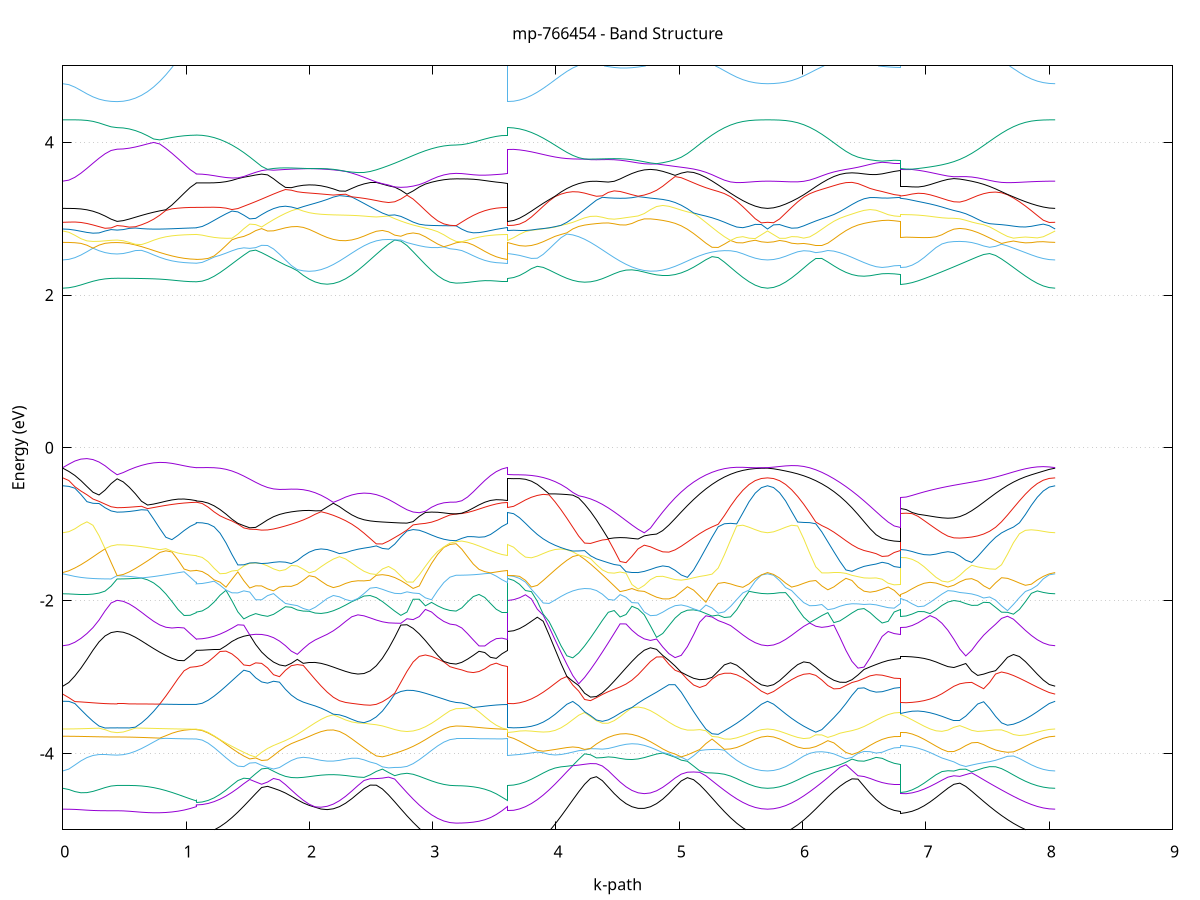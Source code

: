 set title 'mp-766454 - Band Structure'
set xlabel 'k-path'
set ylabel 'Energy (eV)'
set grid y
set yrange [-5:5]
set terminal png size 800,600
set output 'mp-766454_bands_gnuplot.png'
plot '-' using 1:2 with lines notitle, '-' using 1:2 with lines notitle, '-' using 1:2 with lines notitle, '-' using 1:2 with lines notitle, '-' using 1:2 with lines notitle, '-' using 1:2 with lines notitle, '-' using 1:2 with lines notitle, '-' using 1:2 with lines notitle, '-' using 1:2 with lines notitle, '-' using 1:2 with lines notitle, '-' using 1:2 with lines notitle, '-' using 1:2 with lines notitle, '-' using 1:2 with lines notitle, '-' using 1:2 with lines notitle, '-' using 1:2 with lines notitle, '-' using 1:2 with lines notitle, '-' using 1:2 with lines notitle, '-' using 1:2 with lines notitle, '-' using 1:2 with lines notitle, '-' using 1:2 with lines notitle, '-' using 1:2 with lines notitle, '-' using 1:2 with lines notitle, '-' using 1:2 with lines notitle, '-' using 1:2 with lines notitle, '-' using 1:2 with lines notitle, '-' using 1:2 with lines notitle, '-' using 1:2 with lines notitle, '-' using 1:2 with lines notitle, '-' using 1:2 with lines notitle, '-' using 1:2 with lines notitle, '-' using 1:2 with lines notitle, '-' using 1:2 with lines notitle, '-' using 1:2 with lines notitle, '-' using 1:2 with lines notitle, '-' using 1:2 with lines notitle, '-' using 1:2 with lines notitle, '-' using 1:2 with lines notitle, '-' using 1:2 with lines notitle, '-' using 1:2 with lines notitle, '-' using 1:2 with lines notitle, '-' using 1:2 with lines notitle, '-' using 1:2 with lines notitle, '-' using 1:2 with lines notitle, '-' using 1:2 with lines notitle, '-' using 1:2 with lines notitle, '-' using 1:2 with lines notitle, '-' using 1:2 with lines notitle, '-' using 1:2 with lines notitle, '-' using 1:2 with lines notitle, '-' using 1:2 with lines notitle, '-' using 1:2 with lines notitle, '-' using 1:2 with lines notitle, '-' using 1:2 with lines notitle, '-' using 1:2 with lines notitle, '-' using 1:2 with lines notitle, '-' using 1:2 with lines notitle, '-' using 1:2 with lines notitle, '-' using 1:2 with lines notitle, '-' using 1:2 with lines notitle, '-' using 1:2 with lines notitle, '-' using 1:2 with lines notitle, '-' using 1:2 with lines notitle, '-' using 1:2 with lines notitle, '-' using 1:2 with lines notitle
0.000000 -33.249796
0.048967 -33.249896
0.097934 -33.250196
0.146902 -33.250596
0.195869 -33.251196
0.244836 -33.251796
0.293803 -33.252296
0.342771 -33.252796
0.391738 -33.253096
0.440705 -33.253196
0.440705 -33.253196
0.490076 -33.253096
0.539447 -33.253096
0.588818 -33.252896
0.638190 -33.252796
0.687561 -33.252596
0.736932 -33.252396
0.786303 -33.252196
0.835674 -33.252096
0.885045 -33.251896
0.934416 -33.251796
0.983788 -33.251796
1.033159 -33.251796
1.082530 -33.251796
1.082530 -33.251796
1.082530 -33.251796
1.082530 -33.251796
1.130723 -33.251296
1.178917 -33.249696
1.227111 -33.247196
1.275304 -33.243696
1.323498 -33.239296
1.371692 -33.234096
1.419885 -33.228296
1.468079 -33.221896
1.516273 -33.228396
1.564466 -33.257796
1.612660 -33.287596
1.660854 -33.317196
1.709047 -33.345996
1.757241 -33.373296
1.805435 -33.398696
1.853628 -33.421696
1.901822 -33.441896
1.950016 -33.458796
1.998209 -33.472096
2.046403 -33.481596
2.094597 -33.487196
2.094597 -33.487196
2.144369 -33.488596
2.194141 -33.485696
2.243913 -33.478396
2.293685 -33.466996
2.343457 -33.451596
2.393230 -33.432596
2.443002 -33.410196
2.492774 -33.385096
2.542546 -33.357596
2.592318 -33.328396
2.642090 -33.298096
2.691863 -33.267296
2.741635 -33.236596
2.791407 -33.223396
2.841179 -33.230796
2.890951 -33.237496
2.940723 -33.243496
2.990495 -33.248496
3.040268 -33.252596
3.090040 -33.255496
3.139812 -33.257296
3.189584 -33.257896
3.189584 -33.257896
3.236119 -33.257696
3.282654 -33.257196
3.329190 -33.256496
3.375725 -33.255496
3.422260 -33.254496
3.468795 -33.253496
3.515330 -33.252696
3.561866 -33.252096
3.608401 -33.251796
3.608401 -33.253196
3.656374 -33.252596
3.704347 -33.250996
3.752321 -33.248396
3.800294 -33.244696
3.848267 -33.240196
3.896240 -33.234796
3.944214 -33.228696
3.992187 -33.221996
4.040160 -33.226496
4.088134 -33.255796
4.136107 -33.285496
4.184080 -33.315096
4.232053 -33.343796
4.280027 -33.371196
4.328000 -33.396696
4.375973 -33.419896
4.423947 -33.440196
4.471920 -33.457296
4.519893 -33.470996
4.567866 -33.480896
4.615840 -33.486896
4.615840 -33.486896
4.665822 -33.488796
4.715805 -33.486296
4.765787 -33.479396
4.815770 -33.468396
4.865752 -33.453296
4.915735 -33.434496
4.965717 -33.412496
5.015700 -33.387496
5.065682 -33.360196
5.115665 -33.331096
5.165647 -33.300896
5.215630 -33.270196
5.265612 -33.239796
5.315595 -33.217896
5.365577 -33.224696
5.415560 -33.230896
5.465542 -33.236396
5.515525 -33.241096
5.565507 -33.244796
5.615490 -33.247496
5.665473 -33.249196
5.715455 -33.249796
5.715455 -33.249796
5.764379 -33.249296
5.813303 -33.247696
5.862227 -33.245196
5.911150 -33.241796
5.960074 -33.237496
6.008998 -33.232396
6.057922 -33.226696
6.106846 -33.220396
6.155770 -33.228196
6.204694 -33.257096
6.253617 -33.286496
6.302541 -33.315796
6.351465 -33.344296
6.400389 -33.371496
6.449313 -33.396796
6.498237 -33.419796
6.547160 -33.440096
6.596084 -33.457196
6.645008 -33.470796
6.693932 -33.480696
6.742856 -33.486796
6.791780 -33.488796
6.791780 -33.488696
6.840117 -33.487196
6.888454 -33.482896
6.936792 -33.475696
6.985129 -33.465796
7.033467 -33.453196
7.081804 -33.438296
7.130141 -33.420996
7.178479 -33.401796
7.226816 -33.380796
7.275154 -33.358396
7.323491 -33.334796
7.371828 -33.310396
7.420166 -33.285596
7.468503 -33.260696
7.516840 -33.236096
7.565178 -33.219696
7.613515 -33.224996
7.661853 -33.229996
7.710190 -33.234496
7.758527 -33.238496
7.806865 -33.241896
7.855202 -33.244696
7.903540 -33.246896
7.951877 -33.248496
8.000214 -33.249496
8.048552 -33.249796
e
0.000000 -33.144596
0.048967 -33.145196
0.097934 -33.146696
0.146902 -33.148596
0.195869 -33.150696
0.244836 -33.152496
0.293803 -33.153896
0.342771 -33.154896
0.391738 -33.155596
0.440705 -33.155796
0.440705 -33.155796
0.490076 -33.155696
0.539447 -33.155596
0.588818 -33.155296
0.638190 -33.154896
0.687561 -33.154396
0.736932 -33.153796
0.786303 -33.153096
0.835674 -33.152396
0.885045 -33.151596
0.934416 -33.150796
0.983788 -33.150096
1.033159 -33.149396
1.082530 -33.148996
1.082530 -33.148996
1.082530 -33.148796
1.082530 -33.148796
1.130723 -33.148596
1.178917 -33.147896
1.227111 -33.146896
1.275304 -33.145496
1.323498 -33.143796
1.371692 -33.148496
1.419885 -33.173096
1.468079 -33.199896
1.516273 -33.215096
1.564466 -33.208196
1.612660 -33.201196
1.660854 -33.194596
1.709047 -33.188896
1.757241 -33.185296
1.805435 -33.186496
1.853628 -33.194596
1.901822 -33.206696
1.950016 -33.218896
1.998209 -33.229196
2.046403 -33.236696
2.094597 -33.240796
2.094597 -33.240796
2.144369 -33.241196
2.194141 -33.237696
2.243913 -33.230396
2.293685 -33.219596
2.343457 -33.205596
2.393230 -33.189396
2.443002 -33.174896
2.492774 -33.175696
2.542546 -33.182696
2.592318 -33.190596
2.642090 -33.198896
2.691863 -33.207196
2.741635 -33.215496
2.791407 -33.206796
2.841179 -33.178596
2.890951 -33.152496
2.940723 -33.150496
2.990495 -33.153596
3.040268 -33.156196
3.090040 -33.158196
3.139812 -33.159296
3.189584 -33.159696
3.189584 -33.159696
3.236119 -33.159596
3.282654 -33.159096
3.329190 -33.158196
3.375725 -33.156996
3.422260 -33.155496
3.468795 -33.153696
3.515330 -33.151796
3.561866 -33.150096
3.608401 -33.148996
3.608401 -33.155796
3.656374 -33.155396
3.704347 -33.154396
3.752321 -33.152696
3.800294 -33.150296
3.848267 -33.147496
3.896240 -33.146896
3.944214 -33.171496
3.992187 -33.198196
4.040160 -33.214796
4.088134 -33.207196
4.136107 -33.199496
4.184080 -33.191696
4.232053 -33.184096
4.280027 -33.176796
4.328000 -33.170096
4.375973 -33.176996
4.423947 -33.193996
4.471920 -33.209296
4.519893 -33.221896
4.567866 -33.231396
4.615840 -33.237396
4.615840 -33.237396
4.665822 -33.239796
4.715805 -33.238196
4.765787 -33.232596
4.815770 -33.223396
4.865752 -33.211096
4.915735 -33.196796
4.965717 -33.183396
5.015700 -33.178496
5.065682 -33.182296
5.115665 -33.188596
5.165647 -33.195796
5.215630 -33.203196
5.265612 -33.210596
5.315595 -33.210196
5.365577 -33.182296
5.415560 -33.156696
5.465542 -33.139796
5.515525 -33.141396
5.565507 -33.142796
5.615490 -33.143796
5.665473 -33.144396
5.715455 -33.144596
5.715455 -33.144596
5.764379 -33.144396
5.813303 -33.143896
5.862227 -33.143096
5.911150 -33.141996
5.960074 -33.140596
6.008998 -33.150696
6.057922 -33.174296
6.106846 -33.200396
6.155770 -33.213496
6.204694 -33.206496
6.253617 -33.199296
6.302541 -33.192096
6.351465 -33.185296
6.400389 -33.179396
6.449313 -33.176696
6.498237 -33.184396
6.547160 -33.198596
6.596084 -33.212296
6.645008 -33.223796
6.693932 -33.232396
6.742856 -33.237596
6.791780 -33.239396
6.791780 -33.241096
6.840117 -33.239796
6.888454 -33.235896
6.936792 -33.229496
6.985129 -33.220696
7.033467 -33.209796
7.081804 -33.197196
7.130141 -33.183896
7.178479 -33.174196
7.226816 -33.176196
7.275154 -33.181796
7.323491 -33.187996
7.371828 -33.194396
7.420166 -33.200896
7.468503 -33.207296
7.516840 -33.213396
7.565178 -33.211796
7.613515 -33.188996
7.661853 -33.167496
7.710190 -33.147896
7.758527 -33.140896
7.806865 -33.141996
7.855202 -33.142896
7.903540 -33.143696
7.951877 -33.144196
8.000214 -33.144496
8.048552 -33.144596
e
0.000000 -33.106796
0.048967 -33.105796
0.097934 -33.103096
0.146902 -33.099296
0.195869 -33.094896
0.244836 -33.090596
0.293803 -33.086696
0.342771 -33.083696
0.391738 -33.081696
0.440705 -33.081096
0.440705 -33.081096
0.490076 -33.081396
0.539447 -33.082296
0.588818 -33.083796
0.638190 -33.085796
0.687561 -33.088096
0.736932 -33.090596
0.786303 -33.093296
0.835674 -33.095896
0.885045 -33.098296
0.934416 -33.100496
0.983788 -33.102296
1.033159 -33.103596
1.082530 -33.104296
1.082530 -33.104296
1.082530 -33.104596
1.082530 -33.104596
1.130723 -33.104196
1.178917 -33.102996
1.227111 -33.101896
1.275304 -33.109196
1.323498 -33.126796
1.371692 -33.141796
1.419885 -33.139696
1.468079 -33.137596
1.516273 -33.135696
1.564466 -33.134096
1.612660 -33.133396
1.660854 -33.134196
1.709047 -33.137496
1.757241 -33.143696
1.805435 -33.149996
1.853628 -33.164596
1.901822 -33.182896
1.950016 -33.198696
1.998209 -33.211496
2.046403 -33.220796
2.094597 -33.226496
2.094597 -33.226496
2.144369 -33.228196
2.194141 -33.225696
2.243913 -33.219096
2.293685 -33.208296
2.343457 -33.193596
2.393230 -33.175296
2.443002 -33.161396
2.492774 -33.149496
2.542546 -33.135696
2.592318 -33.129196
2.642090 -33.128996
2.691863 -33.131496
2.741635 -33.134996
2.791407 -33.138996
2.841179 -33.142996
2.890951 -33.146896
2.940723 -33.129096
2.990495 -33.109096
3.040268 -33.092896
3.090040 -33.080996
3.139812 -33.076596
3.189584 -33.076796
3.189584 -33.076796
3.236119 -33.077496
3.282654 -33.079296
3.329190 -33.082296
3.375725 -33.086096
3.422260 -33.090496
3.468795 -33.094896
3.515330 -33.099096
3.561866 -33.102396
3.608401 -33.104296
3.608401 -33.081096
3.656374 -33.080796
3.704347 -33.080596
3.752321 -33.091596
3.800294 -33.106496
3.848267 -33.125096
3.896240 -33.144296
3.944214 -33.140796
3.992187 -33.137196
4.040160 -33.133696
4.088134 -33.130396
4.136107 -33.127996
4.184080 -33.127396
4.232053 -33.131196
4.280027 -33.142396
4.328000 -33.158496
4.375973 -33.163796
4.423947 -33.183296
4.471920 -33.199596
4.519893 -33.212496
4.567866 -33.221796
4.615840 -33.227096
4.615840 -33.227096
4.665822 -33.228496
4.715805 -33.225596
4.765787 -33.218596
4.815770 -33.207596
4.865752 -33.192996
4.915735 -33.175396
4.965717 -33.158096
5.015700 -33.152696
5.065682 -33.142596
5.115665 -33.135596
5.165647 -33.132496
5.215630 -33.131996
5.265612 -33.132796
5.315595 -33.134296
5.365577 -33.136096
5.415560 -33.137996
5.465542 -33.134496
5.515525 -33.117096
5.565507 -33.107796
5.615490 -33.106196
5.665473 -33.106596
5.715455 -33.106796
5.715455 -33.106796
5.764379 -33.106496
5.813303 -33.105996
5.862227 -33.106996
5.911150 -33.114496
5.960074 -33.129896
6.008998 -33.138696
6.057922 -33.136896
6.106846 -33.135096
6.155770 -33.133296
6.204694 -33.131996
6.253617 -33.131496
6.302541 -33.132696
6.351465 -33.137096
6.400389 -33.145996
6.449313 -33.156996
6.498237 -33.164696
6.547160 -33.181796
6.596084 -33.197996
6.645008 -33.211196
6.693932 -33.220896
6.742856 -33.226896
6.791780 -33.228896
6.791780 -33.228496
6.840117 -33.227096
6.888454 -33.222896
6.936792 -33.216096
6.985129 -33.206596
7.033467 -33.194796
7.081804 -33.180996
7.130141 -33.166296
7.178479 -33.162196
7.226816 -33.152496
7.275154 -33.142496
7.323491 -33.136196
7.371828 -33.133196
7.420166 -33.132396
7.468503 -33.132796
7.516840 -33.133896
7.565178 -33.135196
7.613515 -33.136696
7.661853 -33.138196
7.710190 -33.139596
7.758527 -33.130496
7.806865 -33.116496
7.855202 -33.107796
7.903540 -33.105496
7.951877 -33.105896
8.000214 -33.106496
8.048552 -33.106796
e
0.000000 -33.071596
0.048967 -33.071596
0.097934 -33.071596
0.146902 -33.071596
0.195869 -33.071596
0.244836 -33.071596
0.293803 -33.071696
0.342771 -33.071696
0.391738 -33.071696
0.440705 -33.071696
0.440705 -33.071696
0.490076 -33.071696
0.539447 -33.071596
0.588818 -33.071596
0.638190 -33.071596
0.687561 -33.071496
0.736932 -33.071496
0.786303 -33.071396
0.835674 -33.071396
0.885045 -33.071296
0.934416 -33.071296
0.983788 -33.071196
1.033159 -33.071196
1.082530 -33.071196
1.082530 -33.071196
1.082530 -33.071196
1.082530 -33.071196
1.130723 -33.073396
1.178917 -33.079896
1.227111 -33.089596
1.275304 -33.094196
1.323498 -33.091396
1.371692 -33.087296
1.419885 -33.082896
1.468079 -33.078896
1.516273 -33.076096
1.564466 -33.075996
1.612660 -33.080296
1.660854 -33.090296
1.709047 -33.105696
1.757241 -33.124596
1.805435 -33.144796
1.853628 -33.151996
1.901822 -33.150396
1.950016 -33.147696
1.998209 -33.145196
2.046403 -33.143196
2.094597 -33.142196
2.094597 -33.142196
2.144369 -33.142296
2.194141 -33.143496
2.243913 -33.145796
2.293685 -33.149296
2.343457 -33.153696
2.393230 -33.158696
2.443002 -33.153796
2.492774 -33.129496
2.542546 -33.102996
2.592318 -33.092996
2.642090 -33.082496
2.691863 -33.074396
2.741635 -33.069796
2.791407 -33.068196
2.841179 -33.068496
2.890951 -33.069796
2.940723 -33.071496
2.990495 -33.073196
3.040268 -33.074696
3.090040 -33.075796
3.139812 -33.073696
3.189584 -33.071196
3.189584 -33.071196
3.236119 -33.071196
3.282654 -33.071196
3.329190 -33.071196
3.375725 -33.071196
3.422260 -33.071196
3.468795 -33.071196
3.515330 -33.071196
3.561866 -33.071196
3.608401 -33.071196
3.608401 -33.071696
3.656374 -33.073896
3.704347 -33.079996
3.752321 -33.078796
3.800294 -33.077196
3.848267 -33.075296
3.896240 -33.073296
3.944214 -33.071496
3.992187 -33.070296
4.040160 -33.070596
4.088134 -33.073196
4.136107 -33.078996
4.184080 -33.087796
4.232053 -33.096396
4.280027 -33.116996
4.328000 -33.141596
4.375973 -33.163196
4.423947 -33.157696
4.471920 -33.152996
4.519893 -33.149196
4.567866 -33.146396
4.615840 -33.144596
4.615840 -33.144596
4.665822 -33.143996
4.715805 -33.144496
4.765787 -33.146096
4.815770 -33.148796
4.865752 -33.152196
4.915735 -33.155996
4.965717 -33.155496
5.015700 -33.134296
5.065682 -33.113496
5.115665 -33.095296
5.165647 -33.082196
5.215630 -33.075396
5.265612 -33.074096
5.315595 -33.076296
5.365577 -33.080096
5.415560 -33.084396
5.465542 -33.088196
5.515525 -33.090096
5.565507 -33.086996
5.615490 -33.079596
5.665473 -33.073696
5.715455 -33.071596
5.715455 -33.071596
5.764379 -33.073496
5.813303 -33.078996
5.862227 -33.086096
5.911150 -33.089896
5.960074 -33.088396
6.008998 -33.084896
6.057922 -33.080796
6.106846 -33.076896
6.155770 -33.074296
6.204694 -33.074196
6.253617 -33.078396
6.302541 -33.087896
6.351465 -33.102596
6.400389 -33.121196
6.449313 -33.141496
6.498237 -33.157096
6.547160 -33.155496
6.596084 -33.151796
6.645008 -33.148496
6.693932 -33.145996
6.742856 -33.144496
6.791780 -33.143996
6.791780 -33.142196
6.840117 -33.142596
6.888454 -33.143896
6.936792 -33.145996
6.985129 -33.148896
7.033467 -33.152496
7.081804 -33.156496
7.130141 -33.159796
7.178479 -33.147696
7.226816 -33.130596
7.275154 -33.113896
7.323491 -33.098996
7.371828 -33.086896
7.420166 -33.078396
7.468503 -33.073696
7.516840 -33.072496
7.565178 -33.073696
7.613515 -33.076396
7.661853 -33.079996
7.710190 -33.083696
7.758527 -33.087196
7.806865 -33.089296
7.855202 -33.088196
7.903540 -33.082896
7.951877 -33.076996
8.000214 -33.072996
8.048552 -33.071596
e
0.000000 -32.958296
0.048967 -32.958796
0.097934 -32.960096
0.146902 -32.961996
0.195869 -32.964196
0.244836 -32.966296
0.293803 -32.968296
0.342771 -32.969796
0.391738 -32.970796
0.440705 -32.971096
0.440705 -32.971096
0.490076 -32.970896
0.539447 -32.970296
0.588818 -32.969296
0.638190 -32.967996
0.687561 -32.966496
0.736932 -32.964896
0.786303 -32.963296
0.835674 -32.961796
0.885045 -32.960396
0.934416 -32.959196
0.983788 -32.958196
1.033159 -32.957496
1.082530 -32.957196
1.082530 -32.957196
1.082530 -32.956996
1.082530 -32.956996
1.130723 -32.956596
1.178917 -32.955596
1.227111 -32.953896
1.275304 -32.951596
1.323498 -32.948696
1.371692 -32.945396
1.419885 -32.942296
1.468079 -32.948796
1.516273 -32.972396
1.564466 -32.998096
1.612660 -33.023496
1.660854 -33.047096
1.709047 -33.066796
1.757241 -33.080596
1.805435 -33.088296
1.853628 -33.091796
1.901822 -33.093196
1.950016 -33.093596
1.998209 -33.093596
2.046403 -33.093596
2.094597 -33.093696
2.094597 -33.093696
2.144369 -33.094096
2.194141 -33.094796
2.243913 -33.095796
2.293685 -33.097196
2.343457 -33.098796
2.393230 -33.100596
2.443002 -33.102296
2.492774 -33.103096
2.542546 -33.100896
2.592318 -33.074896
2.642090 -33.045696
2.691863 -33.016096
2.741635 -32.986996
2.791407 -32.959396
2.841179 -32.950296
2.890951 -32.955496
2.940723 -32.960396
2.990495 -32.964696
3.040268 -32.968196
3.090040 -32.970796
3.139812 -32.972496
3.189584 -32.972996
3.189584 -32.972996
3.236119 -32.972696
3.282654 -32.971596
3.329190 -32.969896
3.375725 -32.967796
3.422260 -32.965296
3.468795 -32.962696
3.515330 -32.960196
3.561866 -32.958296
3.608401 -32.957196
3.608401 -32.971096
3.656374 -32.970696
3.704347 -32.969396
3.752321 -32.967196
3.800294 -32.964196
3.848267 -32.960396
3.896240 -32.956096
3.944214 -32.951196
3.992187 -32.953096
4.040160 -32.978596
4.088134 -33.006196
4.136107 -33.034596
4.184080 -33.062896
4.232053 -33.090596
4.280027 -33.100796
4.328000 -33.101196
4.375973 -33.100096
4.423947 -33.098496
4.471920 -33.096896
4.519893 -33.095396
4.567866 -33.094196
4.615840 -33.093296
4.615840 -33.093296
4.665822 -33.092596
4.715805 -33.092296
4.765787 -33.092096
4.815770 -33.092096
4.865752 -33.091896
4.915735 -33.091196
4.965717 -33.089096
5.015700 -33.084096
5.065682 -33.073796
5.115665 -33.056596
5.165647 -33.033896
5.215630 -33.008096
5.265612 -32.981296
5.315595 -32.955496
5.365577 -32.942396
5.415560 -32.945396
5.465542 -32.948996
5.515525 -32.952296
5.565507 -32.954896
5.615490 -32.956796
5.665473 -32.957896
5.715455 -32.958296
5.715455 -32.958296
5.764379 -32.957996
5.813303 -32.956996
5.862227 -32.955296
5.911150 -32.952996
5.960074 -32.950196
6.008998 -32.946796
6.057922 -32.943496
6.106846 -32.948396
6.155770 -32.971996
6.204694 -32.997996
6.253617 -33.023996
6.302541 -33.048496
6.351465 -33.069196
6.400389 -33.083096
6.449313 -33.090096
6.498237 -33.092996
6.547160 -33.093796
6.596084 -33.093696
6.645008 -33.093396
6.693932 -33.092996
6.742856 -33.092696
6.791780 -33.092596
6.791780 -33.093896
6.840117 -33.093996
6.888454 -33.094296
6.936792 -33.094596
6.985129 -33.095096
7.033467 -33.095396
7.081804 -33.095496
7.130141 -33.094996
7.178479 -33.093096
7.226816 -33.088596
7.275154 -33.079596
7.323491 -33.065196
7.371828 -33.046496
7.420166 -33.025496
7.468503 -33.003396
7.516840 -32.981296
7.565178 -32.960196
7.613515 -32.945496
7.661853 -32.945396
7.710190 -32.947996
7.758527 -32.950596
7.806865 -32.952896
7.855202 -32.954796
7.903540 -32.956296
7.951877 -32.957396
8.000214 -32.958096
8.048552 -32.958296
e
0.000000 -32.919696
0.048967 -32.919296
0.097934 -32.918196
0.146902 -32.916596
0.195869 -32.914896
0.244836 -32.913196
0.293803 -32.911596
0.342771 -32.910496
0.391738 -32.909696
0.440705 -32.909496
0.440705 -32.909496
0.490076 -32.909696
0.539447 -32.910196
0.588818 -32.911096
0.638190 -32.912296
0.687561 -32.913496
0.736932 -32.914896
0.786303 -32.916196
0.835674 -32.917496
0.885045 -32.918696
0.934416 -32.919696
0.983788 -32.920396
1.033159 -32.920896
1.082530 -32.921196
1.082530 -32.921196
1.082530 -32.921296
1.082530 -32.921296
1.130723 -32.920996
1.178917 -32.920096
1.227111 -32.918696
1.275304 -32.916796
1.323498 -32.914596
1.371692 -32.912296
1.419885 -32.920596
1.468079 -32.933396
1.516273 -32.930496
1.564466 -32.934196
1.612660 -32.949396
1.660854 -32.959096
1.709047 -32.962596
1.757241 -32.961296
1.805435 -32.956896
1.853628 -32.950696
1.901822 -32.943496
1.950016 -32.935896
1.998209 -32.928196
2.046403 -32.920796
2.094597 -32.913796
2.094597 -32.913796
2.144369 -32.911996
2.194141 -32.918096
2.243913 -32.924596
2.293685 -32.931196
2.343457 -32.937696
2.393230 -32.943796
2.443002 -32.948896
2.492774 -32.952496
2.542546 -32.953496
2.592318 -32.950796
2.642090 -32.943096
2.691863 -32.930996
2.741635 -32.937496
2.791407 -32.943496
2.841179 -32.932796
2.890951 -32.910596
2.940723 -32.903896
2.990495 -32.905496
3.040268 -32.906796
3.090040 -32.907796
3.139812 -32.908396
3.189584 -32.908596
3.189584 -32.908596
3.236119 -32.908796
3.282654 -32.909596
3.329190 -32.910896
3.375725 -32.912596
3.422260 -32.914596
3.468795 -32.916696
3.515330 -32.918596
3.561866 -32.920296
3.608401 -32.921196
3.608401 -32.909496
3.656374 -32.909296
3.704347 -32.908696
3.752321 -32.907796
3.800294 -32.906496
3.848267 -32.904996
3.896240 -32.907396
3.944214 -32.927796
3.992187 -32.944496
4.040160 -32.939496
4.088134 -32.933496
4.136107 -32.939396
4.184080 -32.949096
4.232053 -32.953596
4.280027 -32.953996
4.328000 -32.951296
4.375973 -32.946796
4.423947 -32.941196
4.471920 -32.934896
4.519893 -32.928296
4.567866 -32.921796
4.615840 -32.915496
4.615840 -32.915496
4.665822 -32.909396
4.715805 -32.915396
4.765787 -32.922796
4.815770 -32.930696
4.865752 -32.938696
4.915735 -32.946496
4.965717 -32.953796
5.015700 -32.959696
5.065682 -32.962996
5.115665 -32.962096
5.165647 -32.954896
5.215630 -32.940996
5.265612 -32.929596
5.315595 -32.933796
5.365577 -32.926696
5.415560 -32.911196
5.465542 -32.913396
5.515525 -32.915496
5.565507 -32.917196
5.615490 -32.918596
5.665473 -32.919396
5.715455 -32.919696
5.715455 -32.919696
5.764379 -32.919396
5.813303 -32.918596
5.862227 -32.917296
5.911150 -32.915596
5.960074 -32.913496
6.008998 -32.911296
6.057922 -32.920996
6.106846 -32.935296
6.155770 -32.932496
6.204694 -32.933096
6.253617 -32.947796
6.302541 -32.957396
6.351465 -32.961096
6.400389 -32.960096
6.449313 -32.955996
6.498237 -32.950196
6.547160 -32.943396
6.596084 -32.936096
6.645008 -32.928896
6.693932 -32.921896
6.742856 -32.915296
6.791780 -32.910496
6.791780 -32.911696
6.840117 -32.915396
6.888454 -32.920896
6.936792 -32.926696
6.985129 -32.932596
7.033467 -32.938396
7.081804 -32.943996
7.130141 -32.949196
7.178479 -32.953796
7.226816 -32.957296
7.275154 -32.959196
7.323491 -32.958596
7.371828 -32.954596
7.420166 -32.946596
7.468503 -32.935496
7.516840 -32.932296
7.565178 -32.934996
7.613515 -32.932496
7.661853 -32.917196
7.710190 -32.910996
7.758527 -32.912696
7.806865 -32.914596
7.855202 -32.916296
7.903540 -32.917696
7.951877 -32.918796
8.000214 -32.919396
8.048552 -32.919696
e
0.000000 -32.860396
0.048967 -32.860596
0.097934 -32.861396
0.146902 -32.862496
0.195869 -32.863796
0.244836 -32.865296
0.293803 -32.866796
0.342771 -32.867996
0.391738 -32.868796
0.440705 -32.869096
0.440705 -32.869096
0.490076 -32.868896
0.539447 -32.868396
0.588818 -32.867596
0.638190 -32.866696
0.687561 -32.865596
0.736932 -32.864496
0.786303 -32.863296
0.835674 -32.862296
0.885045 -32.861396
0.934416 -32.860696
0.983788 -32.860096
1.033159 -32.859796
1.082530 -32.859696
1.082530 -32.859696
1.082530 -32.859596
1.082530 -32.859596
1.130723 -32.860096
1.178917 -32.861896
1.227111 -32.865496
1.275304 -32.872396
1.323498 -32.884096
1.371692 -32.900696
1.419885 -32.910096
1.468079 -32.909696
1.516273 -32.917596
1.564466 -32.925896
1.612660 -32.921096
1.660854 -32.916096
1.709047 -32.911296
1.757241 -32.906896
1.805435 -32.902996
1.853628 -32.899896
1.901822 -32.897896
1.950016 -32.897596
1.998209 -32.898996
2.046403 -32.902096
2.094597 -32.906496
2.094597 -32.906496
2.144369 -32.907196
2.194141 -32.901596
2.243913 -32.897396
2.293685 -32.895196
2.343457 -32.895296
2.393230 -32.897496
2.443002 -32.901396
2.492774 -32.906296
2.542546 -32.911996
2.592318 -32.918096
2.642090 -32.924496
2.691863 -32.929896
2.741635 -32.913196
2.791407 -32.901496
2.841179 -32.900696
2.890951 -32.902196
2.940723 -32.892696
2.990495 -32.880296
3.040268 -32.873096
3.090040 -32.869296
3.139812 -32.867596
3.189584 -32.866996
3.189584 -32.866996
3.236119 -32.866796
3.282654 -32.866196
3.329190 -32.865196
3.375725 -32.864096
3.422260 -32.862796
3.468795 -32.861696
3.515330 -32.860696
3.561866 -32.859996
3.608401 -32.859696
3.608401 -32.869096
3.656374 -32.869496
3.704347 -32.871096
3.752321 -32.874396
3.800294 -32.880696
3.848267 -32.891496
3.896240 -32.903296
3.944214 -32.901696
3.992187 -32.901296
4.040160 -32.908796
4.088134 -32.924996
4.136107 -32.927296
4.184080 -32.921196
4.232053 -32.915196
4.280027 -32.909596
4.328000 -32.904496
4.375973 -32.900196
4.423947 -32.896996
4.471920 -32.895496
4.519893 -32.895996
4.567866 -32.898596
4.615840 -32.902896
4.615840 -32.902896
4.665822 -32.908696
4.715805 -32.904096
4.765787 -32.899996
4.815770 -32.897296
4.865752 -32.896696
4.915735 -32.897896
4.965717 -32.900596
5.015700 -32.904396
5.065682 -32.908896
5.115665 -32.913896
5.165647 -32.919096
5.215630 -32.924396
5.265612 -32.923096
5.315595 -32.910596
5.365577 -32.909396
5.415560 -32.905596
5.465542 -32.887496
5.515525 -32.874596
5.565507 -32.866896
5.615490 -32.862896
5.665473 -32.860996
5.715455 -32.860396
5.715455 -32.860396
5.764379 -32.860896
5.813303 -32.862696
5.862227 -32.866296
5.911150 -32.873096
5.960074 -32.884596
6.008998 -32.900896
6.057922 -32.909096
6.106846 -32.908496
6.155770 -32.915796
6.204694 -32.926996
6.253617 -32.922396
6.302541 -32.917396
6.351465 -32.912396
6.400389 -32.907596
6.449313 -32.903296
6.498237 -32.899796
6.547160 -32.897196
6.596084 -32.896196
6.645008 -32.896996
6.693932 -32.899596
6.742856 -32.903596
6.791780 -32.907596
6.791780 -32.907696
6.840117 -32.904396
6.888454 -32.900396
6.936792 -32.897296
6.985129 -32.895496
7.033467 -32.895196
7.081804 -32.896396
7.130141 -32.898696
7.178479 -32.901896
7.226816 -32.905696
7.275154 -32.909796
7.323491 -32.914096
7.371828 -32.918496
7.420166 -32.922796
7.468503 -32.926296
7.516840 -32.919796
7.565178 -32.910096
7.613515 -32.907596
7.661853 -32.908096
7.710190 -32.899596
7.758527 -32.885996
7.806865 -32.875696
7.855202 -32.868796
7.903540 -32.864596
7.951877 -32.862096
8.000214 -32.860796
8.048552 -32.860396
e
0.000000 -32.809996
0.048967 -32.809996
0.097934 -32.809996
0.146902 -32.809896
0.195869 -32.809896
0.244836 -32.809796
0.293803 -32.809696
0.342771 -32.809696
0.391738 -32.809696
0.440705 -32.809596
0.440705 -32.809596
0.490076 -32.809596
0.539447 -32.809696
0.588818 -32.809696
0.638190 -32.809696
0.687561 -32.809796
0.736932 -32.809796
0.786303 -32.809896
0.835674 -32.809896
0.885045 -32.809896
0.934416 -32.809996
0.983788 -32.809996
1.033159 -32.809996
1.082530 -32.809996
1.082530 -32.809996
1.082530 -32.809996
1.082530 -32.809996
1.130723 -32.811696
1.178917 -32.816496
1.227111 -32.823496
1.275304 -32.831196
1.323498 -32.837696
1.371692 -32.842196
1.419885 -32.860696
1.468079 -32.881096
1.516273 -32.892796
1.564466 -32.893396
1.612660 -32.890896
1.660854 -32.887796
1.709047 -32.884596
1.757241 -32.881496
1.805435 -32.878496
1.853628 -32.875896
1.901822 -32.873596
1.950016 -32.871796
1.998209 -32.871496
2.046403 -32.871496
2.094597 -32.871196
2.094597 -32.871196
2.144369 -32.870996
2.194141 -32.870996
2.243913 -32.871396
2.293685 -32.872096
2.343457 -32.873396
2.393230 -32.874896
2.443002 -32.876896
2.492774 -32.879096
2.542546 -32.881496
2.592318 -32.884096
2.642090 -32.886596
2.691863 -32.888796
2.741635 -32.889796
2.791407 -32.882596
2.841179 -32.863196
2.890951 -32.844596
2.940723 -32.839696
2.990495 -32.832696
3.040268 -32.824396
3.090040 -32.816896
3.139812 -32.811796
3.189584 -32.809996
3.189584 -32.809996
3.236119 -32.809996
3.282654 -32.809996
3.329190 -32.809996
3.375725 -32.809996
3.422260 -32.809996
3.468795 -32.809996
3.515330 -32.809996
3.561866 -32.809996
3.608401 -32.809996
3.608401 -32.809596
3.656374 -32.811296
3.704347 -32.816096
3.752321 -32.823196
3.800294 -32.831296
3.848267 -32.838496
3.896240 -32.843696
3.944214 -32.857896
3.992187 -32.877896
4.040160 -32.889196
4.088134 -32.889596
4.136107 -32.887696
4.184080 -32.885196
4.232053 -32.882596
4.280027 -32.880096
4.328000 -32.877796
4.375973 -32.875696
4.423947 -32.873796
4.471920 -32.872296
4.519893 -32.871196
4.567866 -32.870996
4.615840 -32.870596
4.615840 -32.870596
4.665822 -32.870296
4.715805 -32.870496
4.765787 -32.870696
4.815770 -32.871596
4.865752 -32.873196
4.915735 -32.875196
4.965717 -32.877696
5.015700 -32.880596
5.065682 -32.883696
5.115665 -32.886996
5.165647 -32.890196
5.215630 -32.892996
5.265612 -32.894096
5.315595 -32.886596
5.365577 -32.866696
5.415560 -32.844196
5.465542 -32.838596
5.515525 -32.832196
5.565507 -32.824296
5.615490 -32.816896
5.665473 -32.811796
5.715455 -32.809996
5.715455 -32.809996
5.764379 -32.811696
5.813303 -32.816296
5.862227 -32.823296
5.911150 -32.830896
5.960074 -32.837496
6.008998 -32.842196
6.057922 -32.859896
6.106846 -32.880496
6.155770 -32.892596
6.204694 -32.893296
6.253617 -32.890896
6.302541 -32.887996
6.351465 -32.884896
6.400389 -32.881796
6.449313 -32.878996
6.498237 -32.876496
6.547160 -32.874396
6.596084 -32.872696
6.645008 -32.871396
6.693932 -32.870796
6.742856 -32.870496
6.791780 -32.870296
6.791780 -32.870996
6.840117 -32.871096
6.888454 -32.871296
6.936792 -32.871396
6.985129 -32.871996
7.033467 -32.873196
7.081804 -32.874796
7.130141 -32.876496
7.178479 -32.878396
7.226816 -32.880496
7.275154 -32.882796
7.323491 -32.885096
7.371828 -32.887396
7.420166 -32.889596
7.468503 -32.891296
7.516840 -32.891496
7.565178 -32.885996
7.613515 -32.871996
7.661853 -32.854496
7.710190 -32.842296
7.758527 -32.838096
7.806865 -32.832696
7.855202 -32.826296
7.903540 -32.819896
7.951877 -32.814596
8.000214 -32.811196
8.048552 -32.809996
e
0.000000 -32.768496
0.048967 -32.768496
0.097934 -32.768496
0.146902 -32.768596
0.195869 -32.768596
0.244836 -32.768696
0.293803 -32.768696
0.342771 -32.768696
0.391738 -32.768796
0.440705 -32.768796
0.440705 -32.768796
0.490076 -32.768796
0.539447 -32.768796
0.588818 -32.768796
0.638190 -32.768796
0.687561 -32.768796
0.736932 -32.768796
0.786303 -32.768796
0.835674 -32.768796
0.885045 -32.768796
0.934416 -32.768796
0.983788 -32.768796
1.033159 -32.768796
1.082530 -32.768796
1.082530 -32.768796
1.082530 -32.768796
1.082530 -32.768796
1.130723 -32.770896
1.178917 -32.777296
1.227111 -32.787796
1.275304 -32.801896
1.323498 -32.819296
1.371692 -32.839296
1.419885 -32.845396
1.468079 -32.847796
1.516273 -32.849996
1.564466 -32.851996
1.612660 -32.854196
1.660854 -32.856496
1.709047 -32.858896
1.757241 -32.861496
1.805435 -32.864196
1.853628 -32.866796
1.901822 -32.869096
1.950016 -32.870696
1.998209 -32.870496
2.046403 -32.869696
2.094597 -32.869496
2.094597 -32.869496
2.144369 -32.869696
2.194141 -32.870196
2.243913 -32.870696
2.293685 -32.870596
2.343457 -32.869396
2.393230 -32.867396
2.443002 -32.864796
2.492774 -32.862296
2.542546 -32.859796
2.592318 -32.857596
2.642090 -32.855596
2.691863 -32.853696
2.741635 -32.851896
2.791407 -32.850096
2.841179 -32.847796
2.890951 -32.841596
2.940723 -32.821296
2.990495 -32.803296
3.040268 -32.788596
3.090040 -32.777796
3.139812 -32.771096
3.189584 -32.768796
3.189584 -32.768796
3.236119 -32.768796
3.282654 -32.768796
3.329190 -32.768796
3.375725 -32.768796
3.422260 -32.768796
3.468795 -32.768796
3.515330 -32.768796
3.561866 -32.768796
3.608401 -32.768796
3.608401 -32.768796
3.656374 -32.770896
3.704347 -32.777096
3.752321 -32.787296
3.800294 -32.800996
3.848267 -32.817896
3.896240 -32.837196
3.944214 -32.847196
3.992187 -32.849596
4.040160 -32.851496
4.088134 -32.853196
4.136107 -32.854796
4.184080 -32.856596
4.232053 -32.858596
4.280027 -32.860796
4.328000 -32.863196
4.375973 -32.865696
4.423947 -32.868096
4.471920 -32.869896
4.519893 -32.870896
4.567866 -32.870496
4.615840 -32.870196
4.615840 -32.870196
4.665822 -32.870196
4.715805 -32.870196
4.765787 -32.870596
4.815770 -32.870396
4.865752 -32.869296
4.915735 -32.867296
4.965717 -32.864796
5.015700 -32.862096
5.065682 -32.859496
5.115665 -32.856896
5.165647 -32.854596
5.215630 -32.852496
5.265612 -32.850396
5.315595 -32.848296
5.365577 -32.845996
5.415560 -32.842996
5.465542 -32.822896
5.515525 -32.804296
5.565507 -32.788996
5.615490 -32.777696
5.665473 -32.770796
5.715455 -32.768496
5.715455 -32.768496
5.764379 -32.770596
5.813303 -32.776996
5.862227 -32.787396
5.911150 -32.801396
5.960074 -32.818696
6.008998 -32.838496
6.057922 -32.845296
6.106846 -32.847696
6.155770 -32.849796
6.204694 -32.851796
6.253617 -32.853796
6.302541 -32.855896
6.351465 -32.858196
6.400389 -32.860596
6.449313 -32.863096
6.498237 -32.865596
6.547160 -32.867896
6.596084 -32.869696
6.645008 -32.870596
6.693932 -32.870496
6.742856 -32.870196
6.791780 -32.870196
6.791780 -32.869596
6.840117 -32.869696
6.888454 -32.870196
6.936792 -32.870796
6.985129 -32.870796
7.033467 -32.869696
7.081804 -32.867996
7.130141 -32.865996
7.178479 -32.863696
7.226816 -32.861596
7.275154 -32.859496
7.323491 -32.857596
7.371828 -32.855896
7.420166 -32.854196
7.468503 -32.852596
7.516840 -32.850996
7.565178 -32.849396
7.613515 -32.847496
7.661853 -32.845196
7.710190 -32.836696
7.758527 -32.820096
7.806865 -32.805096
7.855202 -32.792396
7.903540 -32.782096
7.951877 -32.774596
8.000214 -32.769996
8.048552 -32.768496
e
0.000000 -17.914996
0.048967 -17.910796
0.097934 -17.898296
0.146902 -17.877796
0.195869 -17.849596
0.244836 -17.814696
0.293803 -17.774096
0.342771 -17.730796
0.391738 -17.691396
0.440705 -17.672996
0.440705 -17.672996
0.490076 -17.670696
0.539447 -17.663896
0.588818 -17.652896
0.638190 -17.638096
0.687561 -17.620096
0.736932 -17.600096
0.786303 -17.579196
0.835674 -17.559196
0.885045 -17.541496
0.934416 -17.527196
0.983788 -17.516396
1.033159 -17.508696
1.082530 -17.503296
1.082530 -17.503296
1.082530 -17.502396
1.082530 -17.502396
1.130723 -17.497696
1.178917 -17.484096
1.227111 -17.461596
1.275304 -17.430796
1.323498 -17.392396
1.371692 -17.347296
1.419885 -17.296296
1.468079 -17.240796
1.516273 -17.181896
1.564466 -17.121196
1.612660 -17.060096
1.660854 -17.000396
1.709047 -16.944196
1.757241 -16.893696
1.805435 -16.855396
1.853628 -16.880796
1.901822 -16.903796
1.950016 -16.923696
1.998209 -16.940196
2.046403 -16.952696
2.094597 -16.961296
2.094597 -16.961296
2.144369 -16.965996
2.194141 -16.966396
2.243913 -16.963196
2.293685 -16.956996
2.343457 -16.948696
2.393230 -16.939996
2.443002 -16.933296
2.492774 -16.932096
2.542546 -16.940696
2.592318 -16.962796
2.642090 -16.999496
2.691863 -17.049296
2.741635 -17.114996
2.791407 -17.178196
2.841179 -17.237496
2.890951 -17.291696
2.940723 -17.339596
2.990495 -17.380196
3.040268 -17.412696
3.090040 -17.436296
3.139812 -17.450696
3.189584 -17.455596
3.189584 -17.455596
3.236119 -17.461096
3.282654 -17.469896
3.329190 -17.478696
3.375725 -17.486596
3.422260 -17.493296
3.468795 -17.498496
3.515330 -17.501996
3.561866 -17.503596
3.608401 -17.503296
3.608401 -17.672996
3.656374 -17.668196
3.704347 -17.653596
3.752321 -17.629796
3.800294 -17.596996
3.848267 -17.555896
3.896240 -17.507196
3.944214 -17.452096
3.992187 -17.391396
4.040160 -17.326496
4.088134 -17.258596
4.136107 -17.189396
4.184080 -17.120596
4.232053 -17.053996
4.280027 -16.991696
4.328000 -16.935796
4.375973 -16.924396
4.423947 -16.928196
4.471920 -16.933996
4.519893 -16.939296
4.567866 -16.942896
4.615840 -16.943696
4.615840 -16.943696
4.665822 -16.940696
4.715805 -16.933496
4.765787 -16.921996
4.815770 -16.906096
4.865752 -16.886196
4.915735 -16.862296
4.965717 -16.945596
5.015700 -17.034096
5.065682 -17.125296
5.115665 -17.217796
5.165647 -17.309796
5.215630 -17.399896
5.265612 -17.486596
5.315595 -17.568496
5.365577 -17.644196
5.415560 -17.712396
5.465542 -17.772096
5.515525 -17.822396
5.565507 -17.862396
5.615490 -17.891496
5.665473 -17.909096
5.715455 -17.914996
5.715455 -17.914996
5.764379 -17.909396
5.813303 -17.892696
5.862227 -17.865096
5.911150 -17.827096
5.960074 -17.779396
6.008998 -17.722496
6.057922 -17.657396
6.106846 -17.585096
6.155770 -17.506796
6.204694 -17.423696
6.253617 -17.337296
6.302541 -17.249096
6.351465 -17.160696
6.400389 -17.074296
6.449313 -16.992196
6.498237 -16.919796
6.547160 -16.895896
6.596084 -16.910596
6.645008 -16.924896
6.693932 -16.935796
6.742856 -16.942496
6.791780 -16.944696
6.791780 -16.967696
6.840117 -16.966696
6.888454 -16.963596
6.936792 -16.958596
6.985129 -16.952196
7.033467 -16.944996
7.081804 -16.938096
7.130141 -16.933996
7.178479 -16.937596
7.226816 -16.958996
7.275154 -17.006296
7.323491 -17.072996
7.371828 -17.149596
7.420166 -17.230796
7.468503 -17.313396
7.516840 -17.395296
7.565178 -17.474896
7.613515 -17.550796
7.661853 -17.621796
7.710190 -17.686796
7.758527 -17.744896
7.806865 -17.795496
7.855202 -17.837796
7.903540 -17.871196
7.951877 -17.895396
8.000214 -17.910096
8.048552 -17.914996
e
0.000000 -17.030496
0.048967 -17.047896
0.097934 -17.090596
0.146902 -17.146996
0.195869 -17.210896
0.244836 -17.278396
0.293803 -17.345996
0.342771 -17.409596
0.391738 -17.461496
0.440705 -17.484096
0.440705 -17.484096
0.490076 -17.483696
0.539447 -17.482296
0.588818 -17.479996
0.638190 -17.476596
0.687561 -17.471896
0.736932 -17.465696
0.786303 -17.457696
0.835674 -17.447296
0.885045 -17.434596
0.934416 -17.420596
0.983788 -17.407596
1.033159 -17.398696
1.082530 -17.396696
1.082530 -17.396696
1.082530 -17.397496
1.082530 -17.397496
1.130723 -17.392696
1.178917 -17.378196
1.227111 -17.354296
1.275304 -17.321396
1.323498 -17.280096
1.371692 -17.231096
1.419885 -17.175196
1.468079 -17.113396
1.516273 -17.046896
1.564466 -16.976996
1.612660 -16.904896
1.660854 -16.832496
1.709047 -16.800996
1.757241 -16.828496
1.805435 -16.850996
1.853628 -16.817896
1.901822 -16.794996
1.950016 -16.780896
1.998209 -16.772496
2.046403 -16.767096
2.094597 -16.762196
2.094597 -16.762196
2.144369 -16.756096
2.194141 -16.748196
2.243913 -16.738496
2.293685 -16.727896
2.343457 -16.719796
2.393230 -16.722596
2.443002 -16.748896
2.492774 -16.795896
2.542546 -16.853596
2.592318 -16.916796
2.642090 -16.982696
2.691863 -17.047796
2.741635 -17.103296
2.791407 -17.161496
2.841179 -17.218996
2.890951 -17.273196
2.940723 -17.321996
2.990495 -17.363796
3.040268 -17.397496
3.090040 -17.422296
3.139812 -17.437296
3.189584 -17.442396
3.189584 -17.442396
3.236119 -17.436896
3.282654 -17.427996
3.329190 -17.419396
3.375725 -17.411496
3.422260 -17.404896
3.468795 -17.399996
3.515330 -17.396896
3.561866 -17.395796
3.608401 -17.396696
3.608401 -17.484096
3.656374 -17.479396
3.704347 -17.465196
3.752321 -17.441896
3.800294 -17.409996
3.848267 -17.370196
3.896240 -17.323496
3.944214 -17.271096
3.992187 -17.214496
4.040160 -17.155696
4.088134 -17.097196
4.136107 -17.042196
4.184080 -16.994696
4.232053 -16.958596
4.280027 -16.935896
4.328000 -16.925696
4.375973 -16.888196
4.423947 -16.850296
4.471920 -16.822296
4.519893 -16.802596
4.567866 -16.788696
4.615840 -16.778096
4.615840 -16.778096
4.665822 -16.767896
4.715805 -16.756796
4.765787 -16.743896
4.815770 -16.732096
4.865752 -16.784596
4.915735 -16.861796
4.965717 -16.835196
5.015700 -16.805396
5.065682 -16.773896
5.115665 -16.741796
5.165647 -16.711096
5.215630 -16.685996
5.265612 -16.726496
5.315595 -16.781796
5.365577 -16.834296
5.415560 -16.882596
5.465542 -16.925596
5.515525 -16.962096
5.565507 -16.991496
5.615490 -17.012996
5.665473 -17.026096
5.715455 -17.030496
5.715455 -17.030496
5.764379 -17.027196
5.813303 -17.017496
5.862227 -17.001396
5.911150 -16.979196
5.960074 -16.951596
6.008998 -16.918996
6.057922 -16.882896
6.106846 -16.844996
6.155770 -16.808896
6.204694 -16.780896
6.253617 -16.769296
6.302541 -16.775896
6.351465 -16.793996
6.400389 -16.816996
6.449313 -16.840696
6.498237 -16.860296
6.547160 -16.838696
6.596084 -16.789496
6.645008 -16.755496
6.693932 -16.739996
6.742856 -16.735496
6.791780 -16.734796
6.791780 -16.727896
6.840117 -16.726996
6.888454 -16.724696
6.936792 -16.721796
6.985129 -16.719896
7.033467 -16.722296
7.081804 -16.733696
7.130141 -16.757696
7.178479 -16.791196
7.226816 -16.821896
7.275154 -16.839296
7.323491 -16.847696
7.371828 -16.854896
7.420166 -16.864596
7.468503 -16.877796
7.516840 -16.893996
7.565178 -16.912296
7.613515 -16.931296
7.661853 -16.950196
7.710190 -16.967996
7.758527 -16.984196
7.806865 -16.998296
7.855202 -17.009996
7.903540 -17.019096
7.951877 -17.025496
8.000214 -17.029296
8.048552 -17.030496
e
0.000000 -16.902196
0.048967 -16.894696
0.097934 -16.880396
0.146902 -16.867896
0.195869 -16.859296
0.244836 -16.854096
0.293803 -16.851296
0.342771 -16.849996
0.391738 -16.849496
0.440705 -16.849296
0.440705 -16.849296
0.490076 -16.849196
0.539447 -16.849096
0.588818 -16.849296
0.638190 -16.850596
0.687561 -16.853796
0.736932 -16.859696
0.786303 -16.868896
0.835674 -16.881496
0.885045 -16.896896
0.934416 -16.913496
0.983788 -16.928896
1.033159 -16.940496
1.082530 -16.945496
1.082530 -16.945496
1.082530 -16.945396
1.082530 -16.945396
1.130723 -16.941596
1.178917 -16.930396
1.227111 -16.912096
1.275304 -16.887496
1.323498 -16.857596
1.371692 -16.824296
1.419885 -16.790396
1.468079 -16.760596
1.516273 -16.741796
1.564466 -16.739996
1.612660 -16.752996
1.660854 -16.774896
1.709047 -16.761996
1.757241 -16.696096
1.805435 -16.638796
1.853628 -16.594496
1.901822 -16.563096
1.950016 -16.576596
1.998209 -16.592296
2.046403 -16.603996
2.094597 -16.611296
2.094597 -16.611296
2.144369 -16.613896
2.194141 -16.611396
2.243913 -16.603796
2.293685 -16.591496
2.343457 -16.594496
2.393230 -16.620096
2.443002 -16.629496
2.492774 -16.626996
2.542546 -16.625096
2.592318 -16.631896
2.642090 -16.650996
2.691863 -16.681696
2.741635 -16.720496
2.791407 -16.763296
2.841179 -16.806896
2.890951 -16.848696
2.940723 -16.887096
2.990495 -16.920396
3.040268 -16.947396
3.090040 -16.967296
3.139812 -16.979496
3.189584 -16.983596
3.189584 -16.983596
3.236119 -16.982596
3.282654 -16.979796
3.329190 -16.975396
3.375725 -16.969796
3.422260 -16.963596
3.468795 -16.957496
3.515330 -16.952096
3.561866 -16.947996
3.608401 -16.945496
3.608401 -16.849296
3.656374 -16.846096
3.704347 -16.836496
3.752321 -16.820796
3.800294 -16.799596
3.848267 -16.773496
3.896240 -16.743296
3.944214 -16.710096
3.992187 -16.675196
4.040160 -16.639896
4.088134 -16.606096
4.136107 -16.575696
4.184080 -16.550696
4.232053 -16.540296
4.280027 -16.524696
4.328000 -16.517596
4.375973 -16.515696
4.423947 -16.526496
4.471920 -16.540596
4.519893 -16.552396
4.567866 -16.560196
4.615840 -16.563796
4.615840 -16.563796
4.665822 -16.562496
4.715805 -16.600196
4.765787 -16.650296
4.815770 -16.707096
4.865752 -16.705596
4.915735 -16.683796
4.965717 -16.658496
5.015700 -16.630696
5.065682 -16.601796
5.115665 -16.580696
5.165647 -16.614896
5.215630 -16.669996
5.265612 -16.676396
5.315595 -16.692796
5.365577 -16.727296
5.415560 -16.766596
5.465542 -16.804396
5.515525 -16.837896
5.565507 -16.865296
5.615490 -16.885496
5.665473 -16.897996
5.715455 -16.902196
5.715455 -16.902196
5.764379 -16.897996
5.813303 -16.885496
5.862227 -16.865296
5.911150 -16.838096
5.960074 -16.804896
6.008998 -16.767196
6.057922 -16.726896
6.106846 -16.686696
6.155770 -16.651396
6.204694 -16.625596
6.253617 -16.602396
6.302541 -16.574096
6.351465 -16.572996
6.400389 -16.593696
6.449313 -16.615496
6.498237 -16.635496
6.547160 -16.652096
6.596084 -16.663696
6.645008 -16.668096
6.693932 -16.665896
6.742856 -16.662096
6.791780 -16.660596
6.791780 -16.666496
6.840117 -16.665096
6.888454 -16.660996
6.936792 -16.654296
6.985129 -16.645596
7.033467 -16.635896
7.081804 -16.625796
7.130141 -16.615596
7.178479 -16.605896
7.226816 -16.597696
7.275154 -16.592596
7.323491 -16.590196
7.371828 -16.588196
7.420166 -16.584996
7.468503 -16.590096
7.516840 -16.620496
7.565178 -16.657796
7.613515 -16.695996
7.661853 -16.733196
7.710190 -16.768496
7.758527 -16.800996
7.806865 -16.829996
7.855202 -16.854896
7.903540 -16.874996
7.951877 -16.889996
8.000214 -16.899096
8.048552 -16.902196
e
0.000000 -16.418596
0.048967 -16.417796
0.097934 -16.414996
0.146902 -16.410296
0.195869 -16.403896
0.244836 -16.396596
0.293803 -16.389496
0.342771 -16.383596
0.391738 -16.379696
0.440705 -16.378296
0.440705 -16.378296
0.490076 -16.379996
0.539447 -16.384696
0.588818 -16.391996
0.638190 -16.401196
0.687561 -16.411196
0.736932 -16.421096
0.786303 -16.429696
0.835674 -16.436296
0.885045 -16.440696
0.934416 -16.443196
0.983788 -16.444096
1.033159 -16.444296
1.082530 -16.443896
1.082530 -16.443896
1.082530 -16.443996
1.082530 -16.443996
1.130723 -16.446196
1.178917 -16.452596
1.227111 -16.463096
1.275304 -16.476996
1.323498 -16.493596
1.371692 -16.511696
1.419885 -16.528896
1.468079 -16.541296
1.516273 -16.542796
1.564466 -16.529696
1.612660 -16.506896
1.660854 -16.486896
1.709047 -16.481996
1.757241 -16.493396
1.805435 -16.513396
1.853628 -16.535696
1.901822 -16.557396
1.950016 -16.540496
1.998209 -16.523396
2.046403 -16.511796
2.094597 -16.506596
2.094597 -16.506596
2.144369 -16.508996
2.194141 -16.519696
2.243913 -16.538496
2.293685 -16.564496
2.343457 -16.574496
2.393230 -16.553496
2.443002 -16.529396
2.492774 -16.506896
2.542546 -16.517696
2.592318 -16.538896
2.642090 -16.547196
2.691863 -16.542996
2.741635 -16.529896
2.791407 -16.511496
2.841179 -16.490696
2.890951 -16.469496
2.940723 -16.449496
2.990495 -16.431796
3.040268 -16.417296
3.090040 -16.406496
3.139812 -16.399796
3.189584 -16.397496
3.189584 -16.397496
3.236119 -16.398996
3.282654 -16.403296
3.329190 -16.409596
3.375725 -16.417096
3.422260 -16.424896
3.468795 -16.431996
3.515330 -16.437896
3.561866 -16.441896
3.608401 -16.443896
3.608401 -16.378296
3.656374 -16.380396
3.704347 -16.386696
3.752321 -16.396996
3.800294 -16.410996
3.848267 -16.428096
3.896240 -16.447696
3.944214 -16.468896
3.992187 -16.490696
4.040160 -16.511596
4.088134 -16.529596
4.136107 -16.542296
4.184080 -16.546596
4.232053 -16.532796
4.280027 -16.522396
4.328000 -16.510696
4.375973 -16.513296
4.423947 -16.514396
4.471920 -16.513196
4.519893 -16.514196
4.567866 -16.520296
4.615840 -16.534996
4.615840 -16.534996
4.665822 -16.561496
4.715805 -16.555996
4.765787 -16.544596
4.815770 -16.528496
4.865752 -16.508596
4.915735 -16.485896
4.965717 -16.462596
5.015700 -16.446296
5.065682 -16.495096
5.115665 -16.538096
5.165647 -16.527196
5.215630 -16.517596
5.265612 -16.541796
5.315595 -16.541896
5.365577 -16.524496
5.415560 -16.501496
5.465542 -16.478596
5.515525 -16.458096
5.565507 -16.441296
5.615490 -16.428796
5.665473 -16.421196
5.715455 -16.418596
5.715455 -16.418596
5.764379 -16.420996
5.813303 -16.427796
5.862227 -16.439096
5.911150 -16.454196
5.960074 -16.472596
6.008998 -16.493196
6.057922 -16.514496
6.106846 -16.533496
6.155770 -16.545096
6.204694 -16.543196
6.253617 -16.537296
6.302541 -16.542396
6.351465 -16.523196
6.400389 -16.482196
6.449313 -16.443696
6.498237 -16.460396
6.547160 -16.475696
6.596084 -16.485696
6.645008 -16.488196
6.693932 -16.483696
6.742856 -16.477096
6.791780 -16.473996
6.791780 -16.472396
6.840117 -16.474396
6.888454 -16.480196
6.936792 -16.489396
6.985129 -16.501196
7.033467 -16.513196
7.081804 -16.521596
7.130141 -16.522996
7.178479 -16.518196
7.226816 -16.511996
7.275154 -16.508096
7.323491 -16.508796
7.371828 -16.519996
7.420166 -16.542596
7.468503 -16.561296
7.516840 -16.555396
7.565178 -16.541396
7.613515 -16.524796
7.661853 -16.507296
7.710190 -16.489796
7.758527 -16.472996
7.806865 -16.457696
7.855202 -16.444296
7.903540 -16.433396
7.951877 -16.425296
8.000214 -16.420296
8.048552 -16.418596
e
0.000000 -16.290296
0.048967 -16.283996
0.097934 -16.266496
0.146902 -16.240896
0.195869 -16.210996
0.244836 -16.179996
0.293803 -16.150696
0.342771 -16.125196
0.391738 -16.106396
0.440705 -16.098796
0.440705 -16.098796
0.490076 -16.101496
0.539447 -16.108696
0.588818 -16.118996
0.638190 -16.130896
0.687561 -16.143296
0.736932 -16.155296
0.786303 -16.166096
0.835674 -16.175196
0.885045 -16.181996
0.934416 -16.186696
0.983788 -16.189296
1.033159 -16.190496
1.082530 -16.190996
1.082530 -16.190996
1.082530 -16.191396
1.082530 -16.191396
1.130723 -16.193696
1.178917 -16.200596
1.227111 -16.211796
1.275304 -16.227096
1.323498 -16.245996
1.371692 -16.268196
1.419885 -16.292796
1.468079 -16.319296
1.516273 -16.346796
1.564466 -16.374196
1.612660 -16.400396
1.660854 -16.423596
1.709047 -16.441996
1.757241 -16.452396
1.805435 -16.450596
1.853628 -16.432496
1.901822 -16.399296
1.950016 -16.358596
1.998209 -16.317796
2.046403 -16.281196
2.094597 -16.251296
2.094597 -16.251296
2.144369 -16.228596
2.194141 -16.214996
2.243913 -16.243296
2.293685 -16.282696
2.343457 -16.327996
2.393230 -16.376796
2.443002 -16.425396
2.492774 -16.465496
2.542546 -16.460896
2.592318 -16.430696
2.642090 -16.397196
2.691863 -16.362696
2.741635 -16.328496
2.791407 -16.295196
2.841179 -16.263796
2.890951 -16.234896
2.940723 -16.209196
2.990495 -16.187396
3.040268 -16.169996
3.090040 -16.157196
3.139812 -16.149396
3.189584 -16.146796
3.189584 -16.146796
3.236119 -16.149896
3.282654 -16.155196
3.329190 -16.161096
3.375725 -16.167396
3.422260 -16.173696
3.468795 -16.179696
3.515330 -16.184896
3.561866 -16.188796
3.608401 -16.190996
3.608401 -16.098796
3.656374 -16.101196
3.704347 -16.108496
3.752321 -16.120496
3.800294 -16.136896
3.848267 -16.157396
3.896240 -16.181396
3.944214 -16.208496
3.992187 -16.237996
4.040160 -16.269296
4.088134 -16.301496
4.136107 -16.333796
4.184080 -16.365096
4.232053 -16.393696
4.280027 -16.416096
4.328000 -16.422596
4.375973 -16.401496
4.423947 -16.363096
4.471920 -16.320396
4.519893 -16.279196
4.567866 -16.255096
4.615840 -16.256496
4.615840 -16.256496
4.665822 -16.260796
4.715805 -16.268996
4.765787 -16.282496
4.815770 -16.302196
4.865752 -16.328596
4.915735 -16.361796
4.965717 -16.401296
5.015700 -16.443396
5.065682 -16.436996
5.115665 -16.451696
5.165647 -16.482596
5.215630 -16.496096
5.265612 -16.463796
5.315595 -16.432096
5.365577 -16.402096
5.415560 -16.374596
5.465542 -16.350096
5.515525 -16.329296
5.565507 -16.312496
5.615490 -16.300196
5.665473 -16.292796
5.715455 -16.290296
5.715455 -16.290296
5.764379 -16.292296
5.813303 -16.298296
5.862227 -16.308296
5.911150 -16.321896
5.960074 -16.338796
6.008998 -16.358496
6.057922 -16.380596
6.106846 -16.403896
6.155770 -16.427196
6.204694 -16.446696
6.253617 -16.453996
6.302541 -16.443896
6.351465 -16.431696
6.400389 -16.431596
6.449313 -16.440196
6.498237 -16.400796
6.547160 -16.366096
6.596084 -16.337396
6.645008 -16.315696
6.693932 -16.301296
6.742856 -16.293496
6.791780 -16.291196
6.791780 -16.254196
6.840117 -16.261196
6.888454 -16.280196
6.936792 -16.307596
6.985129 -16.339896
7.033467 -16.373596
7.081804 -16.405596
7.130141 -16.432896
7.178479 -16.452896
7.226816 -16.463296
7.275154 -16.464696
7.323491 -16.462096
7.371828 -16.454796
7.420166 -16.441596
7.468503 -16.424796
7.516840 -16.406596
7.565178 -16.388396
7.613515 -16.370796
7.661853 -16.354396
7.710190 -16.339596
7.758527 -16.326496
7.806865 -16.315296
7.855202 -16.306296
7.903540 -16.299196
7.951877 -16.294196
8.000214 -16.291296
8.048552 -16.290296
e
0.000000 -15.970396
0.048967 -15.971596
0.097934 -15.974996
0.146902 -15.980496
0.195869 -15.987996
0.244836 -15.997196
0.293803 -16.007596
0.342771 -16.018696
0.391738 -16.028596
0.440705 -16.033196
0.440705 -16.033196
0.490076 -16.032496
0.539447 -16.030796
0.588818 -16.029696
0.638190 -16.029896
0.687561 -16.031996
0.736932 -16.036396
0.786303 -16.042696
0.835674 -16.050796
0.885045 -16.059896
0.934416 -16.069296
0.983788 -16.077796
1.033159 -16.084196
1.082530 -16.087096
1.082530 -16.087096
1.082530 -16.086996
1.082530 -16.086996
1.130723 -16.089496
1.178917 -16.096896
1.227111 -16.109096
1.275304 -16.125796
1.323498 -16.146496
1.371692 -16.170696
1.419885 -16.197796
1.468079 -16.226796
1.516273 -16.256596
1.564466 -16.285196
1.612660 -16.309196
1.660854 -16.322296
1.709047 -16.317096
1.757241 -16.294596
1.805435 -16.264496
1.853628 -16.234296
1.901822 -16.207896
1.950016 -16.187496
1.998209 -16.174596
2.046403 -16.170096
2.094597 -16.174396
2.094597 -16.174396
2.144369 -16.188296
2.194141 -16.211396
2.243913 -16.210596
2.293685 -16.214996
2.343457 -16.227096
2.393230 -16.245596
2.443002 -16.268296
2.492774 -16.291696
2.542546 -16.311496
2.592318 -16.322896
2.642090 -16.322596
2.691863 -16.311396
2.741635 -16.292396
2.791407 -16.269096
2.841179 -16.244196
2.890951 -16.219596
2.940723 -16.196796
2.990495 -16.176896
3.040268 -16.160596
3.090040 -16.148496
3.139812 -16.141196
3.189584 -16.138696
3.189584 -16.138696
3.236119 -16.135096
3.282654 -16.128596
3.329190 -16.121196
3.375725 -16.113296
3.422260 -16.105696
3.468795 -16.098896
3.515330 -16.093296
3.561866 -16.089296
3.608401 -16.087096
3.608401 -16.033196
3.656374 -16.035596
3.704347 -16.042896
3.752321 -16.054896
3.800294 -16.071096
3.848267 -16.091196
3.896240 -16.114496
3.944214 -16.140096
3.992187 -16.167096
4.040160 -16.194296
4.088134 -16.220196
4.136107 -16.243096
4.184080 -16.260896
4.232053 -16.272096
4.280027 -16.276196
4.328000 -16.274396
4.375973 -16.269196
4.423947 -16.263496
4.471920 -16.258796
4.519893 -16.255896
4.567866 -16.242596
4.615840 -16.212596
4.615840 -16.212596
4.665822 -16.189596
4.715805 -16.175696
4.765787 -16.171196
4.815770 -16.175796
4.865752 -16.188996
4.915735 -16.209096
4.965717 -16.233696
5.015700 -16.257496
5.065682 -16.270996
5.115665 -16.264696
5.165647 -16.241396
5.215630 -16.209396
5.265612 -16.173996
5.315595 -16.138096
5.365577 -16.103396
5.415560 -16.070996
5.465542 -16.041896
5.515525 -16.017096
5.565507 -15.996996
5.615490 -15.982396
5.665473 -15.973396
5.715455 -15.970396
5.715455 -15.970396
5.764379 -15.973196
5.813303 -15.981596
5.862227 -15.995296
5.911150 -16.014096
5.960074 -16.037396
6.008998 -16.064696
6.057922 -16.095296
6.106846 -16.128296
6.155770 -16.162596
6.204694 -16.196896
6.253617 -16.228996
6.302541 -16.255496
6.351465 -16.270496
6.400389 -16.269196
6.449313 -16.254996
6.498237 -16.235996
6.547160 -16.217796
6.596084 -16.202596
6.645008 -16.191196
6.693932 -16.183496
6.742856 -16.178996
6.791780 -16.177496
6.791780 -16.172696
6.840117 -16.172396
6.888454 -16.172896
6.936792 -16.176696
6.985129 -16.184996
7.033467 -16.198096
7.081804 -16.215496
7.130141 -16.236296
7.178479 -16.258796
7.226816 -16.280196
7.275154 -16.295996
7.323491 -16.300596
7.371828 -16.291196
7.420166 -16.270296
7.468503 -16.242496
7.516840 -16.210896
7.565178 -16.177896
7.613515 -16.144596
7.661853 -16.112396
7.710190 -16.082096
7.758527 -16.054396
7.806865 -16.029796
7.855202 -16.009096
7.903540 -15.992396
7.951877 -15.980296
8.000214 -15.972896
8.048552 -15.970396
e
0.000000 -5.087396
0.048967 -5.095596
0.097934 -5.119596
0.146902 -5.156996
0.195869 -5.202896
0.244836 -5.250696
0.293803 -5.294096
0.342771 -5.328296
0.391738 -5.350096
0.440705 -5.357496
0.440705 -5.357496
0.490076 -5.354296
0.539447 -5.344596
0.588818 -5.328796
0.638190 -5.307296
0.687561 -5.280596
0.736932 -5.249596
0.786303 -5.215496
0.835674 -5.179596
0.885045 -5.143896
0.934416 -5.110796
0.983788 -5.083696
1.033159 -5.065896
1.082530 -5.059896
1.082530 -5.059896
1.082530 -5.059796
1.082530 -5.059796
1.130723 -5.053296
1.178917 -5.034096
1.227111 -5.002396
1.275304 -4.958996
1.323498 -4.904696
1.371692 -4.840796
1.419885 -4.768796
1.468079 -4.690796
1.516273 -4.609096
1.564466 -4.526696
1.612660 -4.446996
1.660854 -4.431196
1.709047 -4.456596
1.757241 -4.484196
1.805435 -4.518796
1.853628 -4.561396
1.901822 -4.606796
1.950016 -4.648396
1.998209 -4.680596
2.046403 -4.704596
2.094597 -4.728596
2.094597 -4.728596
2.144369 -4.735996
2.194141 -4.725396
2.243913 -4.697096
2.293685 -4.652296
2.343457 -4.593896
2.393230 -4.526896
2.443002 -4.461096
2.492774 -4.415396
2.542546 -4.415996
2.592318 -4.466296
2.642090 -4.544396
2.691863 -4.633796
2.741635 -4.726196
2.791407 -4.816996
2.841179 -4.902896
2.890951 -4.981496
2.940723 -5.050896
2.990495 -5.109596
3.040268 -5.156396
3.090040 -5.190496
3.139812 -5.211196
3.189584 -5.218096
3.189584 -5.218096
3.236119 -5.213396
3.282654 -5.199496
3.329190 -5.177896
3.375725 -5.150896
3.422260 -5.122096
3.468795 -5.095896
3.515330 -5.076096
3.561866 -5.064196
3.608401 -5.059896
3.608401 -5.357496
3.656374 -5.350196
3.704347 -5.328396
3.752321 -5.292496
3.800294 -5.242896
3.848267 -5.180296
3.896240 -5.105796
3.944214 -5.020696
3.992187 -4.926296
4.040160 -4.824696
4.088134 -4.718096
4.136107 -4.609496
4.184080 -4.502796
4.232053 -4.404396
4.280027 -4.327796
4.328000 -4.305196
4.375973 -4.356996
4.423947 -4.441196
4.471920 -4.525896
4.519893 -4.599696
4.567866 -4.657896
4.615840 -4.698096
4.615840 -4.698096
4.665822 -4.719596
4.715805 -4.719696
4.765787 -4.698896
4.815770 -4.657996
4.865752 -4.598896
4.915735 -4.524596
4.965717 -4.440796
5.015700 -4.360596
5.065682 -4.318096
5.115665 -4.344096
5.165647 -4.410596
5.215630 -4.493896
5.265612 -4.583896
5.315595 -4.674496
5.365577 -4.761696
5.415560 -4.842196
5.465542 -4.913796
5.515525 -4.974596
5.565507 -5.023296
5.615490 -5.058696
5.665473 -5.080196
5.715455 -5.087396
5.715455 -5.087396
5.764379 -5.081196
5.813303 -5.062396
5.862227 -5.031496
5.911150 -4.989096
5.960074 -4.936096
6.008998 -4.873596
6.057922 -4.803296
6.106846 -4.727296
6.155770 -4.648396
6.204694 -4.570096
6.253617 -4.496396
6.302541 -4.430696
6.351465 -4.375396
6.400389 -4.333396
6.449313 -4.337096
6.498237 -4.430496
6.547160 -4.523196
6.596084 -4.603896
6.645008 -4.669196
6.693932 -4.716996
6.742856 -4.746196
6.791780 -4.755996
6.791780 -4.781896
6.840117 -4.775696
6.888454 -4.757496
6.936792 -4.727496
6.985129 -4.686596
7.033467 -4.636196
7.081804 -4.578496
7.130141 -4.516696
7.178479 -4.455996
7.226816 -4.404896
7.275154 -4.389496
7.323491 -4.432296
7.371828 -4.495196
7.420166 -4.562196
7.468503 -4.628896
7.516840 -4.693696
7.565178 -4.755396
7.613515 -4.813396
7.661853 -4.866996
7.710190 -4.915696
7.758527 -4.959296
7.806865 -4.997096
7.855202 -5.028896
7.903540 -5.054096
7.951877 -5.072496
8.000214 -5.083696
8.048552 -5.087396
e
0.000000 -4.730196
0.048967 -4.730896
0.097934 -4.733496
0.146902 -4.737996
0.195869 -4.743196
0.244836 -4.747296
0.293803 -4.749696
0.342771 -4.750696
0.391738 -4.750896
0.440705 -4.750996
0.440705 -4.750996
0.490076 -4.752696
0.539447 -4.757496
0.588818 -4.763896
0.638190 -4.770196
0.687561 -4.774996
0.736932 -4.777496
0.786303 -4.777096
0.835674 -4.773696
0.885045 -4.766896
0.934416 -4.756596
0.983788 -4.741796
1.033159 -4.721896
1.082530 -4.697396
1.082530 -4.697396
1.082530 -4.674696
1.082530 -4.674696
1.130723 -4.669796
1.178917 -4.655496
1.227111 -4.631796
1.275304 -4.599396
1.323498 -4.558796
1.371692 -4.510896
1.419885 -4.456396
1.468079 -4.396396
1.516273 -4.341596
1.564466 -4.373196
1.612660 -4.403896
1.660854 -4.375296
1.709047 -4.328296
1.757241 -4.346896
1.805435 -4.408396
1.853628 -4.479396
1.901822 -4.549396
1.950016 -4.612596
1.998209 -4.665296
2.046403 -4.699996
2.094597 -4.704496
2.094597 -4.704496
2.144369 -4.692596
2.194141 -4.663896
2.243913 -4.619496
2.293685 -4.561596
2.343457 -4.493796
2.393230 -4.421596
2.443002 -4.354796
2.492774 -4.331596
2.542546 -4.329896
2.592318 -4.323596
2.642090 -4.310696
2.691863 -4.336096
2.741635 -4.425396
2.791407 -4.513796
2.841179 -4.598196
2.890951 -4.675996
2.940723 -4.745096
2.990495 -4.803796
3.040268 -4.850796
3.090040 -4.884996
3.139812 -4.905796
3.189584 -4.912796
3.189584 -4.912796
3.236119 -4.911496
3.282654 -4.907596
3.329190 -4.900196
3.375725 -4.888096
3.422260 -4.868996
3.468795 -4.840296
3.515330 -4.800396
3.561866 -4.750996
3.608401 -4.697396
3.608401 -4.750996
3.656374 -4.744996
3.704347 -4.727096
3.752321 -4.697596
3.800294 -4.656996
3.848267 -4.606196
3.896240 -4.545896
3.944214 -4.477496
3.992187 -4.402496
4.040160 -4.322796
4.088134 -4.240596
4.136107 -4.161696
4.184080 -4.153196
4.232053 -4.142596
4.280027 -4.133496
4.328000 -4.135596
4.375973 -4.165096
4.423947 -4.225896
4.471920 -4.301096
4.519893 -4.374496
4.567866 -4.437196
4.615840 -4.484896
4.615840 -4.484896
4.665822 -4.515996
4.715805 -4.527096
4.765787 -4.518096
4.815770 -4.489796
4.865752 -4.444396
4.915735 -4.386096
4.965717 -4.323296
5.015700 -4.271496
5.065682 -4.246496
5.115665 -4.243496
5.165647 -4.247896
5.215630 -4.293396
5.265612 -4.357596
5.315595 -4.421196
5.365577 -4.483196
5.415560 -4.541896
5.465542 -4.595396
5.515525 -4.641796
5.565507 -4.679496
5.615490 -4.707396
5.665473 -4.724396
5.715455 -4.730196
5.715455 -4.730196
5.764379 -4.724896
5.813303 -4.709296
5.862227 -4.683896
5.911150 -4.649196
5.960074 -4.606496
6.008998 -4.556896
6.057922 -4.501996
6.106846 -4.442996
6.155770 -4.381196
6.204694 -4.317196
6.253617 -4.251096
6.302541 -4.183196
6.351465 -4.148596
6.400389 -4.221196
6.449313 -4.292596
6.498237 -4.302696
6.547160 -4.327696
6.596084 -4.357296
6.645008 -4.381996
6.693932 -4.398496
6.742856 -4.407196
6.791780 -4.409796
6.791780 -4.530896
6.840117 -4.527796
6.888454 -4.516596
6.936792 -4.496296
6.985129 -4.467996
7.033467 -4.432996
7.081804 -4.393196
7.130141 -4.350996
7.178479 -4.311096
7.226816 -4.293096
7.275154 -4.300596
7.323491 -4.277796
7.371828 -4.255296
7.420166 -4.298896
7.468503 -4.345196
7.516840 -4.390696
7.565178 -4.434996
7.613515 -4.478496
7.661853 -4.520896
7.710190 -4.561896
7.758527 -4.600896
7.806865 -4.636796
7.855202 -4.668496
7.903540 -4.694596
7.951877 -4.714096
8.000214 -4.726096
8.048552 -4.730196
e
0.000000 -4.456896
0.048967 -4.472796
0.097934 -4.499996
0.146902 -4.515396
0.195869 -4.513496
0.244836 -4.497596
0.293803 -4.473496
0.342771 -4.447696
0.391738 -4.427496
0.440705 -4.419796
0.440705 -4.419796
0.490076 -4.419596
0.539447 -4.419796
0.588818 -4.421596
0.638190 -4.426396
0.687561 -4.435196
0.736932 -4.448196
0.786303 -4.465396
0.835674 -4.486596
0.885045 -4.510996
0.934416 -4.538096
0.983788 -4.566596
1.033159 -4.595196
1.082530 -4.621596
1.082530 -4.621596
1.082530 -4.643096
1.082530 -4.643096
1.130723 -4.636196
1.178917 -4.615696
1.227111 -4.581996
1.275304 -4.536196
1.323498 -4.480096
1.371692 -4.416996
1.419885 -4.355896
1.468079 -4.324896
1.516273 -4.332096
1.564466 -4.265396
1.612660 -4.203196
1.660854 -4.193796
1.709047 -4.233496
1.757241 -4.271496
1.805435 -4.300596
1.853628 -4.316096
1.901822 -4.319096
1.950016 -4.313896
1.998209 -4.304496
2.046403 -4.294096
2.094597 -4.285196
2.094597 -4.285196
2.144369 -4.279596
2.194141 -4.278496
2.243913 -4.282196
2.293685 -4.289796
2.343457 -4.299696
2.393230 -4.309596
2.443002 -4.314396
2.492774 -4.280996
2.542546 -4.235996
2.592318 -4.205696
2.642090 -4.250296
2.691863 -4.291596
2.741635 -4.270196
2.791407 -4.260496
2.841179 -4.273396
2.890951 -4.299496
2.940723 -4.330096
2.990495 -4.359996
3.040268 -4.386096
3.090040 -4.406096
3.139812 -4.418696
3.189584 -4.422896
3.189584 -4.422896
3.236119 -4.424496
3.282654 -4.429196
3.329190 -4.437396
3.375725 -4.450096
3.422260 -4.468496
3.468795 -4.494396
3.515330 -4.529196
3.561866 -4.572696
3.608401 -4.621596
3.608401 -4.419796
3.656374 -4.414296
3.704347 -4.398296
3.752321 -4.372496
3.800294 -4.338496
3.848267 -4.298796
3.896240 -4.257196
3.944214 -4.219396
3.992187 -4.191696
4.040160 -4.176296
4.088134 -4.168296
4.136107 -4.158396
4.184080 -4.078996
4.232053 -4.005996
4.280027 -4.018196
4.328000 -4.059096
4.375973 -4.055596
4.423947 -4.046096
4.471920 -4.051996
4.519893 -4.065996
4.567866 -4.077396
4.615840 -4.080496
4.615840 -4.080496
4.665822 -4.072796
4.715805 -4.055296
4.765787 -4.031696
4.815770 -4.008596
4.865752 -3.994796
4.915735 -4.021596
4.965717 -4.049796
5.015700 -4.088396
5.065682 -4.103496
5.115665 -4.165096
5.165647 -4.229096
5.215630 -4.252596
5.265612 -4.256196
5.315595 -4.261296
5.365577 -4.273096
5.415560 -4.296496
5.465542 -4.330496
5.515525 -4.368796
5.565507 -4.404496
5.615490 -4.432796
5.665473 -4.450696
5.715455 -4.456896
5.715455 -4.456896
5.764379 -4.451996
5.813303 -4.437596
5.862227 -4.414496
5.911150 -4.383796
5.960074 -4.347496
6.008998 -4.309096
6.057922 -4.272996
6.106846 -4.243196
6.155770 -4.219496
6.204694 -4.197896
6.253617 -4.173996
6.302541 -4.148796
6.351465 -4.115696
6.400389 -4.075096
6.449313 -4.098296
6.498237 -4.101996
6.547160 -4.079796
6.596084 -4.052296
6.645008 -4.064596
6.693932 -4.101196
6.742856 -4.129896
6.791780 -4.140496
6.791780 -4.512196
6.840117 -4.502896
6.888454 -4.477596
6.936792 -4.439196
6.985129 -4.390296
7.033467 -4.334896
7.081804 -4.280096
7.130141 -4.238296
7.178479 -4.227196
7.226816 -4.230996
7.275154 -4.208696
7.323491 -4.206296
7.371828 -4.241596
7.420166 -4.215996
7.468503 -4.190796
7.516840 -4.173696
7.565178 -4.175096
7.613515 -4.199596
7.661853 -4.238796
7.710190 -4.282796
7.758527 -4.325696
7.806865 -4.364396
7.855202 -4.397096
7.903540 -4.423096
7.951877 -4.441796
8.000214 -4.453096
8.048552 -4.456896
e
0.000000 -4.229896
0.048967 -4.205096
0.097934 -4.152396
0.146902 -4.098096
0.195869 -4.054996
0.244836 -4.027396
0.293803 -4.015096
0.342771 -4.014596
0.391738 -4.019696
0.440705 -4.022696
0.440705 -4.022696
0.490076 -4.016896
0.539447 -3.999796
0.588818 -3.972496
0.638190 -3.936796
0.687561 -3.895296
0.736932 -3.851296
0.786303 -3.807996
0.835674 -3.802796
0.885045 -3.805396
0.934416 -3.807596
0.983788 -3.809296
1.033159 -3.810496
1.082530 -3.811196
1.082530 -3.811196
1.082530 -3.811296
1.082530 -3.811296
1.130723 -3.825896
1.178917 -3.866196
1.227111 -3.923796
1.275304 -3.989796
1.323498 -4.057096
1.371692 -4.119496
1.419885 -4.166996
1.468079 -4.173296
1.516273 -4.126596
1.564466 -4.121296
1.612660 -4.156196
1.660854 -4.183096
1.709047 -4.204696
1.757241 -4.185396
1.805435 -4.137896
1.853628 -4.093196
1.901822 -4.062196
1.950016 -4.051396
1.998209 -4.058896
2.046403 -4.075396
2.094597 -4.091496
2.094597 -4.091496
2.144369 -4.101096
2.194141 -4.100896
2.243913 -4.091296
2.293685 -4.076196
2.343457 -4.063396
2.393230 -4.063996
2.443002 -4.084396
2.492774 -4.113396
2.542546 -4.134296
2.592318 -4.176196
2.642090 -4.189796
2.691863 -4.184296
2.741635 -4.182996
2.791407 -4.170496
2.841179 -4.134596
2.890951 -4.082996
2.940723 -4.023596
2.990495 -3.961496
3.040268 -3.902496
3.090040 -3.852996
3.139812 -3.819896
3.189584 -3.808196
3.189584 -3.808196
3.236119 -3.808196
3.282654 -3.808096
3.329190 -3.808096
3.375725 -3.808196
3.422260 -3.808596
3.468795 -3.809196
3.515330 -3.809996
3.561866 -3.810696
3.608401 -3.811196
3.608401 -4.022696
3.656374 -4.020496
3.704347 -4.014296
3.752321 -4.004996
3.800294 -3.993996
3.848267 -3.982596
3.896240 -3.992196
3.944214 -4.013296
3.992187 -4.020796
4.040160 -4.014896
4.088134 -4.000696
4.136107 -3.983096
4.184080 -3.964796
4.232053 -3.956296
4.280027 -3.938496
4.328000 -3.940096
4.375973 -3.944296
4.423947 -3.935996
4.471920 -3.917396
4.519893 -3.896896
4.567866 -3.880996
4.615840 -3.873796
4.615840 -3.873796
4.665822 -3.878096
4.715805 -3.894496
4.765787 -3.920996
4.815770 -3.953996
4.865752 -3.989196
4.915735 -4.006496
4.965717 -4.044196
5.015700 -4.049396
5.065682 -4.089896
5.115665 -4.031796
5.165647 -3.962496
5.215630 -3.952796
5.265612 -3.948896
5.315595 -3.947196
5.365577 -3.958596
5.415560 -4.029596
5.465542 -4.090196
5.515525 -4.140096
5.565507 -4.179196
5.615490 -4.207296
5.665473 -4.224196
5.715455 -4.229896
5.715455 -4.229896
5.764379 -4.223496
5.813303 -4.204696
5.862227 -4.173996
5.911150 -4.132796
5.960074 -4.084096
6.008998 -4.035096
6.057922 -3.999296
6.106846 -3.981596
6.155770 -3.978496
6.204694 -3.987296
6.253617 -4.006296
6.302541 -4.038696
6.351465 -4.070996
6.400389 -4.052896
6.449313 -4.000296
6.498237 -3.974596
6.547160 -3.977396
6.596084 -3.996196
6.645008 -3.985196
6.693932 -3.953296
6.742856 -3.928196
6.791780 -3.918696
6.791780 -3.898996
6.840117 -3.902896
6.888454 -3.914196
6.936792 -3.932396
6.985129 -3.957296
7.033467 -3.988396
7.081804 -4.024696
7.130141 -4.060196
7.178479 -4.085196
7.226816 -4.111096
7.275154 -4.149996
7.323491 -4.171496
7.371828 -4.153096
7.420166 -4.135896
7.468503 -4.121596
7.516840 -4.108296
7.565178 -4.090296
7.613515 -4.065096
7.661853 -4.038196
7.710190 -4.034296
7.758527 -4.066396
7.806865 -4.108696
7.855202 -4.149596
7.903540 -4.183796
7.951877 -4.209196
8.000214 -4.224696
8.048552 -4.229896
e
0.000000 -3.775496
0.048967 -3.775796
0.097934 -3.776696
0.146902 -3.777996
0.195869 -3.779596
0.244836 -3.781296
0.293803 -3.782896
0.342771 -3.784196
0.391738 -3.784996
0.440705 -3.785296
0.440705 -3.785296
0.490076 -3.785696
0.539447 -3.786896
0.588818 -3.788796
0.638190 -3.791196
0.687561 -3.793996
0.736932 -3.796996
0.786303 -3.799996
0.835674 -3.768896
0.885045 -3.736396
0.934416 -3.712296
0.983788 -3.696496
1.033159 -3.688396
1.082530 -3.686396
1.082530 -3.686396
1.082530 -3.688896
1.082530 -3.688896
1.130723 -3.701396
1.178917 -3.733296
1.227111 -3.775096
1.275304 -3.823696
1.323498 -3.880296
1.371692 -3.935796
1.419885 -3.987696
1.468079 -4.034396
1.516273 -4.072896
1.564466 -4.059596
1.612660 -4.092796
1.660854 -4.086096
1.709047 -4.028796
1.757241 -3.966996
1.805435 -3.913496
1.853628 -3.872096
1.901822 -3.840396
1.950016 -3.810596
1.998209 -3.777796
2.046403 -3.744096
2.094597 -3.714996
2.094597 -3.714996
2.144369 -3.695796
2.194141 -3.693396
2.243913 -3.712796
2.293685 -3.753796
2.343457 -3.808696
2.393230 -3.867796
2.443002 -3.925496
2.492774 -3.982796
2.542546 -4.033296
2.592318 -4.045296
2.642090 -4.025196
2.691863 -3.999796
2.741635 -3.973296
2.791407 -3.943296
2.841179 -3.907996
2.890951 -3.866896
2.940723 -3.820596
2.990495 -3.771496
3.040268 -3.723296
3.090040 -3.681396
3.139812 -3.652296
3.189584 -3.641696
3.189584 -3.641696
3.236119 -3.643296
3.282654 -3.647796
3.329190 -3.654096
3.375725 -3.661196
3.422260 -3.668096
3.468795 -3.673896
3.515330 -3.678496
3.561866 -3.681496
3.608401 -3.686396
3.608401 -3.785296
3.656374 -3.803396
3.704347 -3.839796
3.752321 -3.881196
3.800294 -3.922696
3.848267 -3.960796
3.896240 -3.971596
3.944214 -3.960596
3.992187 -3.948996
4.040160 -3.936296
4.088134 -3.923796
4.136107 -3.915996
4.184080 -3.923096
4.232053 -3.948196
4.280027 -3.934896
4.328000 -3.876896
4.375973 -3.828596
4.423947 -3.790696
4.471920 -3.762696
4.519893 -3.745896
4.567866 -3.742196
4.615840 -3.751396
4.615840 -3.751396
4.665822 -3.773396
4.715805 -3.805996
4.765787 -3.846696
4.815770 -3.892896
4.865752 -3.941596
4.915735 -3.981996
4.965717 -4.008896
5.015700 -4.045696
5.065682 -4.019796
5.115665 -3.984896
5.165647 -3.949696
5.215630 -3.872096
5.265612 -3.812296
5.315595 -3.877696
5.365577 -3.946696
5.415560 -3.941296
5.465542 -3.922996
5.515525 -3.891196
5.565507 -3.851896
5.615490 -3.813596
5.665473 -3.785696
5.715455 -3.775496
5.715455 -3.775496
5.764379 -3.784896
5.813303 -3.810796
5.862227 -3.846996
5.911150 -3.885196
5.960074 -3.917496
6.008998 -3.935396
6.057922 -3.931596
6.106846 -3.910996
6.155770 -3.874996
6.204694 -3.833496
6.253617 -3.862396
6.302541 -3.925896
6.351465 -3.987596
6.400389 -4.014396
6.449313 -3.987796
6.498237 -3.942596
6.547160 -3.895096
6.596084 -3.851996
6.645008 -3.816896
6.693932 -3.792796
6.742856 -3.780096
6.791780 -3.776496
6.791780 -3.721296
6.840117 -3.727596
6.888454 -3.746296
6.936792 -3.776396
6.985129 -3.815196
7.033467 -3.859196
7.081804 -3.904296
7.130141 -3.946696
7.178479 -3.976896
7.226816 -3.975596
7.275154 -3.942996
7.323491 -3.898096
7.371828 -3.861496
7.420166 -3.856996
7.468503 -3.885796
7.516840 -3.924296
7.565178 -3.955396
7.613515 -3.974196
7.661853 -3.985696
7.710190 -3.979796
7.758527 -3.947396
7.806865 -3.908696
7.855202 -3.869296
7.903540 -3.832496
7.951877 -3.802296
8.000214 -3.782396
8.048552 -3.775496
e
0.000000 -3.680496
0.048967 -3.680096
0.097934 -3.678996
0.146902 -3.677196
0.195869 -3.674896
0.244836 -3.672296
0.293803 -3.669896
0.342771 -3.689396
0.391738 -3.718496
0.440705 -3.728196
0.440705 -3.728196
0.490076 -3.720196
0.539447 -3.696196
0.588818 -3.667996
0.638190 -3.669396
0.687561 -3.671096
0.736932 -3.672996
0.786303 -3.674896
0.835674 -3.676796
0.885045 -3.678596
0.934416 -3.680096
0.983788 -3.681396
1.033159 -3.682496
1.082530 -3.683096
1.082530 -3.683096
1.082530 -3.683396
1.082530 -3.683396
1.130723 -3.694396
1.178917 -3.725096
1.227111 -3.770196
1.275304 -3.820096
1.323498 -3.864796
1.371692 -3.907396
1.419885 -3.947596
1.468079 -3.985696
1.516273 -4.022696
1.564466 -4.047996
1.612660 -3.985896
1.660854 -3.934896
1.709047 -3.896596
1.757241 -3.864796
1.805435 -3.831996
1.853628 -3.794296
1.901822 -3.750596
1.950016 -3.702096
1.998209 -3.651196
2.046403 -3.600896
2.094597 -3.554996
2.094597 -3.554996
2.144369 -3.516796
2.194141 -3.494496
2.243913 -3.527796
2.293685 -3.562296
2.343457 -3.588396
2.393230 -3.602296
2.443002 -3.605096
2.492774 -3.616296
2.542546 -3.625096
2.592318 -3.640496
2.642090 -3.663396
2.691863 -3.687796
2.741635 -3.706296
2.791407 -3.713496
2.841179 -3.706596
2.890951 -3.685396
2.940723 -3.651396
2.990495 -3.606696
3.040268 -3.553796
3.090040 -3.496496
3.139812 -3.442596
3.189584 -3.414396
3.189584 -3.414396
3.236119 -3.412496
3.282654 -3.407296
3.329190 -3.400296
3.375725 -3.455896
3.422260 -3.519196
3.468795 -3.580296
3.515330 -3.631396
3.561866 -3.667496
3.608401 -3.683096
3.608401 -3.728196
3.656374 -3.718596
3.704347 -3.707196
3.752321 -3.704096
3.800294 -3.708496
3.848267 -3.715896
3.896240 -3.720596
3.944214 -3.716696
3.992187 -3.699296
4.040160 -3.665796
4.088134 -3.617396
4.136107 -3.559296
4.184080 -3.500696
4.232053 -3.464896
4.280027 -3.518196
4.328000 -3.571796
4.375973 -3.605496
4.423947 -3.604796
4.471920 -3.571496
4.519893 -3.518896
4.567866 -3.458896
4.615840 -3.401696
4.615840 -3.401696
4.665822 -3.393296
4.715805 -3.407496
4.765787 -3.440396
4.815770 -3.486196
4.865752 -3.538496
4.915735 -3.591196
4.965717 -3.638696
5.015700 -3.675396
5.065682 -3.695196
5.115665 -3.695096
5.165647 -3.688696
5.215630 -3.703396
5.265612 -3.778096
5.315595 -3.785996
5.365577 -3.811696
5.415560 -3.813096
5.465542 -3.796696
5.515525 -3.770796
5.565507 -3.740996
5.615490 -3.712096
5.665473 -3.689496
5.715455 -3.680496
5.715455 -3.680496
5.764379 -3.688696
5.813303 -3.709796
5.862227 -3.737196
5.911150 -3.765796
5.960074 -3.790996
6.008998 -3.805896
6.057922 -3.798496
6.106846 -3.756896
6.155770 -3.758296
6.204694 -3.790896
6.253617 -3.766696
6.302541 -3.735896
6.351465 -3.718296
6.400389 -3.702296
6.449313 -3.679896
6.498237 -3.648396
6.547160 -3.608696
6.596084 -3.565596
6.645008 -3.525196
6.693932 -3.492296
6.742856 -3.470196
6.791780 -3.462296
6.791780 -3.493196
6.840117 -3.521596
6.888454 -3.560796
6.936792 -3.602496
6.985129 -3.643296
7.033467 -3.679296
7.081804 -3.704296
7.130141 -3.711396
7.178479 -3.695296
7.226816 -3.658596
7.275154 -3.636696
7.323491 -3.666196
7.371828 -3.698496
7.420166 -3.712596
7.468503 -3.707696
7.516840 -3.699396
7.565178 -3.692896
7.613515 -3.692596
7.661853 -3.719196
7.710190 -3.753296
7.758527 -3.765596
7.806865 -3.759296
7.855202 -3.742896
7.903540 -3.722296
7.951877 -3.701896
8.000214 -3.686396
8.048552 -3.680496
e
0.000000 -3.317896
0.048967 -3.318996
0.097934 -3.347096
0.146902 -3.427596
0.195869 -3.506496
0.244836 -3.579496
0.293803 -3.641996
0.342771 -3.667796
0.391738 -3.666396
0.440705 -3.665896
0.440705 -3.665896
0.490076 -3.666196
0.539447 -3.666896
0.588818 -3.656596
0.638190 -3.601696
0.687561 -3.532296
0.736932 -3.449496
0.786303 -3.355396
0.835674 -3.356596
0.885045 -3.357796
0.934416 -3.358796
0.983788 -3.359396
1.033159 -3.359596
1.082530 -3.359196
1.082530 -3.359196
1.082530 -3.358696
1.082530 -3.358696
1.130723 -3.343896
1.178917 -3.304696
1.227111 -3.250496
1.275304 -3.187796
1.323498 -3.120096
1.371692 -3.049696
1.419885 -2.978896
1.468079 -2.910896
1.516273 -2.931496
1.564466 -3.010696
1.612660 -3.064496
1.660854 -3.080796
1.709047 -3.055696
1.757241 -3.067696
1.805435 -3.160596
1.853628 -3.237196
1.901822 -3.292396
1.950016 -3.328596
1.998209 -3.354296
2.046403 -3.378596
2.094597 -3.407796
2.094597 -3.407796
2.144369 -3.444996
2.194141 -3.486996
2.243913 -3.495396
2.293685 -3.519696
2.343457 -3.553696
2.393230 -3.584296
2.443002 -3.597896
2.492774 -3.571596
2.542546 -3.522096
2.592318 -3.445996
2.642090 -3.341396
2.691863 -3.225296
2.741635 -3.189696
2.791407 -3.173996
2.841179 -3.176296
2.890951 -3.191096
2.940723 -3.212996
2.990495 -3.237796
3.040268 -3.263396
3.090040 -3.289396
3.139812 -3.316196
3.189584 -3.333296
3.189584 -3.333296
3.236119 -3.339696
3.282654 -3.360896
3.329190 -3.399596
3.375725 -3.390796
3.422260 -3.381796
3.468795 -3.373596
3.515330 -3.366896
3.561866 -3.361996
3.608401 -3.359196
3.608401 -3.665896
3.656374 -3.665496
3.704347 -3.663296
3.752321 -3.657596
3.800294 -3.645296
3.848267 -3.623696
3.896240 -3.590596
3.944214 -3.545396
3.992187 -3.488896
4.040160 -3.423796
4.088134 -3.357096
4.136107 -3.320196
4.184080 -3.375696
4.232053 -3.454996
4.280027 -3.504996
4.328000 -3.562796
4.375973 -3.580496
4.423947 -3.561196
4.471920 -3.521196
4.519893 -3.473996
4.567866 -3.430696
4.615840 -3.399196
4.615840 -3.399196
4.665822 -3.341796
4.715805 -3.290596
4.765787 -3.244296
4.815770 -3.198696
4.865752 -3.149496
4.915735 -3.100496
4.965717 -3.100696
5.015700 -3.198396
5.065682 -3.324796
5.115665 -3.451096
5.165647 -3.570896
5.215630 -3.681796
5.265612 -3.742896
5.315595 -3.750896
5.365577 -3.703996
5.415560 -3.656796
5.465542 -3.605796
5.515525 -3.549496
5.565507 -3.487996
5.615490 -3.422596
5.665473 -3.357696
5.715455 -3.317896
5.715455 -3.317896
5.764379 -3.355396
5.813303 -3.418096
5.862227 -3.481596
5.911150 -3.541396
5.960074 -3.595496
6.008998 -3.643396
6.057922 -3.685096
6.106846 -3.722196
6.155770 -3.689096
6.204694 -3.611896
6.253617 -3.532296
6.302541 -3.446396
6.351465 -3.347496
6.400389 -3.239996
6.449313 -3.148496
6.498237 -3.142096
6.547160 -3.179096
6.596084 -3.197996
6.645008 -3.192696
6.693932 -3.171096
6.742856 -3.146696
6.791780 -3.135296
6.791780 -3.480996
6.840117 -3.461596
6.888454 -3.447996
6.936792 -3.445496
6.985129 -3.452796
7.033467 -3.467796
7.081804 -3.488796
7.130141 -3.514496
7.178479 -3.543796
7.226816 -3.573796
7.275154 -3.573796
7.323491 -3.511996
7.371828 -3.434296
7.420166 -3.353396
7.468503 -3.324196
7.516840 -3.410696
7.565178 -3.515296
7.613515 -3.600296
7.661853 -3.631296
7.710190 -3.617896
7.758527 -3.588996
7.806865 -3.550696
7.855202 -3.505196
7.903540 -3.454196
7.951877 -3.399896
8.000214 -3.347196
8.048552 -3.317896
e
0.000000 -3.224296
0.048967 -3.270596
0.097934 -3.321896
0.146902 -3.326396
0.195869 -3.331996
0.244836 -3.337896
0.293803 -3.343596
0.342771 -3.348196
0.391738 -3.351296
0.440705 -3.352296
0.440705 -3.352296
0.490076 -3.352296
0.539447 -3.352396
0.588818 -3.352596
0.638190 -3.352996
0.687561 -3.353496
0.736932 -3.354396
0.786303 -3.354896
0.835674 -3.250196
0.885045 -3.137696
0.934416 -3.021896
0.983788 -2.918396
1.033159 -2.872896
1.082530 -2.864196
1.082530 -2.864196
1.082530 -2.864696
1.082530 -2.864696
1.130723 -2.847796
1.178917 -2.801296
1.227111 -2.735896
1.275304 -2.666096
1.323498 -2.661096
1.371692 -2.697696
1.419885 -2.760196
1.468079 -2.842596
1.516273 -2.851996
1.564466 -2.814896
1.612660 -2.821596
1.660854 -2.881396
1.709047 -2.969896
1.757241 -2.995696
1.805435 -2.912896
1.853628 -2.851896
1.901822 -2.837496
1.950016 -2.847796
1.998209 -2.939296
2.046403 -3.030296
2.094597 -3.116896
2.094597 -3.116896
2.144369 -3.197896
2.194141 -3.264896
2.243913 -3.310296
2.293685 -3.333196
2.343457 -3.344896
2.393230 -3.355096
2.443002 -3.364996
2.492774 -3.369396
2.542546 -3.357996
2.592318 -3.324296
2.642090 -3.274796
2.691863 -3.212796
2.741635 -3.069796
2.791407 -2.926496
2.841179 -2.803996
2.890951 -2.729496
2.940723 -2.711796
2.990495 -2.730296
3.040268 -2.763196
3.090040 -2.802296
3.139812 -2.864896
3.189584 -2.888396
3.189584 -2.888396
3.236119 -2.907296
3.282654 -2.932596
3.329190 -2.941996
3.375725 -2.928396
3.422260 -2.893196
3.468795 -2.842996
3.515330 -2.818796
3.561866 -2.847996
3.608401 -2.864196
3.608401 -3.352296
3.656374 -3.348996
3.704347 -3.337896
3.752321 -3.317496
3.800294 -3.286996
3.848267 -3.247196
3.896240 -3.199196
3.944214 -3.144696
3.992187 -3.085496
4.040160 -3.027296
4.088134 -2.993796
4.136107 -3.105396
4.184080 -3.184396
4.232053 -3.294496
4.280027 -3.309496
4.328000 -3.270696
4.375973 -3.228796
4.423947 -3.192196
4.471920 -3.160596
4.519893 -3.129796
4.567866 -3.092596
4.615840 -3.041496
4.615840 -3.041496
4.665822 -2.969796
4.715805 -2.884096
4.765787 -2.797396
4.815770 -2.737996
4.865752 -2.736596
4.915735 -2.833196
4.965717 -2.911496
5.015700 -2.942996
5.065682 -3.031596
5.115665 -3.104496
5.165647 -3.137296
5.215630 -3.108896
5.265612 -3.027396
5.315595 -2.972996
5.365577 -2.951296
5.415560 -2.950196
5.465542 -2.971296
5.515525 -3.010396
5.565507 -3.062496
5.615490 -3.122796
5.665473 -3.185296
5.715455 -3.224296
5.715455 -3.224296
5.764379 -3.190296
5.813303 -3.136796
5.862227 -3.083796
5.911150 -3.034396
5.960074 -2.992696
6.008998 -2.964096
6.057922 -2.955896
6.106846 -2.978696
6.155770 -3.039096
6.204694 -3.111896
6.253617 -3.155596
6.302541 -3.150996
6.351465 -3.110896
6.400389 -3.072396
6.449313 -3.050996
6.498237 -3.018896
6.547160 -2.984896
6.596084 -2.970296
6.645008 -2.976196
6.693932 -2.995096
6.742856 -3.015796
6.791780 -3.025296
6.791780 -3.338196
6.840117 -3.336696
6.888454 -3.332096
6.936792 -3.323496
6.985129 -3.309696
7.033467 -3.288896
7.081804 -3.259096
7.130141 -3.219296
7.178479 -3.170696
7.226816 -3.121796
7.275154 -3.088796
7.323491 -3.074996
7.371828 -3.070596
7.420166 -3.112896
7.468503 -3.153496
7.516840 -3.071596
7.565178 -2.960996
7.613515 -2.934496
7.661853 -2.951996
7.710190 -2.980696
7.758527 -3.015696
7.806865 -3.053896
7.855202 -3.093496
7.903540 -3.132596
7.951877 -3.169496
8.000214 -3.203496
8.048552 -3.224296
e
0.000000 -3.120596
0.048967 -3.072096
0.097934 -2.986496
0.146902 -2.884996
0.195869 -2.769996
0.244836 -2.649396
0.293803 -2.540696
0.342771 -2.462496
0.391738 -2.418596
0.440705 -2.404596
0.440705 -2.404596
0.490076 -2.413896
0.539447 -2.440396
0.588818 -2.479796
0.638190 -2.527196
0.687561 -2.577796
0.736932 -2.627796
0.786303 -2.674996
0.835674 -2.717996
0.885045 -2.755396
0.934416 -2.783196
0.983788 -2.786396
1.033159 -2.723396
1.082530 -2.653996
1.082530 -2.653996
1.082530 -2.650996
1.082530 -2.650996
1.130723 -2.648896
1.178917 -2.644096
1.227111 -2.640096
1.275304 -2.639496
1.323498 -2.591096
1.371692 -2.534896
1.419885 -2.493796
1.468079 -2.466296
1.516273 -2.450596
1.564466 -2.574396
1.612660 -2.673396
1.660854 -2.746496
1.709047 -2.804596
1.757241 -2.841896
1.805435 -2.855896
1.853628 -2.820896
1.901822 -2.769396
1.950016 -2.820996
1.998209 -2.809996
2.046403 -2.809696
2.094597 -2.821296
2.094597 -2.821296
2.144369 -2.842996
2.194141 -2.870296
2.243913 -2.899196
2.293685 -2.926896
2.343457 -2.949596
2.393230 -2.961496
2.443002 -2.954496
2.492774 -2.920196
2.542546 -2.853096
2.592318 -2.753896
2.642090 -2.627396
2.691863 -2.480496
2.741635 -2.320296
2.791407 -2.315996
2.841179 -2.363296
2.890951 -2.435096
2.940723 -2.523196
2.990495 -2.619596
3.040268 -2.715896
3.090040 -2.796696
3.139812 -2.821496
3.189584 -2.830696
3.189584 -2.830696
3.236119 -2.807996
3.282654 -2.766296
3.329190 -2.716896
3.375725 -2.663696
3.422260 -2.679596
3.468795 -2.742796
3.515330 -2.756396
3.561866 -2.696196
3.608401 -2.653996
3.608401 -2.404596
3.656374 -2.394696
3.704347 -2.366396
3.752321 -2.323296
3.800294 -2.270896
3.848267 -2.217396
3.896240 -2.270496
3.944214 -2.448796
3.992187 -2.636696
4.040160 -2.822496
4.088134 -2.991796
4.136107 -3.055196
4.184080 -3.112196
4.232053 -3.212496
4.280027 -3.263296
4.328000 -3.255896
4.375973 -3.206996
4.423947 -3.135896
4.471920 -3.054096
4.519893 -2.967896
4.567866 -2.880996
4.615840 -2.796496
4.615840 -2.796496
4.665822 -2.715296
4.715805 -2.649896
4.765787 -2.617596
4.815770 -2.638296
4.865752 -2.717896
4.915735 -2.782296
4.965717 -2.855496
5.015700 -2.938096
5.065682 -2.979496
5.115665 -3.016696
5.165647 -3.035096
5.215630 -3.029796
5.265612 -3.004696
5.315595 -2.925096
5.365577 -2.841296
5.415560 -2.813696
5.465542 -2.845496
5.515525 -2.909996
5.565507 -2.983996
5.615490 -3.052496
5.665473 -3.102096
5.715455 -3.120596
5.715455 -3.120596
5.764379 -3.100696
5.813303 -3.047396
5.862227 -2.976496
5.911150 -2.902196
5.960074 -2.838096
6.008998 -2.802296
6.057922 -2.814896
6.106846 -2.872696
6.155770 -2.940096
6.204694 -2.997896
6.253617 -3.042996
6.302541 -3.068596
6.351465 -3.069796
6.400389 -3.035396
6.449313 -2.973496
6.498237 -2.901296
6.547160 -2.867896
6.596084 -2.836896
6.645008 -2.807596
6.693932 -2.783896
6.742856 -2.769196
6.791780 -2.764396
6.791780 -2.730596
6.840117 -2.732196
6.888454 -2.736696
6.936792 -2.744396
6.985129 -2.756796
7.033467 -2.775996
7.081804 -2.802796
7.130141 -2.834696
7.178479 -2.863996
7.226816 -2.875896
7.275154 -2.850496
7.323491 -2.823596
7.371828 -2.923496
7.420166 -2.979496
7.468503 -2.962296
7.516840 -2.936596
7.565178 -2.917496
7.613515 -2.832496
7.661853 -2.742496
7.710190 -2.705696
7.758527 -2.732396
7.806865 -2.798296
7.855202 -2.879496
7.903540 -2.962896
7.951877 -3.039596
8.000214 -3.097996
8.048552 -3.120596
e
0.000000 -2.590596
0.048967 -2.578796
0.097934 -2.545396
0.146902 -2.494896
0.195869 -2.431096
0.244836 -2.353396
0.293803 -2.254896
0.342771 -2.134996
0.391738 -2.031096
0.440705 -1.996296
0.440705 -1.996296
0.490076 -2.009196
0.539447 -2.044196
0.588818 -2.093796
0.638190 -2.152096
0.687561 -2.213196
0.736932 -2.270896
0.786303 -2.318096
0.835674 -2.348696
0.885045 -2.358696
0.934416 -2.351796
0.983788 -2.357896
1.033159 -2.432296
1.082530 -2.503296
1.082530 -2.503296
1.082530 -2.503196
1.082530 -2.503196
1.130723 -2.499096
1.178917 -2.486796
1.227111 -2.466496
1.275304 -2.438496
1.323498 -2.403196
1.371692 -2.361496
1.419885 -2.316496
1.468079 -2.321496
1.516273 -2.449196
1.564466 -2.441196
1.612660 -2.443096
1.660854 -2.456896
1.709047 -2.485096
1.757241 -2.529296
1.805435 -2.589396
1.853628 -2.661696
1.901822 -2.703296
1.950016 -2.630396
1.998209 -2.563796
2.046403 -2.515596
2.094597 -2.478796
2.094597 -2.478796
2.144369 -2.441196
2.194141 -2.395296
2.243913 -2.337996
2.293685 -2.272496
2.343457 -2.212096
2.393230 -2.186396
2.443002 -2.199396
2.492774 -2.226296
2.542546 -2.254296
2.592318 -2.277396
2.642090 -2.291196
2.691863 -2.294796
2.741635 -2.296996
2.791407 -2.237496
2.841179 -2.248796
2.890951 -2.209296
2.940723 -2.115396
2.990495 -2.148996
3.040268 -2.218596
3.090040 -2.272596
3.139812 -2.307096
3.189584 -2.318996
3.189584 -2.318996
3.236119 -2.358096
3.282654 -2.432796
3.329190 -2.514396
3.375725 -2.593196
3.422260 -2.594196
3.468795 -2.538996
3.515330 -2.498096
3.561866 -2.491296
3.608401 -2.503296
3.608401 -1.996296
3.656374 -1.987696
3.704347 -1.962796
3.752321 -1.923896
3.800294 -1.977596
3.848267 -2.112096
3.896240 -2.190996
3.944214 -2.345496
3.992187 -2.512096
4.040160 -2.675596
4.088134 -2.833496
4.136107 -2.981196
4.184080 -3.089396
4.232053 -3.005396
4.280027 -2.902496
4.328000 -2.790996
4.375973 -2.673896
4.423947 -2.552796
4.471920 -2.429096
4.519893 -2.304496
4.567866 -2.305696
4.615840 -2.387396
4.615840 -2.387396
4.665822 -2.454996
4.715805 -2.500996
4.765787 -2.521596
4.815770 -2.502896
4.865752 -2.606596
4.915735 -2.694296
4.965717 -2.746096
5.015700 -2.716696
5.065682 -2.602496
5.115665 -2.448796
5.165647 -2.281496
5.215630 -2.198896
5.265612 -2.214396
5.315595 -2.261696
5.365577 -2.291496
5.415560 -2.326196
5.465542 -2.386496
5.515525 -2.448896
5.565507 -2.505396
5.615490 -2.550696
5.665473 -2.580296
5.715455 -2.590596
5.715455 -2.590596
5.764379 -2.580696
5.813303 -2.552096
5.862227 -2.508196
5.911150 -2.453896
5.960074 -2.394796
6.008998 -2.337296
6.057922 -2.293296
6.106846 -2.335496
6.155770 -2.350096
6.204694 -2.340496
6.253617 -2.320796
6.302541 -2.481496
6.351465 -2.651596
6.400389 -2.795596
6.449313 -2.883696
6.498237 -2.870596
6.547160 -2.749996
6.596084 -2.608996
6.645008 -2.469396
6.693932 -2.404496
6.742856 -2.431696
6.791780 -2.445096
6.791780 -2.356396
6.840117 -2.348696
6.888454 -2.326096
6.936792 -2.289796
6.985129 -2.242396
7.033467 -2.196196
7.081804 -2.231296
7.130141 -2.296396
7.178479 -2.388696
7.226816 -2.505296
7.275154 -2.634496
7.323491 -2.724096
7.371828 -2.649696
7.420166 -2.545696
7.468503 -2.453396
7.516840 -2.378996
7.565178 -2.309096
7.613515 -2.232996
7.661853 -2.204596
7.710190 -2.243596
7.758527 -2.316496
7.806865 -2.389596
7.855202 -2.455996
7.903540 -2.512096
7.951877 -2.554696
8.000214 -2.581496
8.048552 -2.590596
e
0.000000 -1.910496
0.048967 -1.912496
0.097934 -1.916796
0.146902 -1.920496
0.195869 -1.920396
0.244836 -1.914596
0.293803 -1.901796
0.342771 -1.875896
0.391738 -1.810196
0.440705 -1.716896
0.440705 -1.716896
0.490076 -1.715996
0.539447 -1.713396
0.588818 -1.709096
0.638190 -1.704696
0.687561 -1.728196
0.736932 -1.768596
0.786303 -1.829896
0.835674 -1.912096
0.885045 -2.010696
0.934416 -2.115696
0.983788 -2.194596
1.033159 -2.192196
1.082530 -2.157696
1.082530 -2.157696
1.082530 -2.150896
1.082530 -2.150896
1.130723 -2.135296
1.178917 -2.089996
1.227111 -2.019296
1.275304 -1.929896
1.323498 -1.865096
1.371692 -2.001496
1.419885 -2.147596
1.468079 -2.239296
1.516273 -2.199796
1.564466 -2.170296
1.612660 -2.191996
1.660854 -2.205796
1.709047 -2.179996
1.757241 -2.130896
1.805435 -2.079996
1.853628 -2.087496
1.901822 -2.122496
1.950016 -2.136996
1.998209 -2.139696
2.046403 -2.162796
2.094597 -2.168296
2.094597 -2.168296
2.144369 -2.157196
2.194141 -2.132796
2.243913 -2.098996
2.293685 -2.058596
2.343457 -2.014496
2.393230 -1.979496
2.443002 -1.940096
2.492774 -1.933696
2.542546 -1.961096
2.592318 -2.012696
2.642090 -2.074496
2.691863 -2.137096
2.741635 -2.193296
2.791407 -2.149796
2.841179 -1.981996
2.890951 -1.981796
2.940723 -2.068496
2.990495 -2.023296
3.040268 -2.068696
3.090040 -2.105696
3.139812 -2.129096
3.189584 -2.137096
3.189584 -2.137096
3.236119 -2.095496
3.282654 -2.017696
3.329190 -1.947196
3.375725 -1.919296
3.422260 -1.958596
3.468795 -2.037296
3.515330 -2.113396
3.561866 -2.155296
3.608401 -2.157696
3.608401 -1.716896
3.656374 -1.735096
3.704347 -1.786596
3.752321 -1.868296
3.800294 -1.881896
3.848267 -2.007496
3.896240 -2.176596
3.944214 -2.275596
3.992187 -2.427496
4.040160 -2.588996
4.088134 -2.722296
4.136107 -2.748996
4.184080 -2.685496
4.232053 -2.592996
4.280027 -2.487596
4.328000 -2.374696
4.375973 -2.259296
4.423947 -2.152896
4.471920 -2.130196
4.519893 -2.214096
4.567866 -2.182296
4.615840 -2.074296
4.615840 -2.074296
4.665822 -2.108496
4.715805 -2.185396
4.765787 -2.329896
4.815770 -2.481096
4.865752 -2.430196
4.915735 -2.328096
4.965717 -2.228696
5.015700 -2.158496
5.065682 -2.125896
5.115665 -2.120996
5.165647 -2.136296
5.215630 -2.168796
5.265612 -2.202096
5.315595 -2.189396
5.365577 -2.220896
5.415560 -2.213096
5.465542 -2.120196
5.515525 -1.993296
5.565507 -1.878396
5.615490 -1.894096
5.665473 -1.906196
5.715455 -1.910496
5.715455 -1.910496
5.764379 -1.906696
5.813303 -1.896696
5.862227 -1.895796
5.911150 -1.986096
5.960074 -2.108196
6.008998 -2.216996
6.057922 -2.287296
6.106846 -2.242696
6.155770 -2.196196
6.204694 -2.157196
6.253617 -2.288196
6.302541 -2.265596
6.351465 -2.215196
6.400389 -2.161996
6.449313 -2.115496
6.498237 -2.104296
6.547160 -2.156996
6.596084 -2.229196
6.645008 -2.293196
6.693932 -2.271596
6.742856 -2.149196
6.791780 -2.117496
6.791780 -2.210096
6.840117 -2.200996
6.888454 -2.175896
6.936792 -2.143296
6.985129 -2.144296
7.033467 -2.170196
7.081804 -2.121296
7.130141 -2.063696
7.178479 -2.018696
7.226816 -1.999296
7.275154 -2.010696
7.323491 -2.039296
7.371828 -2.062396
7.420166 -2.061096
7.468503 -2.021896
7.516840 -2.026796
7.565178 -2.088196
7.613515 -2.151496
7.661853 -2.153296
7.710190 -2.177696
7.758527 -2.115596
7.806865 -2.014996
7.855202 -1.905296
7.903540 -1.873096
7.951877 -1.892996
8.000214 -1.905996
8.048552 -1.910496
e
0.000000 -1.649196
0.048967 -1.666096
0.097934 -1.683496
0.146902 -1.696296
0.195869 -1.705096
0.244836 -1.710696
0.293803 -1.713996
0.342771 -1.715796
0.391738 -1.716596
0.440705 -1.673496
0.440705 -1.673496
0.490076 -1.677896
0.539447 -1.683396
0.588818 -1.691596
0.638190 -1.702896
0.687561 -1.694996
0.736932 -1.685296
0.786303 -1.673996
0.835674 -1.661496
0.885045 -1.648196
0.934416 -1.634896
0.983788 -1.622496
1.033159 -1.692796
1.082530 -1.765896
1.082530 -1.765896
1.082530 -1.780496
1.082530 -1.780496
1.130723 -1.775796
1.178917 -1.762596
1.227111 -1.745996
1.275304 -1.798996
1.323498 -1.861996
1.371692 -1.898096
1.419885 -1.898996
1.468079 -1.872396
1.516273 -1.888096
1.564466 -1.988896
1.612660 -1.989296
1.660854 -1.934796
1.709047 -1.908296
1.757241 -1.975296
1.805435 -2.037096
1.853628 -2.052396
1.901822 -2.065796
1.950016 -2.103096
1.998209 -2.125696
2.046403 -2.088096
2.094597 -2.032696
2.094597 -2.032696
2.144369 -1.971896
2.194141 -1.933196
2.243913 -1.950296
2.293685 -1.986096
2.343457 -2.005896
2.393230 -1.971896
2.443002 -1.907896
2.492774 -1.836996
2.542546 -1.827796
2.592318 -1.852196
2.642090 -1.881596
2.691863 -1.904896
2.741635 -1.908996
2.791407 -1.885296
2.841179 -1.900596
2.890951 -1.907396
2.940723 -1.963896
2.990495 -1.988996
3.040268 -1.868396
3.090040 -1.764096
3.139812 -1.693296
3.189584 -1.668096
3.189584 -1.668096
3.236119 -1.667396
3.282654 -1.665296
3.329190 -1.661496
3.375725 -1.655596
3.422260 -1.647396
3.468795 -1.642396
3.515330 -1.679396
3.561866 -1.726096
3.608401 -1.765896
3.608401 -1.673496
3.656374 -1.682196
3.704347 -1.709596
3.752321 -1.757796
3.800294 -1.851196
3.848267 -1.938796
3.896240 -2.031196
3.944214 -2.036996
3.992187 -1.992696
4.040160 -1.945896
4.088134 -1.905096
4.136107 -1.873296
4.184080 -1.851696
4.232053 -1.841796
4.280027 -1.845496
4.328000 -1.867896
4.375973 -1.915796
4.423947 -1.984396
4.471920 -1.994396
4.519893 -1.921296
4.567866 -1.956296
4.615840 -2.026296
4.615840 -2.026296
4.665822 -2.030696
4.715805 -2.148396
4.765787 -2.197196
4.815770 -2.191196
4.865752 -2.151496
4.915735 -2.102896
4.965717 -2.066496
5.015700 -2.056896
5.065682 -2.074796
5.115665 -2.106996
5.165647 -2.133996
5.215630 -2.058196
5.265612 -2.096396
5.315595 -2.164696
5.365577 -2.147396
5.415560 -2.076496
5.465542 -1.986796
5.515525 -1.898996
5.565507 -1.862496
5.615490 -1.746796
5.665473 -1.665496
5.715455 -1.649196
5.715455 -1.649196
5.764379 -1.667996
5.813303 -1.738596
5.862227 -1.829096
5.911150 -1.868896
5.960074 -1.950796
6.008998 -2.026196
6.057922 -2.067296
6.106846 -2.064196
6.155770 -2.051096
6.204694 -2.118896
6.253617 -2.104996
6.302541 -2.073796
6.351465 -2.052196
6.400389 -2.041096
6.449313 -2.042996
6.498237 -2.050496
6.547160 -2.046196
6.596084 -2.055496
6.645008 -2.074496
6.693932 -2.092596
6.742856 -2.098996
6.791780 -2.033596
6.791780 -1.966496
6.840117 -1.998096
6.888454 -2.042396
6.936792 -2.079896
6.985129 -2.071996
7.033467 -2.024096
7.081804 -1.969596
7.130141 -1.914796
7.178479 -1.869296
7.226816 -1.876496
7.275154 -1.893896
7.323491 -1.902096
7.371828 -1.912796
7.420166 -1.933496
7.468503 -1.965896
7.516840 -1.952496
7.565178 -1.993696
7.613515 -2.068196
7.661853 -2.131296
7.710190 -2.049696
7.758527 -1.960596
7.806865 -1.880396
7.855202 -1.850796
7.903540 -1.801096
7.951877 -1.715896
8.000214 -1.662396
8.048552 -1.649196
e
0.000000 -1.632796
0.048967 -1.609496
0.097934 -1.573196
0.146902 -1.530096
0.195869 -1.481096
0.244836 -1.427996
0.293803 -1.373596
0.342771 -1.322796
0.391738 -1.499496
0.440705 -1.673396
0.440705 -1.673396
0.490076 -1.658096
0.539447 -1.624196
0.588818 -1.579696
0.638190 -1.530696
0.687561 -1.479596
0.736932 -1.426096
0.786303 -1.370096
0.835674 -1.348196
0.885045 -1.363196
0.934416 -1.467496
0.983788 -1.586796
1.033159 -1.612396
1.082530 -1.605896
1.082530 -1.605896
1.082530 -1.603996
1.082530 -1.603996
1.130723 -1.619796
1.178917 -1.663996
1.227111 -1.728196
1.275304 -1.758396
1.323498 -1.823996
1.371692 -1.721696
1.419885 -1.623896
1.468079 -1.739796
1.516273 -1.834896
1.564466 -1.806496
1.612660 -1.807896
1.660854 -1.846596
1.709047 -1.871996
1.757241 -1.823696
1.805435 -1.811996
1.853628 -1.813596
1.901822 -1.786496
1.950016 -1.734296
1.998209 -1.673896
2.046403 -1.690396
2.094597 -1.745396
2.094597 -1.745396
2.144369 -1.798496
2.194141 -1.829696
2.243913 -1.809596
2.293685 -1.774896
2.343457 -1.750296
2.393230 -1.740396
2.443002 -1.741796
2.492774 -1.733896
2.542546 -1.668496
2.592318 -1.660496
2.642090 -1.671996
2.691863 -1.697996
2.741635 -1.737196
2.791407 -1.786296
2.841179 -1.840696
2.890951 -1.808396
2.940723 -1.654496
2.990495 -1.513896
3.040268 -1.395096
3.090040 -1.304196
3.139812 -1.265096
3.189584 -1.255096
3.189584 -1.255096
3.236119 -1.327096
3.282654 -1.425196
3.329190 -1.521496
3.375725 -1.591196
3.422260 -1.620896
3.468795 -1.636996
3.515330 -1.625196
3.561866 -1.613896
3.608401 -1.605896
3.608401 -1.673396
3.656374 -1.672996
3.704347 -1.682696
3.752321 -1.734696
3.800294 -1.821696
3.848267 -1.800896
3.896240 -1.736596
3.944214 -1.667696
3.992187 -1.598896
4.040160 -1.533096
4.088134 -1.472896
4.136107 -1.423396
4.184080 -1.404096
4.232053 -1.458396
4.280027 -1.521096
4.328000 -1.589196
4.375973 -1.660496
4.423947 -1.733496
4.471920 -1.807496
4.519893 -1.881896
4.567866 -1.865796
4.615840 -1.842096
4.615840 -1.842096
4.665822 -1.871696
4.715805 -1.879396
4.765787 -1.919096
4.815770 -1.955196
4.865752 -1.977196
4.915735 -1.977696
4.965717 -1.948896
5.015700 -1.883296
5.065682 -1.818196
5.115665 -1.862096
5.165647 -1.940696
5.215630 -2.020996
5.265612 -1.886496
5.315595 -1.774596
5.365577 -1.762696
5.415560 -1.781396
5.465542 -1.807096
5.515525 -1.825896
5.565507 -1.781296
5.615490 -1.712396
5.665473 -1.663796
5.715455 -1.632796
5.715455 -1.632796
5.764379 -1.657296
5.813303 -1.704796
5.862227 -1.771096
5.911150 -1.822996
5.960074 -1.802996
6.008998 -1.773496
6.057922 -1.746296
6.106846 -1.737296
6.155770 -1.807696
6.204694 -1.858796
6.253617 -1.820596
6.302541 -1.761796
6.351465 -1.708296
6.400389 -1.736496
6.449313 -1.822496
6.498237 -1.876696
6.547160 -1.889796
6.596084 -1.876896
6.645008 -1.851196
6.693932 -1.821996
6.742856 -1.865896
6.791780 -1.952196
6.791780 -1.921696
6.840117 -1.889896
6.888454 -1.844796
6.936792 -1.803696
6.985129 -1.773296
7.033467 -1.760796
7.081804 -1.770096
7.130141 -1.795696
7.178479 -1.822396
7.226816 -1.798596
7.275154 -1.754796
7.323491 -1.720896
7.371828 -1.712896
7.420166 -1.745296
7.468503 -1.806196
7.516840 -1.847596
7.565178 -1.767596
7.613515 -1.700496
7.661853 -1.708596
7.710190 -1.737096
7.758527 -1.769996
7.806865 -1.799596
7.855202 -1.785596
7.903540 -1.729396
7.951877 -1.683296
8.000214 -1.650096
8.048552 -1.632796
e
0.000000 -1.111496
0.048967 -1.097996
0.097934 -1.060196
0.146902 -1.008096
0.195869 -0.968796
0.244836 -1.014296
0.293803 -1.150096
0.342771 -1.319596
0.391738 -1.284196
0.440705 -1.269196
0.440705 -1.269196
0.490076 -1.270896
0.539447 -1.275996
0.588818 -1.283796
0.638190 -1.294096
0.687561 -1.305996
0.736932 -1.319296
0.786303 -1.333496
0.835674 -1.319896
0.885045 -1.352096
0.934416 -1.377796
0.983788 -1.391396
1.033159 -1.402996
1.082530 -1.411296
1.082530 -1.411296
1.082530 -1.414496
1.082530 -1.414496
1.130723 -1.434696
1.178917 -1.491796
1.227111 -1.575596
1.275304 -1.648296
1.323498 -1.642996
1.371692 -1.612396
1.419885 -1.604096
1.468079 -1.546796
1.516273 -1.511096
1.564466 -1.506096
1.612660 -1.516196
1.660854 -1.545796
1.709047 -1.584396
1.757241 -1.610896
1.805435 -1.594596
1.853628 -1.540296
1.901822 -1.546296
1.950016 -1.587896
1.998209 -1.636796
2.046403 -1.613596
2.094597 -1.556596
2.094597 -1.556596
2.144369 -1.502996
2.194141 -1.456296
2.243913 -1.425196
2.293685 -1.454496
2.343457 -1.508896
2.393230 -1.566096
2.443002 -1.616296
2.492774 -1.648096
2.542546 -1.657896
2.592318 -1.586096
2.642090 -1.553096
2.691863 -1.599396
2.741635 -1.678196
2.791407 -1.756896
2.841179 -1.757596
2.890951 -1.663796
2.940723 -1.550996
2.990495 -1.443696
3.040268 -1.356496
3.090040 -1.297196
3.139812 -1.247096
3.189584 -1.228696
3.189584 -1.228696
3.236119 -1.220396
3.282654 -1.235196
3.329190 -1.257396
3.375725 -1.284596
3.422260 -1.314396
3.468795 -1.344696
3.515330 -1.372996
3.561866 -1.396496
3.608401 -1.411296
3.608401 -1.269196
3.656374 -1.300896
3.704347 -1.372496
3.752321 -1.430596
3.800294 -1.439596
3.848267 -1.416796
3.896240 -1.383796
3.944214 -1.352696
3.992187 -1.331096
4.040160 -1.323996
4.088134 -1.334096
4.136107 -1.361596
4.184080 -1.403896
4.232053 -1.418896
4.280027 -1.450596
4.328000 -1.528496
4.375973 -1.598496
4.423947 -1.634996
4.471920 -1.640496
4.519893 -1.625796
4.567866 -1.640696
4.615840 -1.789496
4.615840 -1.789496
4.665822 -1.849196
4.715805 -1.800496
4.765787 -1.725596
4.815770 -1.684596
4.865752 -1.681896
4.915735 -1.702696
4.965717 -1.725196
5.015700 -1.732296
5.065682 -1.720896
5.115665 -1.701396
5.165647 -1.683596
5.215630 -1.670596
5.265612 -1.653396
5.315595 -1.573696
5.365577 -1.401396
5.415560 -1.209196
5.465542 -1.022696
5.515525 -1.012896
5.565507 -1.039296
5.615490 -1.070796
5.665473 -1.099296
5.715455 -1.111496
5.715455 -1.111496
5.764379 -1.099696
5.813303 -1.071596
5.862227 -1.039896
5.911150 -1.013396
5.960074 -1.022596
6.008998 -1.190596
6.057922 -1.380696
6.106846 -1.557596
6.155770 -1.637496
6.204694 -1.637796
6.253617 -1.632196
6.302541 -1.632596
6.351465 -1.643196
6.400389 -1.669096
6.449313 -1.686796
6.498237 -1.702896
6.547160 -1.705996
6.596084 -1.703096
6.645008 -1.719796
6.693932 -1.772596
6.742856 -1.793596
6.791780 -1.783496
6.791780 -1.432196
6.840117 -1.438796
6.888454 -1.459596
6.936792 -1.498296
6.985129 -1.555996
7.033467 -1.626196
7.081804 -1.694796
7.130141 -1.744296
7.178479 -1.757296
7.226816 -1.727396
7.275154 -1.668996
7.323491 -1.596396
7.371828 -1.537396
7.420166 -1.558596
7.468503 -1.572896
7.516840 -1.584896
7.565178 -1.589096
7.613515 -1.530796
7.661853 -1.391896
7.710190 -1.241896
7.758527 -1.125096
7.806865 -1.080196
7.855202 -1.073096
7.903540 -1.080096
7.951877 -1.093296
8.000214 -1.106096
8.048552 -1.111496
e
0.000000 -0.496696
0.048967 -0.504696
0.097934 -0.528296
0.146902 -0.610496
0.195869 -0.704796
0.244836 -0.726196
0.293803 -0.729096
0.342771 -0.784296
0.391738 -0.825996
0.440705 -0.842096
0.440705 -0.842096
0.490076 -0.839796
0.539447 -0.833296
0.588818 -0.823296
0.638190 -0.810696
0.687561 -0.815296
0.736932 -0.931796
0.786303 -1.054496
0.835674 -1.170596
0.885045 -1.201896
0.934416 -1.146696
0.983788 -1.083696
1.033159 -1.028096
1.082530 -0.989796
1.082530 -0.989796
1.082530 -0.979196
1.082530 -0.979196
1.130723 -0.982196
1.178917 -0.995496
1.227111 -1.033796
1.275304 -1.117096
1.323498 -1.243996
1.371692 -1.395296
1.419885 -1.533196
1.468079 -1.531196
1.516273 -1.507396
1.564466 -1.504296
1.612660 -1.514596
1.660854 -1.510396
1.709047 -1.498796
1.757241 -1.491796
1.805435 -1.496596
1.853628 -1.515096
1.901822 -1.475196
1.950016 -1.414296
1.998209 -1.365796
2.046403 -1.334796
2.094597 -1.323596
2.094597 -1.323596
2.144369 -1.331496
2.194141 -1.355696
2.243913 -1.385096
2.293685 -1.371496
2.343457 -1.346896
2.393230 -1.327496
2.443002 -1.313096
2.492774 -1.300396
2.542546 -1.284096
2.592318 -1.316896
2.642090 -1.326196
2.691863 -1.260696
2.741635 -1.168596
2.791407 -1.088796
2.841179 -1.070096
2.890951 -1.078996
2.940723 -1.107296
2.990495 -1.141396
3.040268 -1.172596
3.090040 -1.196696
3.139812 -1.211396
3.189584 -1.215196
3.189584 -1.215196
3.236119 -1.184896
3.282654 -1.162396
3.329190 -1.163196
3.375725 -1.170396
3.422260 -1.165096
3.468795 -1.134696
3.515330 -1.083996
3.561866 -1.029496
3.608401 -0.989796
3.608401 -0.842096
3.656374 -0.862196
3.704347 -0.915696
3.752321 -0.987896
3.800294 -1.064196
3.848267 -1.133796
3.896240 -1.191796
3.944214 -1.238196
3.992187 -1.275296
4.040160 -1.305896
4.088134 -1.331596
4.136107 -1.351196
4.184080 -1.349796
4.232053 -1.345796
4.280027 -1.413196
4.328000 -1.453596
4.375973 -1.479296
4.423947 -1.504196
4.471920 -1.527596
4.519893 -1.538896
4.567866 -1.621896
4.615840 -1.631996
4.615840 -1.631996
4.665822 -1.632596
4.715805 -1.617596
4.765787 -1.592496
4.815770 -1.564596
4.865752 -1.545896
4.915735 -1.557096
4.965717 -1.603196
5.015700 -1.664696
5.065682 -1.695696
5.115665 -1.600096
5.165647 -1.461396
5.215630 -1.315296
5.265612 -1.169596
5.315595 -1.033596
5.365577 -0.994096
5.415560 -0.988596
5.465542 -0.995396
5.515525 -0.852296
5.565507 -0.706596
5.615490 -0.593796
5.665473 -0.521596
5.715455 -0.496696
5.715455 -0.496696
5.764379 -0.519996
5.813303 -0.587896
5.862227 -0.695296
5.911150 -0.834396
5.960074 -0.971396
6.008998 -0.976796
6.057922 -0.979296
6.106846 -0.994396
6.155770 -1.100296
6.204694 -1.229796
6.253617 -1.359596
6.302541 -1.485996
6.351465 -1.598496
6.400389 -1.616996
6.449313 -1.580996
6.498237 -1.551896
6.547160 -1.535496
6.596084 -1.521296
6.645008 -1.498496
6.693932 -1.514196
6.742856 -1.554696
6.791780 -1.570896
6.791780 -1.331296
6.840117 -1.338496
6.888454 -1.357496
6.936792 -1.380696
6.985129 -1.398196
7.033467 -1.402496
7.081804 -1.391696
7.130141 -1.372496
7.178479 -1.359796
7.226816 -1.372396
7.275154 -1.414796
7.323491 -1.470696
7.371828 -1.499996
7.420166 -1.422496
7.468503 -1.334496
7.516840 -1.247896
7.565178 -1.171296
7.613515 -1.113596
7.661853 -1.072696
7.710190 -1.037396
7.758527 -0.981596
7.806865 -0.873696
7.855202 -0.752796
7.903540 -0.646696
7.951877 -0.565296
8.000214 -0.514096
8.048552 -0.496696
e
0.000000 -0.393296
0.048967 -0.427796
0.097934 -0.509096
0.146902 -0.565696
0.195869 -0.614196
0.244836 -0.670196
0.293803 -0.700696
0.342771 -0.736596
0.391738 -0.771396
0.440705 -0.783896
0.440705 -0.783896
0.490076 -0.782196
0.539447 -0.777596
0.588818 -0.771496
0.638190 -0.765396
0.687561 -0.796396
0.736932 -0.781596
0.786303 -0.766996
0.835674 -0.753396
0.885045 -0.741196
0.934416 -0.730896
0.983788 -0.722696
1.033159 -0.716596
1.082530 -0.712796
1.082530 -0.712796
1.082530 -0.711296
1.082530 -0.711296
1.130723 -0.728796
1.178917 -0.776496
1.227111 -0.838396
1.275304 -0.890196
1.323498 -0.926596
1.371692 -0.957596
1.419885 -0.998296
1.468079 -1.048496
1.516273 -1.065196
1.564466 -1.067896
1.612660 -1.077496
1.660854 -1.074896
1.709047 -1.062596
1.757241 -1.044296
1.805435 -1.022696
1.853628 -0.999196
1.901822 -0.973596
1.950016 -0.944696
1.998209 -0.910596
2.046403 -0.870196
2.094597 -0.836696
2.094597 -0.836696
2.144369 -0.856696
2.194141 -0.883596
2.243913 -0.916096
2.293685 -0.953896
2.343457 -0.998496
2.393230 -1.052896
2.443002 -1.116796
2.492774 -1.186496
2.542546 -1.257196
2.592318 -1.258396
2.642090 -1.220896
2.691863 -1.174896
2.741635 -1.127596
2.791407 -1.076296
2.841179 -1.009096
2.890951 -0.997096
2.940723 -0.988896
2.990495 -0.973196
3.040268 -0.946696
3.090040 -0.911696
3.139812 -0.879196
3.189584 -0.865896
3.189584 -0.865896
3.236119 -0.860396
3.282654 -0.846296
3.329190 -0.825896
3.375725 -0.801896
3.422260 -0.777196
3.468795 -0.754196
3.515330 -0.734896
3.561866 -0.720696
3.608401 -0.712796
3.608401 -0.783896
3.656374 -0.765696
3.704347 -0.724996
3.752321 -0.682196
3.800294 -0.647296
3.848267 -0.623196
3.896240 -0.609196
3.944214 -0.615696
3.992187 -0.706796
4.040160 -0.809596
4.088134 -0.921296
4.136107 -1.038596
4.184080 -1.155596
4.232053 -1.247096
4.280027 -1.251396
4.328000 -1.228296
4.375973 -1.206596
4.423947 -1.197696
4.471920 -1.339396
4.519893 -1.488096
4.567866 -1.503296
4.615840 -1.420496
4.615840 -1.420496
4.665822 -1.322096
4.715805 -1.274596
4.765787 -1.295196
4.815770 -1.330696
4.865752 -1.361596
4.915735 -1.365396
4.965717 -1.335796
5.015700 -1.288196
5.065682 -1.233396
5.115665 -1.176996
5.165647 -1.123096
5.215630 -1.074996
5.265612 -1.035296
5.315595 -1.000296
5.365577 -0.887796
5.415560 -0.763296
5.465542 -0.651396
5.515525 -0.555996
5.565507 -0.480796
5.615490 -0.429096
5.665473 -0.401496
5.715455 -0.393296
5.715455 -0.393296
5.764379 -0.402196
5.813303 -0.430096
5.862227 -0.479196
5.911150 -0.548796
5.960074 -0.636196
6.008998 -0.737996
6.057922 -0.850996
6.106846 -0.970896
6.155770 -1.017796
6.204694 -1.055596
6.253617 -1.103496
6.302541 -1.158496
6.351465 -1.215796
6.400389 -1.269496
6.449313 -1.313696
6.498237 -1.344096
6.547160 -1.363196
6.596084 -1.385296
6.645008 -1.421696
6.693932 -1.415696
6.742856 -1.370196
6.791780 -1.345996
6.791780 -0.853796
6.840117 -0.855696
6.888454 -0.861596
6.936792 -0.897496
6.985129 -0.951496
7.033467 -1.006796
7.081804 -1.061496
7.130141 -1.113296
7.178479 -1.155896
7.226816 -1.178696
7.275154 -1.181496
7.323491 -1.176496
7.371828 -1.167896
7.420166 -1.152996
7.468503 -1.128396
7.516840 -1.092196
7.565178 -1.040296
7.613515 -0.967896
7.661853 -0.880096
7.710190 -0.786696
7.758527 -0.693996
7.806865 -0.606896
7.855202 -0.529696
7.903540 -0.467396
7.951877 -0.424096
8.000214 -0.400496
8.048552 -0.393296
e
0.000000 -0.266296
0.048967 -0.308996
0.097934 -0.361496
0.146902 -0.428896
0.195869 -0.506096
0.244836 -0.581496
0.293803 -0.617096
0.342771 -0.553596
0.391738 -0.468596
0.440705 -0.405496
0.440705 -0.405496
0.490076 -0.445696
0.539447 -0.516296
0.588818 -0.601896
0.638190 -0.699096
0.687561 -0.748696
0.736932 -0.736096
0.786303 -0.718296
0.835674 -0.698896
0.885045 -0.681996
0.934416 -0.671596
0.983788 -0.670396
1.033159 -0.678396
1.082530 -0.691196
1.082530 -0.691196
1.082530 -0.695696
1.082530 -0.695696
1.130723 -0.702596
1.178917 -0.723596
1.227111 -0.758896
1.275304 -0.807596
1.323498 -0.867296
1.371692 -0.933496
1.419885 -0.988296
1.468079 -1.018996
1.516273 -1.046996
1.564466 -1.041296
1.612660 -0.993796
1.660854 -0.943396
1.709047 -0.901796
1.757241 -0.872296
1.805435 -0.852396
1.853628 -0.838296
1.901822 -0.827896
1.950016 -0.821196
1.998209 -0.819596
2.046403 -0.824496
2.094597 -0.824196
2.094597 -0.824196
2.144369 -0.774096
2.194141 -0.725396
2.243913 -0.769696
2.293685 -0.826096
2.343457 -0.877196
2.393230 -0.916396
2.443002 -0.941796
2.492774 -0.956696
2.542546 -0.965396
2.592318 -0.970996
2.642090 -0.975496
2.691863 -0.979896
2.741635 -0.983896
2.791407 -0.985596
2.841179 -0.965896
2.890951 -0.897096
2.940723 -0.845596
2.990495 -0.841396
3.040268 -0.843396
3.090040 -0.851696
3.139812 -0.861496
3.189584 -0.865396
3.189584 -0.865396
3.236119 -0.855496
3.282654 -0.826996
3.329190 -0.787796
3.375725 -0.747096
3.422260 -0.712396
3.468795 -0.688796
3.515330 -0.678996
3.561866 -0.681696
3.608401 -0.691196
3.608401 -0.405496
3.656374 -0.403796
3.704347 -0.402996
3.752321 -0.411796
3.800294 -0.436196
3.848267 -0.478596
3.896240 -0.538896
3.944214 -0.603396
3.992187 -0.603296
4.040160 -0.606496
4.088134 -0.611596
4.136107 -0.619296
4.184080 -0.656496
4.232053 -0.738296
4.280027 -0.834296
4.328000 -0.943596
4.375973 -1.065096
4.423947 -1.189896
4.471920 -1.179196
4.519893 -1.174996
4.567866 -1.177396
4.615840 -1.185696
4.615840 -1.185696
4.665822 -1.193496
4.715805 -1.152496
4.765787 -1.137796
4.815770 -1.128996
4.865752 -1.082896
4.915735 -1.010796
4.965717 -0.926896
5.015700 -0.840496
5.065682 -0.756496
5.115665 -0.677296
5.165647 -0.604196
5.215630 -0.537896
5.265612 -0.478696
5.315595 -0.426896
5.365577 -0.382696
5.415560 -0.346096
5.465542 -0.317096
5.515525 -0.295396
5.565507 -0.280396
5.615490 -0.271496
5.665473 -0.267396
5.715455 -0.266296
5.715455 -0.266296
5.764379 -0.274396
5.813303 -0.287896
5.862227 -0.303296
5.911150 -0.320696
5.960074 -0.341096
6.008998 -0.365696
6.057922 -0.395196
6.106846 -0.430096
6.155770 -0.470896
6.204694 -0.518096
6.253617 -0.572496
6.302541 -0.634796
6.351465 -0.705596
6.400389 -0.784996
6.449313 -0.872596
6.498237 -0.965796
6.547160 -1.058496
6.596084 -1.137496
6.645008 -1.186196
6.693932 -1.207896
6.742856 -1.220696
6.791780 -1.228396
6.791780 -0.791896
6.840117 -0.808096
6.888454 -0.846696
6.936792 -0.869296
6.985129 -0.880696
7.033467 -0.893296
7.081804 -0.905896
7.130141 -0.916296
7.178479 -0.921496
7.226816 -0.917396
7.275154 -0.900096
7.323491 -0.867896
7.371828 -0.823296
7.420166 -0.770296
7.468503 -0.712796
7.516840 -0.653996
7.565178 -0.596396
7.613515 -0.541996
7.661853 -0.492496
7.710190 -0.448796
7.758527 -0.411296
7.806865 -0.379796
7.855202 -0.353196
7.903540 -0.329196
7.951877 -0.305596
8.000214 -0.282396
8.048552 -0.266296
e
0.000000 -0.259196
0.048967 -0.213896
0.097934 -0.172996
0.146902 -0.147596
0.195869 -0.140996
0.244836 -0.153896
0.293803 -0.185596
0.342771 -0.234596
0.391738 -0.297596
0.440705 -0.352396
0.440705 -0.352396
0.490076 -0.323796
0.539447 -0.287196
0.588818 -0.255796
0.638190 -0.229996
0.687561 -0.209896
0.736932 -0.196496
0.786303 -0.190896
0.835674 -0.193396
0.885045 -0.203296
0.934416 -0.218196
0.983788 -0.234996
1.033159 -0.249996
1.082530 -0.259996
1.082530 -0.259996
1.082530 -0.259396
1.082530 -0.259396
1.130723 -0.258996
1.178917 -0.258696
1.227111 -0.260596
1.275304 -0.267296
1.323498 -0.281096
1.371692 -0.303096
1.419885 -0.333096
1.468079 -0.369596
1.516273 -0.410196
1.564466 -0.451496
1.612660 -0.489296
1.660854 -0.519196
1.709047 -0.537796
1.757241 -0.544596
1.805435 -0.543596
1.853628 -0.540696
1.901822 -0.541196
1.950016 -0.548196
1.998209 -0.563396
2.046403 -0.587596
2.094597 -0.620696
2.094597 -0.620696
2.144369 -0.663696
2.194141 -0.714196
2.243913 -0.681396
2.293685 -0.644796
2.343457 -0.617196
2.393230 -0.599596
2.443002 -0.592696
2.492774 -0.596996
2.542546 -0.612596
2.592318 -0.639296
2.642090 -0.675696
2.691863 -0.719696
2.741635 -0.766896
2.791407 -0.810496
2.841179 -0.840296
2.890951 -0.849496
2.940723 -0.831096
2.990495 -0.778196
3.040268 -0.740996
3.090040 -0.719696
3.139812 -0.711696
3.189584 -0.710596
3.189584 -0.710596
3.236119 -0.692796
3.282654 -0.644196
3.329190 -0.576296
3.375725 -0.501396
3.422260 -0.428496
3.468795 -0.363796
3.515330 -0.311996
3.561866 -0.276596
3.608401 -0.259996
3.608401 -0.352396
3.656374 -0.352496
3.704347 -0.353196
3.752321 -0.355596
3.800294 -0.361496
3.848267 -0.372296
3.896240 -0.388896
3.944214 -0.411996
3.992187 -0.442096
4.040160 -0.479996
4.088134 -0.526996
4.136107 -0.583996
4.184080 -0.627296
4.232053 -0.644696
4.280027 -0.668496
4.328000 -0.700296
4.375973 -0.739796
4.423947 -0.786196
4.471920 -0.838196
4.519893 -0.894196
4.567866 -0.952196
4.615840 -1.009996
4.615840 -1.009996
4.665822 -1.066396
4.715805 -1.112596
4.765787 -1.051496
4.815770 -0.943596
4.865752 -0.840096
4.915735 -0.743896
4.965717 -0.656396
5.015700 -0.577996
5.065682 -0.508996
5.115665 -0.449196
5.165647 -0.398196
5.215630 -0.355396
5.265612 -0.320396
5.315595 -0.292896
5.365577 -0.272796
5.415560 -0.260196
5.465542 -0.254796
5.515525 -0.255096
5.565507 -0.258496
5.615490 -0.260896
5.665473 -0.260196
5.715455 -0.259196
5.715455 -0.259196
5.764379 -0.252896
5.813303 -0.244296
5.862227 -0.236696
5.911150 -0.232496
5.960074 -0.234196
6.008998 -0.243696
6.057922 -0.261496
6.106846 -0.287396
6.155770 -0.320396
6.204694 -0.359596
6.253617 -0.403996
6.302541 -0.453196
6.351465 -0.506996
6.400389 -0.565196
6.449313 -0.627696
6.498237 -0.694096
6.547160 -0.763696
6.596084 -0.835196
6.645008 -0.906196
6.693932 -0.971996
6.742856 -1.022696
6.791780 -1.042496
6.791780 -0.654096
6.840117 -0.644196
6.888454 -0.622896
6.936792 -0.599496
6.985129 -0.577296
7.033467 -0.556796
7.081804 -0.537996
7.130141 -0.520796
7.178479 -0.504996
7.226816 -0.490196
7.275154 -0.476296
7.323491 -0.462796
7.371828 -0.449296
7.420166 -0.434996
7.468503 -0.419596
7.516840 -0.402296
7.565178 -0.382996
7.613515 -0.361696
7.661853 -0.338896
7.710190 -0.315696
7.758527 -0.293596
7.806865 -0.274296
7.855202 -0.259196
7.903540 -0.249496
7.951877 -0.246196
8.000214 -0.250196
8.048552 -0.259196
e
0.000000 2.090004
0.048967 2.095404
0.097934 2.110404
0.146902 2.132304
0.195869 2.157004
0.244836 2.180504
0.293803 2.199204
0.342771 2.211604
0.391738 2.217904
0.440705 2.219704
0.440705 2.219704
0.490076 2.219504
0.539447 2.218704
0.588818 2.217704
0.638190 2.216404
0.687561 2.214704
0.736932 2.212304
0.786303 2.208604
0.835674 2.203104
0.885045 2.195904
0.934416 2.188004
0.983788 2.180704
1.033159 2.175704
1.082530 2.173904
1.082530 2.173904
1.082530 2.173504
1.082530 2.173504
1.130723 2.182204
1.178917 2.207104
1.227111 2.245604
1.275304 2.294204
1.323498 2.349104
1.371692 2.407104
1.419885 2.465604
1.468079 2.522404
1.516273 2.575104
1.564466 2.588104
1.612660 2.554604
1.660854 2.515104
1.709047 2.473004
1.757241 2.431304
1.805435 2.392604
1.853628 2.359304
1.901822 2.318204
1.950016 2.257904
1.998209 2.208504
2.046403 2.171804
2.094597 2.149404
2.094597 2.149404
2.144369 2.142004
2.194141 2.150704
2.243913 2.174804
2.293685 2.213104
2.343457 2.263404
2.393230 2.323404
2.443002 2.390204
2.492774 2.461104
2.542546 2.532804
2.592318 2.602404
2.642090 2.666704
2.691863 2.720504
2.741635 2.705904
2.791407 2.648504
2.841179 2.567604
2.890951 2.483204
2.940723 2.399704
2.990495 2.321604
3.040268 2.253804
3.090040 2.201104
3.139812 2.167604
3.189584 2.156004
3.189584 2.156004
3.236119 2.158504
3.282654 2.165404
3.329190 2.174604
3.375725 2.183204
3.422260 2.188304
3.468795 2.188004
3.515330 2.183204
3.561866 2.177404
3.608401 2.173904
3.608401 2.219704
3.656374 2.229004
3.704347 2.255804
3.752321 2.297104
3.800294 2.345504
3.848267 2.376204
3.896240 2.362004
3.944214 2.328104
3.992187 2.289804
4.040160 2.252304
4.088134 2.219004
4.136107 2.192504
4.184080 2.175204
4.232053 2.168404
4.280027 2.173104
4.328000 2.188704
4.375973 2.213904
4.423947 2.245604
4.471920 2.279204
4.519893 2.308404
4.567866 2.326504
4.615840 2.329904
4.615840 2.329904
4.665822 2.319404
4.715805 2.300704
4.765787 2.280504
4.815770 2.264304
4.865752 2.255504
4.915735 2.256404
4.965717 2.267904
5.015700 2.290204
5.065682 2.322804
5.115665 2.364004
5.165647 2.411804
5.215630 2.462204
5.265612 2.502904
5.315595 2.490604
5.365577 2.431304
5.415560 2.363104
5.465542 2.295104
5.515525 2.231004
5.565507 2.174504
5.615490 2.129504
5.665473 2.100204
5.715455 2.090004
5.715455 2.090004
5.764379 2.099604
5.813303 2.127304
5.862227 2.170204
5.911150 2.224604
5.960074 2.286904
6.008998 2.353504
6.057922 2.420504
6.106846 2.478404
6.155770 2.479004
6.204694 2.432904
6.253617 2.382304
6.302541 2.335704
6.351465 2.296804
6.400389 2.268104
6.449313 2.251204
6.498237 2.246604
6.547160 2.252904
6.596084 2.266404
6.645008 2.278704
6.693932 2.280904
6.742856 2.277404
6.791780 2.275504
6.791780 2.140504
6.840117 2.146404
6.888454 2.162804
6.936792 2.186304
6.985129 2.213804
7.033467 2.243304
7.081804 2.273804
7.130141 2.305004
7.178479 2.336904
7.226816 2.369304
7.275154 2.402204
7.323491 2.435404
7.371828 2.468904
7.420166 2.501604
7.468503 2.530704
7.516840 2.543104
7.565178 2.518304
7.613515 2.472104
7.661853 2.418404
7.710190 2.361704
7.758527 2.304504
7.806865 2.249104
7.855202 2.197904
7.903540 2.153804
7.951877 2.119404
8.000214 2.097604
8.048552 2.090004
e
0.000000 2.459504
0.048967 2.467104
0.097934 2.489204
0.146902 2.523604
0.195869 2.566904
0.244836 2.613204
0.293803 2.580304
0.342771 2.555804
0.391738 2.541904
0.440705 2.537504
0.440705 2.537504
0.490076 2.543604
0.539447 2.560704
0.588818 2.582204
0.638190 2.585204
0.687561 2.558904
0.736932 2.525404
0.786303 2.493804
0.835674 2.467504
0.885045 2.447604
0.934416 2.434004
0.983788 2.425204
1.033159 2.420004
1.082530 2.416904
1.082530 2.416904
1.082530 2.416204
1.082530 2.416204
1.130723 2.427604
1.178917 2.460504
1.227111 2.497004
1.275304 2.520404
1.323498 2.548504
1.371692 2.578804
1.419885 2.605204
1.468079 2.618004
1.516273 2.611204
1.564466 2.620504
1.612660 2.651004
1.660854 2.648604
1.709047 2.603604
1.757241 2.535304
1.805435 2.460504
1.853628 2.386704
1.901822 2.333404
1.950016 2.316904
1.998209 2.310904
2.046403 2.316204
2.094597 2.332904
2.094597 2.332904
2.144369 2.361304
2.194141 2.399604
2.243913 2.445304
2.293685 2.495904
2.343457 2.548104
2.393230 2.598804
2.443002 2.644604
2.492774 2.682304
2.542546 2.709304
2.592318 2.724304
2.642090 2.727504
2.691863 2.722304
2.741635 2.720904
2.791407 2.686704
2.841179 2.665804
2.890951 2.646104
2.940723 2.630304
2.990495 2.621204
3.040268 2.621104
3.090040 2.630404
3.139812 2.605804
3.189584 2.597404
3.189584 2.597404
3.236119 2.582204
3.282654 2.550204
3.329190 2.514504
3.375725 2.481004
3.422260 2.453704
3.468795 2.434804
3.515330 2.424204
3.561866 2.419104
3.608401 2.416904
3.608401 2.537504
3.656374 2.532704
3.704347 2.519104
3.752321 2.499304
3.800294 2.479504
3.848267 2.482104
3.896240 2.532404
3.944214 2.603204
3.992187 2.677804
4.040160 2.749804
4.088134 2.798204
4.136107 2.787304
4.184080 2.763904
4.232053 2.730504
4.280027 2.689204
4.328000 2.642204
4.375973 2.591904
4.423947 2.540604
4.471920 2.490604
4.519893 2.443904
4.567866 2.402404
4.615840 2.367504
4.615840 2.367504
4.665822 2.339504
4.715805 2.321004
4.765787 2.312704
4.815770 2.314604
4.865752 2.326404
4.915735 2.347304
4.965717 2.375604
5.015700 2.409304
5.065682 2.445704
5.115665 2.482004
5.165647 2.515104
5.215630 2.542604
5.265612 2.562804
5.315595 2.575504
5.365577 2.581204
5.415560 2.579704
5.465542 2.566804
5.515525 2.540304
5.565507 2.509204
5.615490 2.482704
5.665473 2.465504
5.715455 2.459504
5.715455 2.459504
5.764379 2.465304
5.813303 2.482004
5.862227 2.507704
5.911150 2.538404
5.960074 2.566304
6.008998 2.580004
6.057922 2.575004
6.106846 2.555204
6.155770 2.565304
6.204694 2.583204
6.253617 2.575004
6.302541 2.554004
6.351465 2.525904
6.400389 2.493404
6.449313 2.459004
6.498237 2.425204
6.547160 2.394704
6.596084 2.371204
6.645008 2.361204
6.693932 2.368804
6.742856 2.383104
6.791780 2.389704
6.791780 2.357504
6.840117 2.365904
6.888454 2.391404
6.936792 2.433604
6.985129 2.490304
7.033467 2.556304
7.081804 2.621304
7.130141 2.668904
7.178479 2.691304
7.226816 2.699904
7.275154 2.702004
7.323491 2.698404
7.371828 2.687504
7.420166 2.668004
7.468503 2.642504
7.516840 2.625104
7.565178 2.637704
7.613515 2.665404
7.661853 2.643104
7.710190 2.613904
7.758527 2.585304
7.806865 2.555704
7.855202 2.525904
7.903540 2.499004
7.951877 2.477804
8.000214 2.464204
8.048552 2.459504
e
0.000000 2.689504
0.048967 2.688404
0.097934 2.684904
0.146902 2.676304
0.195869 2.652304
0.244836 2.614504
0.293803 2.653304
0.342771 2.677104
0.391738 2.685604
0.440705 2.687304
0.440705 2.687304
0.490076 2.683604
0.539447 2.672904
0.588818 2.655904
0.638190 2.634004
0.687561 2.609204
0.736932 2.583104
0.786303 2.557404
0.835674 2.533504
0.885045 2.512304
0.934416 2.494504
0.983788 2.480904
1.033159 2.471904
1.082530 2.467604
1.082530 2.467604
1.082530 2.465904
1.082530 2.465904
1.130723 2.469404
1.178917 2.479904
1.227111 2.511404
1.275304 2.575604
1.323498 2.647704
1.371692 2.723004
1.419885 2.749704
1.468079 2.767504
1.516273 2.800304
1.564466 2.843504
1.612660 2.869804
1.660854 2.838104
1.709047 2.840704
1.757241 2.859904
1.805435 2.880004
1.853628 2.893904
1.901822 2.896904
1.950016 2.885604
1.998209 2.859604
2.046403 2.824404
2.094597 2.787404
2.094597 2.787404
2.144369 2.753504
2.194141 2.728204
2.243913 2.713804
2.293685 2.711504
2.343457 2.721304
2.393230 2.742204
2.443002 2.771704
2.492774 2.805404
2.542546 2.834704
2.592318 2.845504
2.642090 2.827404
2.691863 2.784404
2.741635 2.769704
2.791407 2.800204
2.841179 2.813004
2.890951 2.800204
2.940723 2.762504
2.990495 2.714504
3.040268 2.668104
3.090040 2.632304
3.139812 2.655604
3.189584 2.684004
3.189584 2.684004
3.236119 2.695804
3.282654 2.684604
3.329190 2.655304
3.375725 2.614904
3.422260 2.572204
3.468795 2.533204
3.515330 2.501404
3.561866 2.479104
3.608401 2.467604
3.608401 2.687304
3.656374 2.666204
3.704347 2.646804
3.752321 2.640904
3.800294 2.648704
3.848267 2.668604
3.896240 2.698204
3.944214 2.733604
3.992187 2.768404
4.040160 2.792504
4.088134 2.814304
4.136107 2.865304
4.184080 2.897804
4.232053 2.915704
4.280027 2.926804
4.328000 2.935204
4.375973 2.942104
4.423947 2.944004
4.471920 2.932704
4.519893 2.918104
4.567866 2.917404
4.615840 2.937004
4.615840 2.937004
4.665822 2.972904
4.715805 2.996904
4.765787 2.997204
4.815770 2.988904
4.865752 2.977104
4.915735 2.961204
4.965717 2.938804
5.015700 2.906204
5.065682 2.861604
5.115665 2.806204
5.165647 2.743904
5.215630 2.679504
5.265612 2.625104
5.315595 2.623204
5.365577 2.666304
5.415560 2.714304
5.465542 2.685304
5.515525 2.682904
5.565507 2.702804
5.615490 2.717404
5.665473 2.696904
5.715455 2.689504
5.715455 2.689504
5.764379 2.696304
5.813303 2.714304
5.862227 2.702204
5.911150 2.678404
5.960074 2.670304
6.008998 2.675304
6.057922 2.664604
6.106846 2.648604
6.155770 2.648404
6.204694 2.679204
6.253617 2.733804
6.302541 2.791304
6.351465 2.843304
6.400389 2.885604
6.449313 2.916504
6.498237 2.937904
6.547160 2.953404
6.596084 2.965804
6.645008 2.975504
6.693932 2.979104
6.742856 2.972604
6.791780 2.966804
6.791780 2.758404
6.840117 2.757704
6.888454 2.755904
6.936792 2.753504
6.985129 2.751904
7.033467 2.753304
7.081804 2.762704
7.130141 2.789304
7.178479 2.830704
7.226816 2.862604
7.275154 2.872004
7.323491 2.864104
7.371828 2.845604
7.420166 2.818604
7.468503 2.784804
7.516840 2.747604
7.565178 2.710304
7.613515 2.675104
7.661853 2.693504
7.710190 2.707104
7.758527 2.692804
7.806865 2.683204
7.855202 2.686204
7.903540 2.696504
7.951877 2.698404
8.000214 2.692404
8.048552 2.689504
e
0.000000 2.838604
0.048967 2.822004
0.097934 2.782504
0.146902 2.737904
0.195869 2.709104
0.244836 2.701804
0.293803 2.703604
0.342771 2.709604
0.391738 2.716604
0.440705 2.719804
0.440705 2.719804
0.490076 2.711004
0.539447 2.689104
0.588818 2.664604
0.638190 2.660604
0.687561 2.686504
0.736932 2.717704
0.786303 2.743804
0.835674 2.762504
0.885045 2.775004
0.934416 2.782804
0.983788 2.787804
1.033159 2.791004
1.082530 2.793004
1.082530 2.793004
1.082530 2.793504
1.082530 2.793504
1.130723 2.784104
1.178917 2.767704
1.227111 2.754504
1.275304 2.746504
1.323498 2.743104
1.371692 2.743504
1.419885 2.797504
1.468079 2.868004
1.516273 2.928704
1.564466 2.921904
1.612660 2.891304
1.660854 2.939804
1.709047 2.986604
1.757241 3.030004
1.805435 3.068904
1.853628 3.102904
1.901822 3.127404
1.950016 3.099504
1.998209 3.078304
2.046403 3.065204
2.094597 3.057504
2.094597 3.057504
2.144369 3.052704
2.194141 3.049604
2.243913 3.047504
2.293685 3.045604
2.343457 3.043204
2.393230 3.039404
2.443002 3.033704
2.492774 3.026804
2.542546 3.022204
2.592318 3.027704
2.642090 3.035104
2.691863 3.000204
2.741635 2.968804
2.791407 2.941004
2.841179 2.916904
2.890951 2.895904
2.940723 2.876804
2.990495 2.856704
3.040268 2.829604
3.090040 2.789104
3.139812 2.740204
3.189584 2.701904
3.189584 2.701904
3.236119 2.698404
3.282654 2.718304
3.329190 2.740304
3.375725 2.758404
3.422260 2.772104
3.468795 2.781504
3.515330 2.787604
3.561866 2.791104
3.608401 2.793004
3.608401 2.719804
3.656374 2.750704
3.704347 2.795404
3.752321 2.831004
3.800294 2.848404
3.848267 2.855904
3.896240 2.866804
3.944214 2.877904
3.992187 2.889704
4.040160 2.911304
4.088134 2.929204
4.136107 2.951604
4.184080 2.980904
4.232053 3.010404
4.280027 3.029704
4.328000 3.032104
4.375973 3.018204
4.423947 2.999004
4.471920 2.993404
4.519893 3.001604
4.567866 3.013304
4.615840 3.023804
4.615840 3.023804
4.665822 3.035404
4.715805 3.066304
4.765787 3.117504
4.815770 3.158704
4.865752 3.172704
4.915735 3.161804
4.965717 3.138204
5.015700 3.112104
5.065682 3.089304
5.115665 3.070104
5.165647 3.014504
5.215630 2.950704
5.265612 2.886104
5.315595 2.822904
5.365577 2.764104
5.415560 2.714904
5.465542 2.752604
5.515525 2.764104
5.565507 2.744604
5.615490 2.739204
5.665473 2.788704
5.715455 2.838604
5.715455 2.838604
5.764379 2.790704
5.813303 2.742704
5.862227 2.743304
5.911150 2.764804
5.960074 2.762104
6.008998 2.745204
6.057922 2.761504
6.106846 2.806904
6.155770 2.860804
6.204694 2.915604
6.253617 2.965504
6.302541 3.004604
6.351465 3.034104
6.400389 3.060304
6.449313 3.086204
6.498237 3.108304
6.547160 3.119004
6.596084 3.110504
6.645008 3.083204
6.693932 3.052104
6.742856 3.035504
6.791780 3.032304
6.791780 3.053204
6.840117 3.052604
6.888454 3.050504
6.936792 3.046304
6.985129 3.039704
7.033467 3.030704
7.081804 3.020604
7.130141 3.011304
7.178479 3.005904
7.226816 3.004904
7.275154 2.998204
7.323491 2.978704
7.371828 2.955404
7.420166 2.936404
7.468503 2.920904
7.516840 2.892104
7.565178 2.850204
7.613515 2.806704
7.661853 2.767004
7.710190 2.744604
7.758527 2.753404
7.806865 2.759404
7.855202 2.754104
7.903540 2.748204
7.951877 2.762904
8.000214 2.800004
8.048552 2.838604
e
0.000000 2.864604
0.048967 2.860604
0.097934 2.849804
0.146902 2.834904
0.195869 2.819804
0.244836 2.810004
0.293803 2.813404
0.342771 2.838004
0.391738 2.857004
0.440705 2.850404
0.440705 2.850404
0.490076 2.856804
0.539447 2.872804
0.588818 2.877704
0.638190 2.869604
0.687561 2.865004
0.736932 2.863204
0.786303 2.863404
0.835674 2.865204
0.885045 2.867904
0.934416 2.871104
0.983788 2.874404
1.033159 2.877404
1.082530 2.879904
1.082530 2.879904
1.082530 2.881204
1.082530 2.881204
1.130723 2.897604
1.178917 2.933904
1.227111 2.977204
1.275304 3.021304
1.323498 3.062704
1.371692 3.099504
1.419885 3.088504
1.468079 3.045804
1.516273 2.997104
1.564466 3.003904
1.612660 3.052704
1.660854 3.096404
1.709047 3.131404
1.757241 3.154904
1.805435 3.163104
1.853628 3.152704
1.901822 3.132104
1.950016 3.157404
1.998209 3.180004
2.046403 3.202004
2.094597 3.225104
2.094597 3.225104
2.144369 3.251804
2.194141 3.282204
2.243913 3.301504
2.293685 3.294004
2.343457 3.283704
2.393230 3.242604
2.443002 3.199604
2.492774 3.156204
2.542546 3.113704
2.592318 3.073104
2.642090 3.043404
2.691863 3.049004
2.741635 3.029804
2.791407 2.994104
2.841179 2.955204
2.890951 2.927104
2.940723 2.915204
2.990495 2.911204
3.040268 2.909204
3.090040 2.907804
3.139812 2.906904
3.189584 2.906604
3.189584 2.906604
3.236119 2.862204
3.282654 2.828704
3.329190 2.814704
3.375725 2.817504
3.422260 2.829404
3.468795 2.844804
3.515330 2.860104
3.561866 2.872504
3.608401 2.879904
3.608401 2.850404
3.656374 2.848504
3.704347 2.845404
3.752321 2.844904
3.800294 2.851304
3.848267 2.862404
3.896240 2.870204
3.944214 2.880204
3.992187 2.895104
4.040160 2.912704
4.088134 2.951904
4.136107 3.003004
4.184080 3.060204
4.232053 3.120504
4.280027 3.182004
4.328000 3.242404
4.375973 3.279804
4.423947 3.272604
4.471920 3.268604
4.519893 3.266604
4.567866 3.267804
4.615840 3.274404
4.615840 3.274404
4.665822 3.288504
4.715805 3.279304
4.765787 3.269004
4.815770 3.261004
4.865752 3.251504
4.915735 3.236304
4.965717 3.211704
5.015700 3.176004
5.065682 3.129704
5.115665 3.074904
5.165647 3.052504
5.215630 3.033604
5.265612 3.011604
5.315595 2.985104
5.365577 2.954004
5.415560 2.920304
5.465542 2.890504
5.515525 2.881604
5.565507 2.899704
5.615490 2.925004
5.665473 2.923504
5.715455 2.864604
5.715455 2.864604
5.764379 2.918704
5.813303 2.922604
5.862227 2.896804
5.911150 2.875404
5.960074 2.878904
6.008998 2.905804
6.057922 2.938304
6.106846 2.969404
6.155770 2.997604
6.204694 3.024504
6.253617 3.054204
6.302541 3.092204
6.351465 3.138004
6.400389 3.185004
6.449313 3.227504
6.498237 3.260104
6.547160 3.276504
6.596084 3.275404
6.645008 3.270004
6.693932 3.269304
6.742856 3.273704
6.791780 3.278404
6.791780 3.266904
6.840117 3.257304
6.888454 3.241404
6.936792 3.225304
6.985129 3.209404
7.033467 3.192804
7.081804 3.174004
7.130141 3.152404
7.178479 3.129004
7.226816 3.107204
7.275154 3.088704
7.323491 3.064504
7.371828 3.030804
7.420166 2.992204
7.468503 2.954804
7.516840 2.934104
7.565178 2.927304
7.613515 2.921404
7.661853 2.913004
7.710190 2.902304
7.758527 2.892804
7.806865 2.890904
7.855202 2.899704
7.903540 2.914704
7.951877 2.928404
8.000214 2.908204
8.048552 2.864604
e
0.000000 2.952204
0.048967 2.954804
0.097934 2.956204
0.146902 2.950204
0.195869 2.936704
0.244836 2.917604
0.293803 2.895604
0.342771 2.873904
0.391738 2.879004
0.440705 2.909504
0.440705 2.909504
0.490076 2.902204
0.539447 2.889104
0.588818 2.894004
0.638190 2.919704
0.687561 2.951604
0.736932 2.992704
0.786303 3.044804
0.835674 3.107504
0.885045 3.128504
0.934416 3.137404
0.983788 3.143504
1.033159 3.146704
1.082530 3.147304
1.082530 3.147304
1.082530 3.147404
1.082530 3.147404
1.130723 3.147904
1.178917 3.148904
1.227111 3.149304
1.275304 3.146704
1.323498 3.137904
1.371692 3.119304
1.419885 3.132104
1.468079 3.162304
1.516273 3.192404
1.564466 3.223504
1.612660 3.256004
1.660854 3.289204
1.709047 3.322004
1.757241 3.353104
1.805435 3.381404
1.853628 3.372404
1.901822 3.352204
1.950016 3.342204
1.998209 3.335704
2.046403 3.329704
2.094597 3.323204
2.094597 3.323204
2.144369 3.316104
2.194141 3.308804
2.243913 3.315204
2.293685 3.320004
2.343457 3.286004
2.393230 3.276904
2.443002 3.265904
2.492774 3.252704
2.542546 3.237204
2.592318 3.221304
2.642090 3.211204
2.691863 3.220904
2.741635 3.256904
2.791407 3.307704
2.841179 3.256704
2.890951 3.184604
2.940723 3.108204
2.990495 3.033904
3.040268 2.971504
3.090040 2.931604
3.139812 2.913204
3.189584 2.908104
3.189584 2.908104
3.236119 2.955304
3.282654 3.001304
3.329190 3.042304
3.375725 3.076804
3.422260 3.104004
3.468795 3.124004
3.515330 3.137104
3.561866 3.144504
3.608401 3.147304
3.608401 2.909504
3.656374 2.913604
3.704347 2.929004
3.752321 2.964304
3.800294 3.021304
3.848267 3.090104
3.896240 3.161604
3.944214 3.230604
3.992187 3.288604
4.040160 3.320904
4.088134 3.342904
4.136107 3.352704
4.184080 3.349404
4.232053 3.334404
4.280027 3.313104
4.328000 3.293204
4.375973 3.298604
4.423947 3.343604
4.471920 3.363704
4.519893 3.355704
4.567866 3.335404
4.615840 3.313604
4.615840 3.313604
4.665822 3.294004
4.715805 3.309004
4.765787 3.334904
4.815770 3.371304
4.865752 3.424404
4.915735 3.488804
4.965717 3.550804
5.015700 3.536104
5.065682 3.503104
5.115665 3.468804
5.165647 3.435404
5.215630 3.405204
5.265612 3.379304
5.315595 3.355704
5.365577 3.328104
5.415560 3.286904
5.465542 3.228304
5.515525 3.156904
5.565507 3.078904
5.615490 2.999604
5.665473 2.944704
5.715455 2.952204
5.715455 2.952204
5.764379 2.946604
5.813303 2.995804
5.862227 3.071504
5.911150 3.147404
5.960074 3.219404
6.008998 3.281504
6.057922 3.326704
6.106846 3.358304
6.155770 3.383504
6.204694 3.407404
6.253617 3.431604
6.302541 3.454804
6.351465 3.471704
6.400389 3.475004
6.449313 3.459004
6.498237 3.427904
6.547160 3.395504
6.596084 3.373204
6.645008 3.355204
6.693932 3.334904
6.742856 3.314704
6.791780 3.304104
6.791780 3.296104
6.840117 3.306204
6.888454 3.322404
6.936792 3.332604
6.985129 3.328704
7.033467 3.312704
7.081804 3.290604
7.130141 3.265804
7.178479 3.240804
7.226816 3.220904
7.275154 3.217204
7.323491 3.237204
7.371828 3.269604
7.420166 3.301604
7.468503 3.327104
7.516840 3.343404
7.565178 3.348104
7.613515 3.338604
7.661853 3.312604
7.710190 3.270604
7.758527 3.221204
7.806865 3.165304
7.855202 3.104704
7.903540 3.041504
7.951877 2.979804
8.000214 2.950304
8.048552 2.952204
e
0.000000 3.134404
0.048967 3.134104
0.097934 3.132404
0.146902 3.127104
0.195869 3.116004
0.244836 3.097404
0.293803 3.070204
0.342771 3.034704
0.391738 2.993604
0.440705 2.964204
0.440705 2.964204
0.490076 2.974104
0.539447 2.994904
0.588818 3.018604
0.638190 3.042204
0.687561 3.064404
0.736932 3.084404
0.786303 3.102004
0.835674 3.116704
0.885045 3.178304
0.934416 3.254304
0.983788 3.332504
1.033159 3.408604
1.082530 3.465204
1.082530 3.465204
1.082530 3.468204
1.082530 3.468204
1.130723 3.468004
1.178917 3.467904
1.227111 3.469304
1.275304 3.474004
1.323498 3.484104
1.371692 3.501004
1.419885 3.524304
1.468079 3.542604
1.516273 3.556304
1.564466 3.571604
1.612660 3.583104
1.660854 3.573204
1.709047 3.522404
1.757241 3.462104
1.805435 3.409304
1.853628 3.405604
1.901822 3.424504
1.950016 3.436904
1.998209 3.442104
2.046403 3.439804
2.094597 3.430204
2.094597 3.430204
2.144369 3.413204
2.194141 3.389704
2.243913 3.361704
2.293685 3.359804
2.343457 3.395504
2.393230 3.429504
2.443002 3.454904
2.492774 3.467104
2.542546 3.467104
2.592318 3.452104
2.642090 3.429804
2.691863 3.412304
2.741635 3.372404
2.791407 3.320204
2.841179 3.362404
2.890951 3.414004
2.940723 3.452904
2.990495 3.476904
3.040268 3.495404
3.090040 3.509404
3.139812 3.518104
3.189584 3.521004
3.189584 3.521004
3.236119 3.520704
3.282654 3.519404
3.329190 3.515904
3.375725 3.508904
3.422260 3.499004
3.468795 3.488504
3.515330 3.478804
3.561866 3.471004
3.608401 3.465204
3.608401 2.964204
3.656374 2.975704
3.704347 3.006204
3.752321 3.048904
3.800294 3.098204
3.848267 3.150104
3.896240 3.201004
3.944214 3.248004
3.992187 3.293604
4.040160 3.348404
4.088134 3.394204
4.136107 3.430904
4.184080 3.458704
4.232053 3.477904
4.280027 3.488204
4.328000 3.489604
4.375973 3.484204
4.423947 3.478904
4.471920 3.489104
4.519893 3.519704
4.567866 3.556804
4.615840 3.591104
4.615840 3.591104
4.665822 3.619704
4.715805 3.638304
4.765787 3.644704
4.815770 3.637504
4.865752 3.619304
4.915735 3.594704
4.965717 3.566804
5.015700 3.595804
5.065682 3.613004
5.115665 3.604704
5.165647 3.578304
5.215630 3.539704
5.265612 3.492904
5.315595 3.441204
5.365577 3.387204
5.415560 3.333504
5.465542 3.282704
5.515525 3.236504
5.565507 3.196504
5.615490 3.164304
5.665473 3.142404
5.715455 3.134404
5.715455 3.134404
5.764379 3.141804
5.813303 3.161704
5.862227 3.190804
5.911150 3.226304
5.960074 3.266804
6.008998 3.312304
6.057922 3.364504
6.106846 3.418004
6.155770 3.468304
6.204694 3.513504
6.253617 3.551304
6.302541 3.579104
6.351465 3.595004
6.400389 3.599804
6.449313 3.595504
6.498237 3.586004
6.547160 3.577804
6.596084 3.577004
6.645008 3.586404
6.693932 3.602504
6.742856 3.618204
6.791780 3.625004
6.791780 3.423704
6.840117 3.421204
6.888454 3.415804
6.936792 3.414304
6.985129 3.424804
7.033467 3.445504
7.081804 3.470204
7.130141 3.494304
7.178479 3.514304
7.226816 3.524304
7.275154 3.518004
7.323491 3.505204
7.371828 3.490104
7.420166 3.471904
7.468503 3.449404
7.516840 3.421804
7.565178 3.389504
7.613515 3.353604
7.661853 3.317504
7.710190 3.285204
7.758527 3.252604
7.806865 3.222404
7.855202 3.195204
7.903540 3.171504
7.951877 3.152204
8.000214 3.139104
8.048552 3.134404
e
0.000000 3.491004
0.048967 3.504204
0.097934 3.541104
0.146902 3.594904
0.195869 3.658304
0.244836 3.725404
0.293803 3.790804
0.342771 3.849204
0.391738 3.892504
0.440705 3.909304
0.440705 3.909304
0.490076 3.912704
0.539447 3.922604
0.588818 3.938004
0.638190 3.957404
0.687561 3.978804
0.736932 3.997604
0.786303 3.977604
0.835674 3.920804
0.885045 3.856104
0.934416 3.786504
0.983788 3.714004
1.033159 3.642004
1.082530 3.587604
1.082530 3.587604
1.082530 3.584704
1.082530 3.584704
1.130723 3.582004
1.178917 3.574204
1.227111 3.562604
1.275304 3.549704
1.323498 3.538504
1.371692 3.532504
1.419885 3.533904
1.468079 3.551704
1.516273 3.580104
1.564466 3.606604
1.612660 3.629004
1.660854 3.640404
1.709047 3.634504
1.757241 3.639204
1.805435 3.644004
1.853628 3.647604
1.901822 3.650404
1.950016 3.652804
1.998209 3.654904
2.046403 3.653304
2.094597 3.650204
2.094597 3.650204
2.144369 3.645604
2.194141 3.638804
2.243913 3.629904
2.293685 3.618404
2.343457 3.597104
2.393230 3.571404
2.443002 3.542104
2.492774 3.510904
2.542546 3.480104
2.592318 3.458004
2.642090 3.440204
2.691863 3.415204
2.741635 3.409904
2.791407 3.413804
2.841179 3.426004
2.890951 3.445404
2.940723 3.475504
2.990495 3.513904
3.040268 3.547304
3.090040 3.572304
3.139812 3.587604
3.189584 3.592804
3.189584 3.592804
3.236119 3.589904
3.282654 3.582504
3.329190 3.574504
3.375725 3.569504
3.422260 3.569204
3.468795 3.572204
3.515330 3.577204
3.561866 3.582604
3.608401 3.587604
3.608401 3.909304
3.656374 3.907004
3.704347 3.900204
3.752321 3.889204
3.800294 3.874904
3.848267 3.858104
3.896240 3.840104
3.944214 3.822604
3.992187 3.807104
4.040160 3.794804
4.088134 3.786604
4.136107 3.782004
4.184080 3.780104
4.232053 3.779504
4.280027 3.772304
4.328000 3.771204
4.375973 3.772704
4.423947 3.773504
4.471920 3.771304
4.519893 3.765104
4.567866 3.755204
4.615840 3.742704
4.615840 3.742704
4.665822 3.729304
4.715805 3.718904
4.765787 3.715104
4.815770 3.716504
4.865752 3.705404
4.915735 3.694604
4.965717 3.683804
5.015700 3.673304
5.065682 3.662604
5.115665 3.649704
5.165647 3.631804
5.215630 3.607104
5.265612 3.575304
5.315595 3.538804
5.365577 3.504204
5.415560 3.480804
5.465542 3.472004
5.515525 3.473204
5.565507 3.478804
5.615490 3.484904
5.665473 3.489304
5.715455 3.491004
5.715455 3.491004
5.764379 3.490004
5.813303 3.487604
5.862227 3.484304
5.911150 3.481604
5.960074 3.482004
6.008998 3.488804
6.057922 3.505004
6.106846 3.530604
6.155770 3.560304
6.204694 3.588404
6.253617 3.611504
6.302541 3.629604
6.351465 3.644304
6.400389 3.657804
6.449313 3.673104
6.498237 3.691404
6.547160 3.710604
6.596084 3.727804
6.645008 3.737904
6.693932 3.732104
6.742856 3.722704
6.791780 3.718404
6.791780 3.640504
6.840117 3.642404
6.888454 3.643204
6.936792 3.633704
6.985129 3.620904
7.033467 3.605804
7.081804 3.589304
7.130141 3.572804
7.178479 3.557804
7.226816 3.548604
7.275154 3.549904
7.323491 3.550504
7.371828 3.545104
7.420166 3.533804
7.468503 3.518204
7.516840 3.500804
7.565178 3.485104
7.613515 3.474704
7.661853 3.471104
7.710190 3.472304
7.758527 3.475604
7.806865 3.479704
7.855202 3.483504
7.903540 3.486704
7.951877 3.489004
8.000214 3.490504
8.048552 3.491004
e
0.000000 4.293604
0.048967 4.293704
0.097934 4.293604
0.146902 4.291704
0.195869 4.285904
0.244836 4.273604
0.293803 4.253204
0.342771 4.227004
0.391738 4.202404
0.440705 4.191704
0.440705 4.191704
0.490076 4.187404
0.539447 4.174404
0.588818 4.152804
0.638190 4.122904
0.687561 4.085204
0.736932 4.042904
0.786303 4.031104
0.835674 4.047404
0.885045 4.063004
0.934416 4.075604
0.983788 4.084804
1.033159 4.090804
1.082530 4.093404
1.082530 4.093404
1.082530 4.094304
1.082530 4.094304
1.130723 4.090604
1.178917 4.079604
1.227111 4.061304
1.275304 4.035804
1.323498 4.003204
1.371692 3.963604
1.419885 3.917504
1.468079 3.865204
1.516273 3.807604
1.564466 3.746104
1.612660 3.684604
1.660854 3.645904
1.709047 3.657204
1.757241 3.663104
1.805435 3.664804
1.853628 3.663604
1.901822 3.661004
1.950016 3.658204
1.998209 3.655704
2.046403 3.656104
2.094597 3.655704
2.094597 3.655704
2.144369 3.652704
2.194141 3.645904
2.243913 3.634704
2.293685 3.619604
2.343457 3.609704
2.393230 3.603204
2.443002 3.604604
2.492774 3.617204
2.542546 3.639004
2.592318 3.665604
2.642090 3.694604
2.691863 3.725704
2.741635 3.758604
2.791407 3.792704
2.841179 3.826804
2.890951 3.859504
2.940723 3.889304
2.990495 3.915104
3.040268 3.936104
3.090040 3.951604
3.139812 3.961004
3.189584 3.964204
3.189584 3.964204
3.236119 3.968804
3.282654 3.981604
3.329190 4.000004
3.375725 4.021004
3.422260 4.042204
3.468795 4.061304
3.515330 4.076904
3.561866 4.087804
3.608401 4.093404
3.608401 4.191704
3.656374 4.187604
3.704347 4.175604
3.752321 4.155804
3.800294 4.128604
3.848267 4.094604
3.896240 4.054604
3.944214 4.009904
3.992187 3.962304
4.040160 3.913904
4.088134 3.868004
4.136107 3.828404
4.184080 3.798504
4.232053 3.780304
4.280027 3.779804
4.328000 3.780904
4.375973 3.782704
4.423947 3.784604
4.471920 3.785504
4.519893 3.784304
4.567866 3.779904
4.615840 3.771804
4.615840 3.771804
4.665822 3.759704
4.715805 3.744804
4.765787 3.729604
4.815770 3.719804
4.865752 3.732204
4.915735 3.749504
4.965717 3.771604
5.015700 3.804004
5.065682 3.852104
5.115665 3.911904
5.165647 3.975404
5.215630 4.037204
5.265612 4.094504
5.315595 4.145704
5.365577 4.189504
5.415560 4.225304
5.465542 4.252604
5.515525 4.271704
5.565507 4.283604
5.615490 4.290004
5.665473 4.292804
5.715455 4.293604
5.715455 4.293604
5.764379 4.292904
5.813303 4.290304
5.862227 4.284504
5.911150 4.273504
5.960074 4.255604
6.008998 4.229904
6.057922 4.195904
6.106846 4.154104
6.155770 4.105404
6.204694 4.051404
6.253617 3.993804
6.302541 3.935804
6.351465 3.881604
6.400389 3.836904
6.449313 3.805304
6.498237 3.785004
6.547160 3.771004
6.596084 3.759904
6.645008 3.753104
6.693932 3.758304
6.742856 3.764204
6.791780 3.766304
6.791780 3.651604
6.840117 3.649704
6.888454 3.648504
6.936792 3.656404
6.985129 3.666104
7.033467 3.677204
7.081804 3.689804
7.130141 3.704704
7.178479 3.723204
7.226816 3.746304
7.275154 3.775504
7.323491 3.811604
7.371828 3.854704
7.420166 3.904004
7.468503 3.957404
7.516840 4.012504
7.565178 4.066704
7.613515 4.117804
7.661853 4.163904
7.710190 4.203604
7.758527 4.235904
7.806865 4.260304
7.855202 4.276904
7.903540 4.286604
7.951877 4.291404
8.000214 4.293204
8.048552 4.293604
e
0.000000 4.766604
0.048967 4.754304
0.097934 4.721904
0.146902 4.678604
0.195869 4.633804
0.244836 4.594404
0.293803 4.564604
0.342771 4.545404
0.391738 4.535304
0.440705 4.532204
0.440705 4.532204
0.490076 4.537104
0.539447 4.552204
0.588818 4.577704
0.638190 4.614404
0.687561 4.663004
0.736932 4.723904
0.786303 4.797104
0.835674 4.882204
0.885045 4.977804
0.934416 5.081804
0.983788 5.190504
1.033159 5.295604
1.082530 5.369204
1.082530 5.369204
1.082530 5.374904
1.082530 5.374904
1.130723 5.375504
1.178917 5.376904
1.227111 5.378504
1.275304 5.379404
1.323498 5.377704
1.371692 5.371404
1.419885 5.358304
1.468079 5.337204
1.516273 5.308504
1.564466 5.274904
1.612660 5.239804
1.660854 5.206504
1.709047 5.177104
1.757241 5.152904
1.805435 5.133904
1.853628 5.119704
1.901822 5.109304
1.950016 5.101404
1.998209 5.094904
2.046403 5.088604
2.094597 5.081804
2.094597 5.081804
2.144369 5.073804
2.194141 5.064904
2.243913 5.055604
2.293685 5.047304
2.343457 5.041404
2.393230 5.040204
2.443002 5.045904
2.492774 5.060904
2.542546 5.087604
2.592318 5.127804
2.642090 5.182404
2.691863 5.251704
2.741635 5.334604
2.791407 5.429204
2.841179 5.474504
2.890951 5.478504
2.940723 5.469104
2.990495 5.456204
3.040268 5.443904
3.090040 5.434204
3.139812 5.428004
3.189584 5.425804
3.189584 5.425804
3.236119 5.424104
3.282654 5.419204
3.329190 5.411704
3.375725 5.402404
3.422260 5.392604
3.468795 5.383304
3.515330 5.375804
3.561866 5.370904
3.608401 5.369204
3.608401 4.532204
3.656374 4.537404
3.704347 4.552804
3.752321 4.578104
3.800294 4.612604
3.848267 4.655404
3.896240 4.705104
3.944214 4.759804
3.992187 4.817104
4.040160 4.874004
4.088134 4.927304
4.136107 4.972804
4.184080 5.006204
4.232053 5.024204
4.280027 5.026704
4.328000 5.018004
4.375973 5.004004
4.423947 4.989904
4.471920 4.979004
4.519893 4.973004
4.567866 4.972204
4.615840 4.976204
4.615840 4.976204
4.665822 4.984604
4.715805 4.996304
4.765787 5.010504
4.815770 5.026104
4.865752 5.042204
4.915735 5.057204
4.965717 5.069804
5.015700 5.078904
5.065682 5.083304
5.115665 5.081504
5.165647 5.071604
5.215630 5.051504
5.265612 5.020804
5.315595 4.981404
5.365577 4.937204
5.415560 4.892904
5.465542 4.852704
5.515525 4.819604
5.565507 4.795004
5.615490 4.778704
5.665473 4.769504
5.715455 4.766604
5.715455 4.766604
5.764379 4.768804
5.813303 4.775604
5.862227 4.788104
5.911150 4.807604
5.960074 4.834604
6.008998 4.868604
6.057922 4.907604
6.106846 4.948404
6.155770 4.987204
6.204694 5.019904
6.253617 5.043104
6.302541 5.054604
6.351465 5.054904
6.400389 5.047304
6.449313 5.036104
6.498237 5.024504
6.547160 5.013404
6.596084 5.003104
6.645008 4.993804
6.693932 4.986304
6.742856 4.981304
6.791780 4.979604
6.791780 5.048504
6.840117 5.048904
6.888454 5.049604
6.936792 5.049904
6.985129 5.048804
7.033467 5.046104
7.081804 5.043204
7.130141 5.042104
7.178479 5.044804
7.226816 5.052704
7.275154 5.066304
7.323491 5.084904
7.371828 5.106004
7.420166 5.125004
7.468503 5.134904
7.516840 5.128904
7.565178 5.104904
7.613515 5.065804
7.661853 5.017004
7.710190 4.964404
7.758527 4.913004
7.806865 4.867004
7.855202 4.829004
7.903540 4.800404
7.951877 4.781104
8.000214 4.770104
8.048552 4.766604
e
0.000000 5.520004
0.048967 5.539904
0.097934 5.594804
0.146902 5.674704
0.195869 5.769304
0.244836 5.870104
0.293803 5.969304
0.342771 6.057604
0.391738 6.122204
0.440705 6.146704
0.440705 6.146704
0.490076 6.140404
0.539447 6.122304
0.588818 6.094504
0.638190 6.060004
0.687561 6.022004
0.736932 5.983104
0.786303 5.945404
0.835674 5.909904
0.885045 5.876004
0.934416 5.839204
0.983788 5.787204
1.033159 5.712604
1.082530 5.652104
1.082530 5.652104
1.082530 5.647904
1.082530 5.647904
1.130723 5.649604
1.178917 5.653904
1.227111 5.658804
1.275304 5.659804
1.323498 5.649704
1.371692 5.621904
1.419885 5.576804
1.468079 5.521004
1.516273 5.461304
1.564466 5.402504
1.612660 5.347804
1.660854 5.298904
1.709047 5.256404
1.757241 5.220404
1.805435 5.190304
1.853628 5.165504
1.901822 5.145304
1.950016 5.129304
1.998209 5.116904
2.046403 5.107604
2.094597 5.101104
2.094597 5.101104
2.144369 5.096804
2.194141 5.094604
2.243913 5.094604
2.293685 5.096904
2.343457 5.102104
2.393230 5.111104
2.443002 5.125304
2.492774 5.146404
2.542546 5.176004
2.592318 5.215304
2.642090 5.264604
2.691863 5.322504
2.741635 5.384904
2.791407 5.441604
2.841179 5.532504
2.890951 5.640904
2.940723 5.693604
2.990495 5.722504
3.040268 5.740104
3.090040 5.749504
3.139812 5.753704
3.189584 5.754904
3.189584 5.754904
3.236119 5.751804
3.282654 5.742904
3.329190 5.729204
3.375725 5.712404
3.422260 5.694304
3.468795 5.677304
3.515330 5.663404
3.561866 5.654604
3.608401 5.652104
3.608401 6.146704
3.656374 6.125504
3.704347 6.071304
3.752321 5.995504
3.800294 5.904904
3.848267 5.804804
3.896240 5.700104
3.944214 5.595404
3.992187 5.494704
4.040160 5.401004
4.088134 5.317204
4.136107 5.244804
4.184080 5.185304
4.232053 5.138904
4.280027 5.105204
4.328000 5.083004
4.375973 5.070704
4.423947 5.066204
4.471920 5.067304
4.519893 5.072104
4.567866 5.079004
4.615840 5.086804
4.615840 5.086804
4.665822 5.095104
4.715805 5.103204
4.765787 5.111404
4.815770 5.120304
4.865752 5.130804
4.915735 5.144204
4.965717 5.161904
5.015700 5.185204
5.065682 5.215204
5.115665 5.252304
5.165647 5.296104
5.215630 5.344904
5.265612 5.395104
5.315595 5.441704
5.365577 5.479104
5.415560 5.504004
5.465542 5.517304
5.515525 5.522404
5.565507 5.523004
5.615490 5.521804
5.665473 5.520504
5.715455 5.520004
5.715455 5.520004
5.764379 5.521304
5.813303 5.525004
5.862227 5.529804
5.911150 5.533704
5.960074 5.533104
6.008998 5.523204
6.057922 5.499004
6.106846 5.459304
6.155770 5.408704
6.204694 5.354604
6.253617 5.304204
6.302541 5.262104
6.351465 5.229504
6.400389 5.204404
6.449313 5.182904
6.498237 5.162804
6.547160 5.144504
6.596084 5.129404
6.645008 5.118604
6.693932 5.111904
6.742856 5.108504
6.791780 5.107504
6.791780 5.152004
6.840117 5.151004
6.888454 5.148704
6.936792 5.147004
6.985129 5.148104
7.033467 5.154204
7.081804 5.165704
7.130141 5.182204
7.178479 5.202704
7.226816 5.226404
7.275154 5.252304
7.323491 5.279204
7.371828 5.306204
7.420166 5.333304
7.468503 5.362304
7.516840 5.395604
7.565178 5.432704
7.613515 5.469004
7.661853 5.499004
7.710190 5.519304
7.758527 5.529804
7.806865 5.532704
7.855202 5.531004
7.903540 5.527404
7.951877 5.523704
8.000214 5.521004
8.048552 5.520004
e
0.000000 6.320104
0.048967 6.315704
0.097934 6.305304
0.146902 6.293904
0.195869 6.284804
0.244836 6.279504
0.293803 6.278204
0.342771 6.279804
0.391738 6.282304
0.440705 6.283504
0.440705 6.283504
0.490076 6.283804
0.539447 6.284804
0.588818 6.286404
0.638190 6.288704
0.687561 6.291404
0.736932 6.294604
0.786303 6.298004
0.835674 6.229704
0.885045 6.125804
0.934416 6.025304
0.983788 5.944704
1.033159 5.899804
1.082530 5.881504
1.082530 5.881504
1.082530 5.877904
1.082530 5.877904
1.130723 5.875804
1.178917 5.869304
1.227111 5.858404
1.275304 5.844504
1.323498 5.832604
1.371692 5.828604
1.419885 5.833204
1.468079 5.842304
1.516273 5.851604
1.564466 5.858504
1.612660 5.861504
1.660854 5.858904
1.709047 5.843504
1.757241 5.838604
1.805435 5.837404
1.853628 5.826104
1.901822 5.814204
1.950016 5.802404
1.998209 5.790804
2.046403 5.779504
2.094597 5.768504
2.094597 5.768504
2.144369 5.757404
2.194141 5.746404
2.243913 5.735404
2.293685 5.724204
2.343457 5.712704
2.393230 5.700704
2.443002 5.688104
2.492774 5.674704
2.542546 5.660404
2.592318 5.645304
2.642090 5.629604
2.691863 5.614204
2.741635 5.601504
2.791407 5.597704
2.841179 5.615704
2.890951 5.654404
2.940723 5.749804
2.990495 5.854304
3.040268 5.949204
3.090040 6.028504
3.139812 6.085104
3.189584 6.106904
3.189584 6.106904
3.236119 6.100804
3.282654 6.083404
3.329190 6.056504
3.375725 6.023304
3.422260 5.987104
3.468795 5.951704
3.515330 5.920504
3.561866 5.896304
3.608401 5.881504
3.608401 6.283504
3.656374 6.291704
3.704347 6.308204
3.752321 6.276904
3.800294 6.168204
3.848267 6.052804
3.896240 5.936804
3.944214 5.825104
3.992187 5.721404
4.040160 5.629004
4.088134 5.550304
4.136107 5.487704
4.184080 5.443204
4.232053 5.418104
4.280027 5.411004
4.328000 5.416804
4.375973 5.429804
4.423947 5.445304
4.471920 5.461004
4.519893 5.475704
4.567866 5.489404
4.615840 5.502704
4.615840 5.502704
4.665822 5.517204
4.715805 5.533804
4.765787 5.554504
4.815770 5.581304
4.865752 5.616204
4.915735 5.660004
4.965717 5.710904
5.015700 5.763704
5.065682 5.809704
5.115665 5.842004
5.165647 5.863704
5.215630 5.886004
5.265612 5.919204
5.315595 5.968004
5.365577 6.008004
5.415560 6.047404
5.465542 6.102704
5.515525 6.165304
5.565507 6.225804
5.615490 6.275804
5.665473 6.308704
5.715455 6.320104
5.715455 6.320104
5.764379 6.309404
5.813303 6.278604
5.862227 6.231404
5.911150 6.174104
5.960074 6.115004
6.008998 6.064104
6.057922 6.029404
6.106846 5.975104
6.155770 5.908404
6.204694 5.847004
6.253617 5.790204
6.302541 5.736204
6.351465 5.684704
6.400389 5.636804
6.449313 5.594504
6.498237 5.560004
6.547160 5.534004
6.596084 5.515704
6.645008 5.503604
6.693932 5.496204
6.742856 5.492204
6.791780 5.491004
6.791780 5.661404
6.840117 5.659404
6.888454 5.653904
6.936792 5.645704
6.985129 5.636104
7.033467 5.626404
7.081804 5.618004
7.130141 5.612104
7.178479 5.609904
7.226816 5.612204
7.275154 5.619604
7.323491 5.632904
7.371828 5.652904
7.420166 5.681104
7.468503 5.718604
7.516840 5.766004
7.565178 5.821804
7.613515 5.883704
7.661853 5.948504
7.710190 6.014004
7.758527 6.078904
7.806865 6.142104
7.855202 6.200404
7.903540 6.250304
7.951877 6.288404
8.000214 6.312104
8.048552 6.320104
e
0.000000 6.442804
0.048967 6.448504
0.097934 6.462404
0.146902 6.478504
0.195869 6.491004
0.244836 6.495404
0.293803 6.490604
0.342771 6.480704
0.391738 6.471704
0.440705 6.468204
0.440705 6.468204
0.490076 6.468704
0.539447 6.470204
0.588818 6.471704
0.638190 6.471804
0.687561 6.469004
0.736932 6.421504
0.786303 6.329504
0.835674 6.301704
0.885045 6.305304
0.934416 6.308604
0.983788 6.311204
1.033159 6.312404
1.082530 6.311904
1.082530 6.311904
1.082530 6.312804
1.082530 6.312804
1.130723 6.302904
1.178917 6.274304
1.227111 6.230304
1.275304 6.175704
1.323498 6.116704
1.371692 6.059404
1.419885 6.009304
1.468079 5.969104
1.516273 5.937404
1.564466 5.909304
1.612660 5.882204
1.660854 5.860404
1.709047 5.855404
1.757241 5.847504
1.805435 5.844204
1.853628 5.859304
1.901822 5.881504
1.950016 5.908304
1.998209 5.936904
2.046403 5.964604
2.094597 5.989304
2.094597 5.989304
2.144369 6.009904
2.194141 6.024604
2.243913 6.033304
2.293685 6.036704
2.343457 6.036204
2.393230 6.034104
2.443002 6.032504
2.492774 6.034304
2.542546 6.041604
2.592318 6.056704
2.642090 6.080904
2.691863 6.115004
2.741635 6.158604
2.791407 6.210504
2.841179 6.255604
2.890951 6.274104
2.940723 6.309704
2.990495 6.344104
3.040268 6.325904
3.090040 6.306504
3.139812 6.288304
3.189584 6.279604
3.189584 6.279604
3.236119 6.278604
3.282654 6.276004
3.329190 6.273504
3.375725 6.273004
3.422260 6.275604
3.468795 6.282004
3.515330 6.291904
3.561866 6.303504
3.608401 6.311904
3.608401 6.468204
3.656374 6.441004
3.704347 6.371504
3.752321 6.324804
3.800294 6.338304
3.848267 6.341604
3.896240 6.309704
3.944214 6.249904
3.992187 6.186904
4.040160 6.128404
4.088134 6.077804
4.136107 6.036604
4.184080 6.005804
4.232053 5.985504
4.280027 5.975204
4.328000 5.973504
4.375973 5.978904
4.423947 5.989204
4.471920 6.002204
4.519893 6.015604
4.567866 6.027304
4.615840 6.035704
4.615840 6.035704
4.665822 6.039604
4.715805 6.038204
4.765787 6.031604
4.815770 6.020904
4.865752 6.007904
4.915735 5.994704
4.965717 5.983904
5.015700 5.978104
5.065682 5.979404
5.115665 5.988404
5.165647 6.000504
5.215630 5.999604
5.265612 5.989104
5.315595 5.989004
5.365577 6.031704
5.415560 6.106304
5.465542 6.186404
5.515525 6.265304
5.565507 6.336404
5.615490 6.393304
5.665473 6.430004
5.715455 6.442804
5.715455 6.442804
5.764379 6.431304
5.813303 6.398104
5.862227 6.346304
5.911150 6.280704
5.960074 6.206304
6.008998 6.128504
6.057922 6.053304
6.106846 6.025204
6.155770 6.036704
6.204694 6.051004
6.253617 6.027504
6.302541 6.009204
6.351465 6.004404
6.400389 6.010904
6.449313 6.024904
6.498237 6.043204
6.547160 6.063304
6.596084 6.083004
6.645008 6.100504
6.693932 6.114304
6.742856 6.123104
6.791780 6.126204
6.791780 6.133804
6.840117 6.130104
6.888454 6.119604
6.936792 6.103404
6.985129 6.083004
7.033467 6.060604
7.081804 6.038104
7.130141 6.017704
7.178479 6.001304
7.226816 5.990604
7.275154 5.987104
7.323491 5.992104
7.371828 6.006504
7.420166 6.030604
7.468503 6.063604
7.516840 6.091904
7.565178 6.083204
7.613515 6.084504
7.661853 6.106204
7.710190 6.147604
7.758527 6.202504
7.806865 6.262804
7.855202 6.320904
7.903540 6.371404
7.951877 6.410204
8.000214 6.434504
8.048552 6.442804
e
0.000000 6.627204
0.048967 6.625004
0.097934 6.618804
0.146902 6.610104
0.195869 6.601704
0.244836 6.597504
0.293803 6.599104
0.342771 6.603604
0.391738 6.607704
0.440705 6.609304
0.440705 6.609304
0.490076 6.608304
0.539447 6.605904
0.588818 6.602704
0.638190 6.572804
0.687561 6.503204
0.736932 6.462504
0.786303 6.452504
0.835674 6.440104
0.885045 6.426804
0.934416 6.414104
0.983788 6.403504
1.033159 6.396304
1.082530 6.393404
1.082530 6.393404
1.082530 6.391604
1.082530 6.391604
1.130723 6.386504
1.178917 6.372404
1.227111 6.353104
1.275304 6.333504
1.323498 6.318504
1.371692 6.311104
1.419885 6.270504
1.468079 6.202804
1.516273 6.150804
1.564466 6.122004
1.612660 6.119204
1.660854 6.138004
1.709047 6.171904
1.757241 6.215304
1.805435 6.264504
1.853628 6.316204
1.901822 6.368104
1.950016 6.418004
1.998209 6.463904
2.046403 6.504504
2.094597 6.538304
2.094597 6.538404
2.144369 6.565404
2.194141 6.583904
2.243913 6.593904
2.293685 6.594204
2.343457 6.555304
2.393230 6.513104
2.443002 6.469404
2.492774 6.426104
2.542546 6.384704
2.592318 6.346504
2.642090 6.312704
2.691863 6.284604
2.741635 6.263904
2.791407 6.253204
2.841179 6.269004
2.890951 6.330904
2.940723 6.361204
2.990495 6.358304
3.040268 6.411704
3.090040 6.459504
3.139812 6.492304
3.189584 6.504004
3.189584 6.504004
3.236119 6.504504
3.282654 6.504104
3.329190 6.499204
3.375725 6.487704
3.422260 6.470504
3.468795 6.449704
3.515330 6.427404
3.561866 6.406804
3.608401 6.393404
3.608401 6.609304
3.656374 6.599704
3.704347 6.572004
3.752321 6.528904
3.800294 6.475704
3.848267 6.423804
3.896240 6.403104
3.944214 6.410604
3.992187 6.425004
4.040160 6.441804
4.088134 6.459804
4.136107 6.478604
4.184080 6.497804
4.232053 6.517004
4.280027 6.535504
4.328000 6.552604
4.375973 6.567304
4.423947 6.578604
4.471920 6.585204
4.519893 6.586204
4.567866 6.580604
4.615840 6.567704
4.615840 6.567704
4.665822 6.546204
4.715805 6.516504
4.765787 6.479004
4.815770 6.434704
4.865752 6.384804
4.915735 6.330904
4.965717 6.274804
5.015700 6.218804
5.065682 6.165404
5.115665 6.118404
5.165647 6.086804
5.215630 6.090204
5.265612 6.128804
5.315595 6.185504
5.365577 6.253004
5.415560 6.326404
5.465542 6.401304
5.515525 6.472704
5.565507 6.535504
5.615490 6.584804
5.665473 6.616404
5.715455 6.627204
5.715455 6.627204
5.764379 6.617204
5.813303 6.587604
5.862227 6.540704
5.911150 6.479904
5.960074 6.409404
6.008998 6.333804
6.057922 6.257804
6.106846 6.186304
6.155770 6.124704
6.204694 6.091304
6.253617 6.123104
6.302541 6.172004
6.351465 6.220204
6.400389 6.256404
6.449313 6.277604
6.498237 6.293104
6.547160 6.309504
6.596084 6.326904
6.645008 6.343504
6.693932 6.357004
6.742856 6.365904
6.791780 6.369004
6.791780 6.460304
6.840117 6.462604
6.888454 6.469004
6.936792 6.478404
6.985129 6.489204
7.033467 6.499704
7.081804 6.507904
7.130141 6.505604
7.178479 6.468904
7.226816 6.414704
7.275154 6.356004
7.323491 6.296404
7.371828 6.238704
7.420166 6.185904
7.468503 6.142304
7.516840 6.124204
7.565178 6.166104
7.613515 6.223004
7.661853 6.284604
7.710190 6.348104
7.758527 6.410604
7.806865 6.469504
7.855202 6.522304
7.903540 6.566404
7.951877 6.599604
8.000214 6.620204
8.048552 6.627204
e
0.000000 6.993404
0.048967 6.990304
0.097934 6.979604
0.146902 6.958104
0.195869 6.923604
0.244836 6.877104
0.293803 6.822204
0.342771 6.766204
0.391738 6.721104
0.440705 6.703204
0.440705 6.703204
0.490076 6.694704
0.539447 6.669704
0.588818 6.628704
0.638190 6.600304
0.687561 6.600004
0.736932 6.602804
0.786303 6.608804
0.835674 6.616804
0.885045 6.625704
0.934416 6.634304
0.983788 6.641704
1.033159 6.647204
1.082530 6.650304
1.082530 6.650304
1.082530 6.651204
1.082530 6.651204
1.130723 6.640504
1.178917 6.609204
1.227111 6.560004
1.275304 6.496504
1.323498 6.423504
1.371692 6.346304
1.419885 6.312604
1.468079 6.322604
1.516273 6.340304
1.564466 6.364704
1.612660 6.394604
1.660854 6.429104
1.709047 6.466504
1.757241 6.505504
1.805435 6.544404
1.853628 6.581404
1.901822 6.614604
1.950016 6.642304
1.998209 6.662904
2.046403 6.675004
2.094597 6.677804
2.094597 6.677804
2.144369 6.670604
2.194141 6.653504
2.243913 6.627604
2.293685 6.595804
2.343457 6.590504
2.393230 6.579104
2.443002 6.563004
2.492774 6.543504
2.542546 6.521904
2.592318 6.499304
2.642090 6.476704
2.691863 6.454704
2.741635 6.433904
2.791407 6.414404
2.841179 6.396004
2.890951 6.378604
2.940723 6.393604
2.990495 6.452104
3.040268 6.503104
3.090040 6.542904
3.139812 6.568104
3.189584 6.576804
3.189584 6.576804
3.236119 6.577204
3.282654 6.579504
3.329190 6.586204
3.375725 6.597504
3.422260 6.611204
3.468795 6.624904
3.515330 6.636804
3.561866 6.645504
3.608401 6.650304
3.608401 6.703204
3.656374 6.712904
3.704347 6.731904
3.752321 6.748104
3.800294 6.757404
3.848267 6.759504
3.896240 6.755004
3.944214 6.745104
3.992187 6.730904
4.040160 6.714104
4.088134 6.696304
4.136107 6.679304
4.184080 6.664704
4.232053 6.653804
4.280027 6.647104
4.328000 6.644504
4.375973 6.644904
4.423947 6.646604
4.471920 6.647504
4.519893 6.645304
4.567866 6.638004
4.615840 6.623904
4.615840 6.623904
4.665822 6.601004
4.715805 6.569504
4.765787 6.529804
4.815770 6.483404
4.865752 6.432904
4.915735 6.382104
4.965717 6.336604
5.015700 6.304604
5.065682 6.296604
5.115665 6.321004
5.165647 6.376404
5.215630 6.452504
5.265612 6.538204
5.315595 6.625204
5.365577 6.708104
5.415560 6.783404
5.465542 6.848504
5.515525 6.902004
5.565507 6.943004
5.615490 6.971504
5.665473 6.988004
5.715455 6.993404
5.715455 6.993404
5.764379 6.988304
5.813303 6.973104
5.862227 6.947304
5.911150 6.911004
5.960074 6.864804
6.008998 6.809504
6.057922 6.747004
6.106846 6.679604
6.155770 6.610404
6.204694 6.543504
6.253617 6.483804
6.302541 6.437504
6.351465 6.412404
6.400389 6.417804
6.449313 6.453504
6.498237 6.504904
6.547160 6.559204
6.596084 6.609904
6.645008 6.652904
6.693932 6.685504
6.742856 6.705804
6.791780 6.712704
6.791780 6.719204
6.840117 6.715204
6.888454 6.703404
6.936792 6.683704
6.985129 6.656604
7.033467 6.622404
7.081804 6.582904
7.130141 6.546104
7.178479 6.537204
7.226816 6.541104
7.275154 6.547604
7.323491 6.556504
7.371828 6.569104
7.420166 6.586604
7.468503 6.610004
7.516840 6.639504
7.565178 6.674704
7.613515 6.714504
7.661853 6.757404
7.710190 6.801604
7.758527 6.845104
7.806865 6.886004
7.855202 6.922304
7.903540 6.952504
7.951877 6.974904
8.000214 6.988704
8.048552 6.993404
e
0.000000 7.613504
0.048967 7.626004
0.097934 7.664504
0.146902 7.731604
0.195869 7.828504
0.244836 7.953404
0.293803 8.102004
0.342771 8.266704
0.391738 8.430204
0.440705 8.521204
0.440705 8.521204
0.490076 8.536804
0.539447 8.582804
0.588818 8.656804
0.638190 8.755204
0.687561 8.874404
0.736932 9.010904
0.786303 9.161004
0.835674 9.321804
0.885045 9.490004
0.934416 9.661704
0.983788 9.830504
1.033159 9.981704
1.082530 10.075004
1.082530 10.075004
1.082530 10.083604
1.082530 10.083604
1.130723 10.095404
1.178917 10.129904
1.227111 10.184704
1.275304 10.256404
1.323498 10.340804
1.371692 10.434004
1.419885 10.532204
1.468079 10.631704
1.516273 10.729504
1.564466 10.822904
1.612660 10.909804
1.660854 10.989104
1.709047 11.061204
1.757241 11.127804
1.805435 11.190804
1.853628 11.252404
1.901822 11.314504
1.950016 11.378604
1.998209 11.445404
2.046403 11.514204
2.094597 11.580804
2.094597 11.580804
2.144369 11.632604
2.194141 11.644304
2.243913 11.616004
2.293685 11.559604
2.343457 11.483104
2.393230 11.391304
2.443002 11.287404
2.492774 11.173704
2.542546 11.051904
2.592318 10.923404
2.642090 10.789804
2.691863 10.652704
2.741635 10.513804
2.791407 10.375404
2.841179 10.239904
2.890951 10.110404
2.940723 9.990104
2.990495 9.883004
3.040268 9.793304
3.090040 9.725204
3.139812 9.682404
3.189584 9.667904
3.189584 9.667904
3.236119 9.677304
3.282654 9.704804
3.329190 9.748604
3.375725 9.805604
3.422260 9.870904
3.468795 9.938604
3.515330 10.001004
3.561866 10.049304
3.608401 10.075004
3.608401 8.521204
3.656374 8.539104
3.704347 8.591204
3.752321 8.673304
3.800294 8.780304
3.848267 8.907304
3.896240 9.050004
3.944214 9.205104
3.992187 9.370104
4.040160 9.543004
4.088134 9.722104
4.136107 9.905704
4.184080 10.092804
4.232053 10.282104
4.280027 10.472904
4.328000 10.664304
4.375973 10.856004
4.423947 11.047604
4.471920 11.238704
4.519893 11.429004
4.567866 11.618004
4.615840 11.804004
4.615840 11.804004
4.665822 11.989004
4.715805 11.816904
4.765787 11.543004
4.815770 11.267604
4.865752 10.991404
4.915735 10.714904
4.965717 10.439004
5.015700 10.164304
5.065682 9.892004
5.115665 9.623504
5.165647 9.360604
5.215630 9.105204
5.265612 8.859704
5.315595 8.627004
5.365577 8.410304
5.415560 8.212804
5.465542 8.038204
5.515525 7.889804
5.565507 7.770804
5.615490 7.684004
5.665473 7.631204
5.715455 7.613504
5.715455 7.613504
5.764379 7.630304
5.813303 7.680404
5.862227 7.763004
5.911150 7.876604
5.960074 8.018804
6.008998 8.186504
6.057922 8.376404
6.106846 8.585004
6.155770 8.809104
6.204694 9.045304
6.253617 9.290904
6.302541 9.543104
6.351465 9.799804
6.400389 10.059004
6.449313 10.319004
6.498237 10.578604
6.547160 10.836504
6.596084 11.092004
6.645008 11.343804
6.693932 11.590504
6.742856 11.826904
6.791780 11.998004
6.791780 11.656104
6.840117 11.627804
6.888454 11.560504
6.936792 11.467604
6.985129 11.353404
7.033467 11.220604
7.081804 11.070904
7.130141 10.905904
7.178479 10.726704
7.226816 10.534504
7.275154 10.330604
7.323491 10.116504
7.371828 9.894104
7.420166 9.665604
7.468503 9.433604
7.516840 9.201104
7.565178 8.971204
7.613515 8.747604
7.661853 8.533904
7.710190 8.334204
7.758527 8.152304
7.806865 7.992204
7.855202 7.857504
7.903540 7.751004
7.951877 7.674504
8.000214 7.628704
8.048552 7.613504
e
0.000000 10.550504
0.048967 10.461304
0.097934 10.283104
0.146902 10.077704
0.195869 9.860404
0.244836 9.637704
0.293803 9.414604
0.342771 9.197804
0.391738 9.003604
0.440705 8.902504
0.440705 8.902504
0.490076 8.918204
0.539447 8.964904
0.588818 9.041004
0.638190 9.144104
0.687561 9.271004
0.736932 9.417904
0.786303 9.580704
0.835674 9.754504
0.885045 9.933804
0.934416 10.111004
0.983788 10.275904
1.033159 10.411604
1.082530 10.466804
1.082530 10.466804
1.082530 10.478004
1.082530 10.478004
1.130723 10.486404
1.178917 10.510704
1.227111 10.549304
1.275304 10.599704
1.323498 10.659204
1.371692 10.725104
1.419885 10.795204
1.468079 10.867904
1.516273 10.942304
1.564466 11.018104
1.612660 11.095504
1.660854 11.174304
1.709047 11.253504
1.757241 11.331804
1.805435 11.407804
1.853628 11.480104
1.901822 11.547204
1.950016 11.608004
1.998209 11.661004
2.046403 11.704804
2.094597 11.740404
2.094597 11.740404
2.144369 11.778804
2.194141 11.837704
2.243913 11.870704
2.293685 11.757804
2.343457 11.643104
2.393230 11.528004
2.443002 11.412604
2.492774 11.296504
2.542546 11.178904
2.592318 11.059004
2.642090 10.936404
2.691863 10.810804
2.741635 10.682604
2.791407 10.552804
2.841179 10.423104
2.890951 10.296104
2.940723 10.175504
2.990495 10.065604
3.040268 9.971604
3.090040 9.899004
3.139812 9.853004
3.189584 9.837304
3.189584 9.837304
3.236119 9.847504
3.282654 9.877504
3.329190 9.926104
3.375725 9.991204
3.422260 10.070704
3.468795 10.162604
3.515330 10.264704
3.561866 10.372904
3.608401 10.466804
3.608401 8.902504
3.656374 8.918104
3.704347 8.963904
3.752321 9.037204
3.800294 9.134304
3.848267 9.251204
3.896240 9.384604
3.944214 9.531104
3.992187 9.688404
4.040160 9.854204
4.088134 10.026804
4.136107 10.204304
4.184080 10.385504
4.232053 10.569304
4.280027 10.754604
4.328000 10.941104
4.375973 11.128104
4.423947 11.315504
4.471920 11.503104
4.519893 11.690504
4.567866 11.877104
4.615840 12.061204
4.615840 12.061204
4.665822 12.095804
4.715805 12.171104
4.765787 12.324204
4.815770 12.437604
4.865752 12.493404
4.915735 12.487404
4.965717 12.432804
5.015700 12.346604
5.065682 12.225804
5.115665 12.074104
5.165647 11.915204
5.215630 11.751504
5.265612 11.585004
5.315595 11.418104
5.365577 11.253904
5.415560 11.096004
5.465542 10.948504
5.515525 10.816604
5.565507 10.705704
5.615490 10.621404
5.665473 10.568604
5.715455 10.550504
5.715455 10.550504
5.764379 10.562604
5.813303 10.597604
5.862227 10.652704
5.911150 10.724104
5.960074 10.807704
6.008998 10.899804
6.057922 10.997304
6.106846 11.097904
6.155770 11.199704
6.204694 11.301404
6.253617 11.401804
6.302541 11.500004
6.351465 11.595504
6.400389 11.687204
6.449313 11.774404
6.498237 11.856104
6.547160 11.930904
6.596084 11.997204
6.645008 12.052704
6.693932 12.093904
6.742856 12.112504
6.791780 12.077404
6.791780 11.743804
6.840117 11.755704
6.888454 11.775804
6.936792 11.794604
6.985129 11.809904
7.033467 11.819704
7.081804 11.821604
7.130141 11.814004
7.178479 11.796204
7.226816 11.767704
7.275154 11.728404
7.323491 11.678404
7.371828 11.617904
7.420166 11.547104
7.468503 11.466804
7.516840 11.377904
7.565178 11.282004
7.613515 11.181404
7.661853 11.078504
7.710190 10.976404
7.758527 10.878304
7.806865 10.787404
7.855202 10.707304
7.903540 10.641104
7.951877 10.591504
8.000214 10.560904
8.048552 10.550504
e
0.000000 10.914404
0.048967 10.990704
0.097934 11.130404
0.146902 11.272904
0.195869 11.404304
0.244836 11.519704
0.293803 11.614804
0.342771 11.685604
0.391738 11.729004
0.440705 11.743604
0.440705 11.743604
0.490076 11.751204
0.539447 11.773904
0.588818 11.811504
0.638190 11.861904
0.687561 11.905104
0.736932 11.804304
0.786303 11.635404
0.835674 11.452704
0.885045 11.262704
0.934416 11.069304
0.983788 10.878404
1.033159 10.704104
1.082530 10.614704
1.082530 10.614704
1.082530 10.600804
1.082530 10.600804
1.130723 10.610204
1.178917 10.638204
1.227111 10.683804
1.275304 10.745504
1.323498 10.821704
1.371692 10.910604
1.419885 11.010304
1.468079 11.119004
1.516273 11.234804
1.564466 11.355904
1.612660 11.480004
1.660854 11.605004
1.709047 11.728204
1.757241 11.846804
1.805435 11.957104
1.853628 12.054804
1.901822 12.134304
1.950016 12.188904
1.998209 12.212104
2.046403 12.199604
2.094597 12.152704
2.094597 12.152704
2.144369 12.075404
2.194141 11.978504
2.243913 11.913904
2.293685 11.993104
2.343457 12.065404
2.393230 12.123404
2.443002 12.161904
2.492774 12.178104
2.542546 12.171704
2.592318 12.145004
2.642090 12.101104
2.691863 12.043704
2.741635 11.976304
2.791407 11.902304
2.841179 11.825104
2.890951 11.747804
2.940723 11.673804
2.990495 11.606704
3.040268 11.549804
3.090040 11.506504
3.139812 11.479304
3.189584 11.470004
3.189584 11.470004
3.236119 11.452104
3.282654 11.400704
3.329190 11.321204
3.375725 11.220204
3.422260 11.103704
3.468795 10.977304
3.515330 10.846204
3.561866 10.717704
3.608401 10.614704
3.608401 11.743604
3.656374 11.764504
3.704347 11.826204
3.752321 11.926004
3.800294 12.059904
3.848267 12.223104
3.896240 12.410404
3.944214 12.616504
3.992187 12.836204
4.040160 13.064504
4.088134 13.296904
4.136107 13.528804
4.184080 13.755804
4.232053 13.973404
4.280027 14.063304
4.328000 13.859504
4.375973 13.623004
4.423947 13.379204
4.471920 13.130404
4.519893 12.877504
4.567866 12.621704
4.615840 12.363604
4.615840 12.363604
4.665822 12.246504
4.715805 12.416404
4.765787 12.555004
4.815770 12.637804
4.865752 12.647504
4.915735 12.591704
4.965717 12.492404
5.015700 12.367004
5.065682 12.241204
5.115665 12.123704
5.165647 11.998604
5.215630 11.868604
5.265612 11.736004
5.315595 11.603104
5.365577 11.472204
5.415560 11.346504
5.465542 11.229304
5.515525 11.124704
5.565507 11.036904
5.615490 10.970304
5.665473 10.928604
5.715455 10.914404
5.715455 10.914404
5.764379 10.931504
5.813303 10.982004
5.862227 11.063904
5.911150 11.174104
5.960074 11.308404
6.008998 11.462404
6.057922 11.631404
6.106846 11.810804
6.155770 11.996704
6.204694 12.185604
6.253617 12.374204
6.302541 12.559704
6.351465 12.738904
6.400389 12.906804
6.449313 13.052404
6.498237 13.146204
6.547160 13.130604
6.596084 12.996904
6.645008 12.803904
6.693932 12.589604
6.742856 12.377304
6.791780 12.255804
6.791780 12.079504
6.840117 12.091604
6.888454 12.125804
6.936792 12.177504
6.985129 12.242404
7.033467 12.315604
7.081804 12.389904
7.130141 12.454304
7.178479 12.494804
7.226816 12.499404
7.275154 12.466504
7.323491 12.403404
7.371828 12.319104
7.420166 12.220404
7.468503 12.111404
7.516840 11.994504
7.565178 11.871604
7.613515 11.744404
7.661853 11.614704
7.710190 11.485004
7.758527 11.358504
7.806865 11.239304
7.855202 11.132004
7.903540 11.041404
7.951877 10.972404
8.000214 10.929204
8.048552 10.914404
e
0.000000 11.699004
0.048967 11.710704
0.097934 11.745204
0.146902 11.801404
0.195869 11.877504
0.244836 11.972004
0.293803 12.084204
0.342771 12.213304
0.391738 12.353904
0.440705 12.453304
0.440705 12.453304
0.490076 12.429704
0.539447 12.363004
0.588818 12.262304
0.638190 12.137904
0.687561 12.014604
0.736932 12.028404
0.786303 12.090904
0.835674 12.112004
0.885045 12.060104
0.934416 11.961504
0.983788 11.850204
1.033159 11.753804
1.082530 11.700104
1.082530 11.700104
1.082530 11.691804
1.082530 11.691804
1.130723 11.703704
1.178917 11.739004
1.227111 11.796904
1.275304 11.876304
1.323498 11.975304
1.371692 12.091904
1.419885 12.223904
1.468079 12.368504
1.516273 12.523004
1.564466 12.684104
1.612660 12.848604
1.660854 13.013004
1.709047 13.173604
1.757241 13.326904
1.805435 13.469704
1.853628 13.599004
1.901822 13.711304
1.950016 13.736004
1.998209 13.599204
2.046403 13.492604
2.094597 13.421104
2.094597 13.421104
2.144369 13.388504
2.194141 13.399804
2.243913 13.453104
2.293685 13.541504
2.343457 13.651304
2.393230 13.753704
2.443002 13.811804
2.492774 13.820504
2.542546 13.791004
2.592318 13.726604
2.642090 13.630704
2.691863 13.510804
2.741635 13.375904
2.791407 13.234704
2.841179 13.094604
2.890951 12.961604
2.940723 12.840704
2.990495 12.736104
3.040268 12.651104
3.090040 12.588404
3.139812 12.550004
3.189584 12.537104
3.189584 12.537104
3.236119 12.471704
3.282654 12.364604
3.329190 12.245104
3.375725 12.122004
3.422260 12.002804
3.468795 11.894504
3.515330 11.803504
3.561866 11.736704
3.608401 11.700104
3.608401 12.453304
3.656374 12.470304
3.704347 12.520904
3.752321 12.603604
3.800294 12.716104
3.848267 12.855704
3.896240 13.018804
3.944214 13.201804
3.992187 13.401004
4.040160 13.610904
4.088134 13.767704
4.136107 13.878104
4.184080 13.957804
4.232053 14.029104
4.280027 14.139404
4.328000 14.188604
4.375973 14.261404
4.423947 14.321504
4.471920 14.319504
4.519893 14.220104
4.567866 14.084804
4.615840 13.949104
4.615840 13.949104
4.665822 13.820004
4.715805 13.711904
4.765787 13.636104
4.815770 13.608804
4.865752 13.645804
4.915735 13.748404
4.965717 13.899404
5.015700 14.076704
5.065682 13.986604
5.115665 13.767304
5.165647 13.538004
5.215630 13.302704
5.265612 13.065704
5.315595 12.831604
5.365577 12.605404
5.415560 12.392504
5.465542 12.198404
5.515525 12.028804
5.565507 11.889304
5.615490 11.785204
5.665473 11.720804
5.715455 11.699004
5.715455 11.699004
5.764379 11.719504
5.813303 11.780104
5.862227 11.878304
5.911150 12.010204
5.960074 12.171104
6.008998 12.356004
6.057922 12.559704
6.106846 12.777204
6.155770 13.003804
6.204694 13.235104
6.253617 13.466904
6.302541 13.695304
6.351465 13.916704
6.400389 14.122804
6.449313 13.967004
6.498237 13.827804
6.547160 13.788004
6.596084 13.846704
6.645008 13.762804
6.693932 13.670204
6.742856 13.611604
6.791780 13.591604
6.791780 13.373604
6.840117 13.376404
6.888454 13.383404
6.936792 13.390004
6.985129 13.386904
7.033467 13.364804
7.081804 13.328604
7.130141 13.294304
7.178479 13.277004
7.226816 13.283704
7.275154 13.305504
7.323491 13.319504
7.371828 13.299704
7.420166 13.231404
7.468503 13.117604
7.516840 12.971904
7.565178 12.808404
7.613515 12.638204
7.661853 12.469404
7.710190 12.308104
7.758527 12.159104
7.806865 12.026204
7.855202 11.912604
7.903540 11.821104
7.951877 11.753904
8.000214 11.712804
8.048552 11.699004
e
0.000000 13.970504
0.048967 13.922704
0.097934 13.807204
0.146902 13.656004
0.195869 13.483904
0.244836 13.299504
0.293803 13.109404
0.342771 12.920404
0.391738 12.742404
0.440705 12.630404
0.440705 12.630404
0.490076 12.628804
0.539447 12.623504
0.588818 12.612404
0.638190 12.593104
0.687561 12.564004
0.736932 12.526804
0.786303 12.494804
0.835674 12.506004
0.885045 12.590204
0.934416 12.725404
0.983788 12.886304
1.033159 13.055604
1.082530 13.196704
1.082530 13.196704
1.082530 13.216704
1.082530 13.216704
1.130723 13.231904
1.178917 13.277004
1.227111 13.351104
1.275304 13.452604
1.323498 13.579304
1.371692 13.728304
1.419885 13.896504
1.468079 14.079904
1.516273 14.273704
1.564466 14.470804
1.612660 14.658304
1.660854 14.804604
1.709047 14.676104
1.757241 14.481804
1.805435 14.278004
1.853628 14.080804
1.901822 13.898204
1.950016 13.797104
1.998209 13.813204
2.046403 13.775404
2.094597 13.762404
2.094597 13.762404
2.144369 13.786404
2.194141 13.840704
2.243913 13.914204
2.293685 13.995304
2.343457 14.071104
2.393230 14.117404
2.443002 14.146604
2.492774 14.119004
2.542546 14.042204
2.592318 13.926504
2.642090 13.785704
2.691863 13.631604
2.741635 13.473004
2.791407 13.316704
2.841179 13.168204
2.890951 13.031704
2.940723 12.910604
2.990495 12.807804
3.040268 12.725604
3.090040 12.665704
3.139812 12.629304
3.189584 12.617004
3.189584 12.617004
3.236119 12.670304
3.282654 12.745604
3.329190 12.823504
3.375725 12.902804
3.422260 12.980304
3.468795 13.052404
3.515330 13.115104
3.561866 13.164404
3.608401 13.196704
3.608401 12.630404
3.656374 12.644704
3.704347 12.687204
3.752321 12.757004
3.800294 12.852504
3.848267 12.971404
3.896240 13.110904
3.944214 13.267804
3.992187 13.437304
4.040160 13.612304
4.088134 13.831904
4.136107 14.055204
4.184080 14.277404
4.232053 14.315004
4.280027 14.176404
4.328000 14.356804
4.375973 14.497904
4.423947 14.554504
4.471920 14.488404
4.519893 14.356204
4.567866 14.207904
4.615840 14.062404
4.615840 14.062404
4.665822 13.924204
4.715805 13.810604
4.765787 13.738104
4.815770 13.730204
4.865752 13.802704
4.915735 13.945404
4.965717 14.132004
5.015700 14.190404
5.065682 14.260804
5.115665 14.435404
5.165647 14.584704
5.215630 14.691104
5.265612 14.726104
5.315595 14.578404
5.365577 14.441104
5.415560 14.318804
5.465542 14.213704
5.515525 14.126704
5.565507 14.058604
5.615490 14.009804
5.665473 13.980304
5.715455 13.970504
5.715455 13.970504
5.764379 13.977404
5.813303 13.998304
5.862227 14.034004
5.911150 14.085204
5.960074 14.151904
6.008998 14.233604
6.057922 14.328504
6.106846 14.432904
6.155770 14.537304
6.204694 14.612204
6.253617 14.593904
6.302541 14.482804
6.351465 14.324204
6.400389 14.149204
6.449313 14.311704
6.498237 14.208804
6.547160 14.043504
6.596084 13.908304
6.645008 13.994204
6.693932 14.134904
6.742856 14.266404
6.791780 14.332204
6.791780 13.763204
6.840117 13.748904
6.888454 13.716004
6.936792 13.680804
6.985129 13.660604
7.033467 13.670904
7.081804 13.711804
7.130141 13.772204
7.178479 13.839004
7.226816 13.898904
7.275154 13.940504
7.323491 13.958504
7.371828 13.959204
7.420166 13.952404
7.468503 13.941904
7.516840 13.926904
7.565178 13.908204
7.613515 13.888704
7.661853 13.871704
7.710190 13.859904
7.758527 13.855504
7.806865 13.859704
7.855202 13.873104
7.903540 13.895604
7.951877 13.925104
8.000214 13.955504
8.048552 13.970504
e
0.000000 14.169504
0.048967 14.160104
0.097934 14.114004
0.146902 14.030204
0.195869 13.930204
0.244836 13.833404
0.293803 13.750804
0.342771 13.688604
0.391738 13.650204
0.440705 13.637204
0.440705 13.637204
0.490076 13.657404
0.539447 13.714004
0.588818 13.797604
0.638190 13.897804
0.687561 14.004804
0.736932 14.106704
0.786303 14.184404
0.835674 14.204504
0.885045 14.141204
0.934416 14.012604
0.983788 13.849004
1.033159 13.673304
1.082530 13.525604
1.082530 13.525604
1.082530 13.507204
1.082530 13.507204
1.130723 13.521604
1.178917 13.564504
1.227111 13.634804
1.275304 13.731004
1.323498 13.850804
1.371692 13.991404
1.419885 14.149404
1.468079 14.320504
1.516273 14.498804
1.564466 14.672604
1.612660 14.809504
1.660854 14.817104
1.709047 14.838304
1.757241 14.725104
1.805435 14.538204
1.853628 14.339004
1.901822 14.157604
1.950016 14.019104
1.998209 13.978604
2.046403 14.028604
2.094597 14.092404
2.094597 14.092404
2.144369 14.156504
2.194141 14.216804
2.243913 14.159704
2.293685 14.106804
2.343457 14.086004
2.393230 14.126604
2.443002 14.225104
2.492774 14.317304
2.542546 14.261804
2.592318 14.188604
2.642090 14.099604
2.691863 13.998704
2.741635 13.890704
2.791407 13.780804
2.841179 13.673904
2.890951 13.573904
2.940723 13.484204
2.990495 13.407604
3.040268 13.346104
3.090040 13.301104
3.139812 13.273804
3.189584 13.264604
3.189584 13.264604
3.236119 13.281404
3.282654 13.324704
3.329190 13.380004
3.375725 13.434204
3.422260 13.479204
3.468795 13.511004
3.515330 13.528604
3.561866 13.532804
3.608401 13.525604
3.608401 13.637204
3.656374 13.639704
3.704347 13.647204
3.752321 13.659704
3.800294 13.677504
3.848267 13.700704
3.896240 13.729804
3.944214 13.765704
3.992187 13.810004
4.040160 13.868304
4.088134 13.958504
4.136107 14.106004
4.184080 14.288104
4.232053 14.491904
4.280027 14.679504
4.328000 14.814804
4.375973 14.807404
4.423947 14.696604
4.471920 14.628804
4.519893 14.667104
4.567866 14.757604
4.615840 14.868104
4.615840 14.868104
4.665822 14.995404
4.715805 15.020704
4.765787 14.942004
4.815770 14.837404
4.865752 14.708804
4.915735 14.557904
4.965717 14.387404
5.015700 14.349004
5.065682 14.561404
5.115665 14.762604
5.165647 14.905804
5.215630 14.867404
5.265612 14.734004
5.315595 14.702004
5.365577 14.618804
5.415560 14.519004
5.465542 14.421404
5.515525 14.335004
5.565507 14.264404
5.615490 14.212204
5.665473 14.180304
5.715455 14.169504
5.715455 14.169504
5.764379 14.179104
5.813303 14.207304
5.862227 14.252304
5.911150 14.312004
5.960074 14.384104
6.008998 14.466004
6.057922 14.554504
6.106846 14.644404
6.155770 14.725604
6.204694 14.786704
6.253617 14.841104
6.302541 14.842604
6.351465 14.737104
6.400389 14.576404
6.449313 14.410804
6.498237 14.515004
6.547160 14.671504
6.596084 14.798904
6.645008 14.873704
6.693932 14.851204
6.742856 14.755104
6.791780 14.695704
6.791780 14.012804
6.840117 14.039304
6.888454 14.110304
6.936792 14.214504
6.985129 14.344504
7.033467 14.492804
7.081804 14.649904
7.130141 14.802604
7.178479 14.929704
7.226816 14.936904
7.275154 14.900304
7.323491 14.876104
7.371828 14.867004
7.420166 14.866604
7.468503 14.867104
7.516840 14.862404
7.565178 14.847404
7.613515 14.816604
7.661853 14.764804
7.710190 14.692004
7.758527 14.605104
7.806865 14.512404
7.855202 14.420004
7.903540 14.332504
7.951877 14.254704
8.000214 14.194504
8.048552 14.169504
e
0.000000 15.000704
0.048967 15.002104
0.097934 15.027304
0.146902 15.086204
0.195869 15.164204
0.244836 15.247204
0.293803 15.326304
0.342771 15.396404
0.391738 15.451904
0.440705 15.476404
0.440705 15.476404
0.490076 15.446504
0.539447 15.364904
0.588818 15.247804
0.638190 15.112304
0.687561 14.972904
0.736932 14.842004
0.786303 14.734104
0.835674 14.669204
0.885045 14.651904
0.934416 14.647304
0.983788 14.637204
1.033159 14.628304
1.082530 14.626004
1.082530 14.626004
1.082530 14.624104
1.082530 14.624104
1.130723 14.636804
1.178917 14.674204
1.227111 14.735104
1.275304 14.816804
1.323498 14.914804
1.371692 15.022504
1.419885 15.129404
1.468079 15.220604
1.516273 15.276204
1.564466 15.277904
1.612660 15.235504
1.660854 15.239404
1.709047 15.303204
1.757241 15.300204
1.805435 15.217704
1.853628 15.098204
1.901822 14.964004
1.950016 14.825804
1.998209 14.689904
2.046403 14.560704
2.094597 14.441204
2.094597 14.441204
2.144369 14.330704
2.194141 14.235904
2.243913 14.271704
2.293685 14.318204
2.343457 14.351504
2.393230 14.364704
2.443002 14.353104
2.492774 14.396204
2.542546 14.597804
2.592318 14.805504
2.642090 14.993004
2.691863 15.109104
2.741635 15.134904
2.791407 15.106404
2.841179 15.038904
2.890951 14.948904
2.940723 14.851804
2.990495 14.759704
3.040268 14.680704
3.090040 14.620604
3.139812 14.583104
3.189584 14.570404
3.189584 14.570404
3.236119 14.577204
3.282654 14.597804
3.329190 14.632904
3.375725 14.682304
3.422260 14.741204
3.468795 14.743804
3.515330 14.688404
3.561866 14.646504
3.608401 14.626004
3.608401 15.476404
3.656374 15.480704
3.704347 15.493704
3.752321 15.514804
3.800294 15.543104
3.848267 15.500904
3.896240 15.430704
3.944214 15.337204
3.992187 15.219604
4.040160 15.078604
4.088134 14.916304
4.136107 14.735604
4.184080 14.542604
4.232053 14.501504
4.280027 14.687604
4.328000 14.840804
4.375973 14.909504
4.423947 14.917504
4.471920 14.961804
4.519893 15.025604
4.567866 15.071904
4.615840 15.087904
4.615840 15.087904
4.665822 15.070504
4.715805 15.132104
4.765787 15.276504
4.815770 15.427204
4.865752 15.581804
4.915735 15.736804
4.965717 15.835104
5.015700 15.676704
5.065682 15.502204
5.115665 15.328904
5.165647 15.196704
5.215630 15.221704
5.265612 15.184904
5.315595 15.132604
5.365577 15.110904
5.415560 15.095304
5.465542 15.076504
5.515525 15.055004
5.565507 15.033804
5.615490 15.016204
5.665473 15.004604
5.715455 15.000704
5.715455 15.000704
5.764379 15.004304
5.813303 15.014804
5.862227 15.031204
5.911150 15.051304
5.960074 15.071704
6.008998 15.087904
6.057922 15.094704
6.106846 15.088604
6.155770 15.073504
6.204694 15.069204
6.253617 15.087104
6.302541 15.124104
6.351465 15.207404
6.400389 15.308304
6.449313 15.402104
6.498237 15.467704
6.547160 15.459704
6.596084 15.357204
6.645008 15.239704
6.693932 15.186204
6.742856 15.193004
6.791780 15.201204
6.791780 14.852804
6.840117 14.861004
6.888454 14.885004
6.936792 14.922404
6.985129 14.966604
7.033467 15.006004
7.081804 15.026504
7.130141 15.020404
7.178479 14.997704
7.226816 15.053004
7.275154 15.119504
7.323491 15.147104
7.371828 15.149604
7.420166 15.157704
7.468503 15.176504
7.516840 15.201004
7.565178 15.219104
7.613515 15.158804
7.661853 15.099304
7.710190 15.057204
7.758527 15.031504
7.806865 15.016804
7.855202 15.008604
7.903540 15.004204
7.951877 15.002004
8.000214 15.000904
8.048552 15.000704
e
0.000000 15.300404
0.048967 15.346204
0.097934 15.451904
0.146902 15.574004
0.195869 15.677304
0.244836 15.713504
0.293803 15.697604
0.342771 15.666304
0.391738 15.633104
0.440705 15.615904
0.440705 15.615904
0.490076 15.603204
0.539447 15.565404
0.588818 15.503804
0.638190 15.421404
0.687561 15.322304
0.736932 15.213104
0.786303 15.104104
0.835674 15.010604
0.885045 14.952904
0.934416 14.944404
0.983788 14.971104
1.033159 15.005504
1.082530 15.031404
1.082530 15.031404
1.082530 15.041404
1.082530 15.041404
1.130723 15.046404
1.178917 15.061104
1.227111 15.084704
1.275304 15.116404
1.323498 15.154504
1.371692 15.197204
1.419885 15.242304
1.468079 15.287204
1.516273 15.329104
1.564466 15.364204
1.612660 15.388804
1.660854 15.404804
1.709047 15.449104
1.757241 15.553504
1.805435 15.608004
1.853628 15.607904
1.901822 15.600004
1.950016 15.589204
1.998209 15.576504
2.046403 15.562604
2.094597 15.544204
2.094597 15.544204
2.144369 15.473104
2.194141 15.405104
2.243913 15.338904
2.293685 15.273804
2.343457 15.210604
2.393230 15.151804
2.443002 15.103204
2.492774 15.073204
2.542546 15.069404
2.592318 15.093404
2.642090 15.141004
2.691863 15.221604
2.741635 15.313104
2.791407 15.363304
2.841179 15.372804
2.890951 15.354604
2.940723 15.320404
2.990495 15.279904
3.040268 15.240904
3.090040 15.209104
3.139812 15.188604
3.189584 15.181504
3.189584 15.181504
3.236119 15.156504
3.282654 15.093004
3.329190 15.010404
3.375725 14.922704
3.422260 14.842904
3.468795 14.839604
3.515330 14.912904
3.561866 14.983904
3.608401 15.031404
3.608401 15.615904
3.656374 15.612804
3.704347 15.602604
3.752321 15.583004
3.800294 15.550504
3.848267 15.577504
3.896240 15.616404
3.944214 15.657704
3.992187 15.698804
4.040160 15.735804
4.088134 15.763404
4.136107 15.772904
4.184080 15.751504
4.232053 15.623504
4.280027 15.417804
4.328000 15.268704
4.375973 15.274504
4.423947 15.406804
4.471920 15.566004
4.519893 15.721404
4.567866 15.821904
4.615840 15.886504
4.615840 15.886504
4.665822 15.939804
4.715805 15.983504
4.765787 16.017704
4.815770 16.036104
4.865752 16.023104
4.915735 15.957104
4.965717 15.877904
5.015700 15.855304
5.065682 15.717704
5.115665 15.567104
5.165647 15.418504
5.215630 15.284804
5.265612 15.318904
5.315595 15.390804
5.365577 15.425804
5.415560 15.429404
5.465542 15.411804
5.515525 15.382904
5.565507 15.351604
5.615490 15.324704
5.665473 15.306604
5.715455 15.300404
5.715455 15.300404
5.764379 15.308204
5.813303 15.330804
5.862227 15.365304
5.911150 15.406804
5.960074 15.449004
6.008998 15.484204
6.057922 15.503804
6.106846 15.500704
6.155770 15.472004
6.204694 15.426304
6.253617 15.398504
6.302541 15.441904
6.351465 15.550004
6.400389 15.684904
6.449313 15.807804
6.498237 15.814404
6.547160 15.756504
6.596084 15.763104
6.645008 15.795504
6.693932 15.824604
6.742856 15.843104
6.791780 15.849404
6.791780 15.214204
6.840117 15.223204
6.888454 15.247604
6.936792 15.279904
6.985129 15.309704
7.033467 15.324904
7.081804 15.320804
7.130141 15.303204
7.178479 15.276804
7.226816 15.246404
7.275154 15.220704
7.323491 15.219304
7.371828 15.243504
7.420166 15.270004
7.468503 15.285504
7.516840 15.273204
7.565178 15.231204
7.613515 15.244804
7.661853 15.256604
7.710190 15.262804
7.758527 15.266204
7.806865 15.269404
7.855202 15.274504
7.903540 15.282004
7.951877 15.290604
8.000214 15.297604
8.048552 15.300404
e
0.000000 15.850204
0.048967 15.847404
0.097934 15.839604
0.146902 15.830104
0.195869 15.833304
0.244836 15.886404
0.293803 15.968604
0.342771 16.038904
0.391738 16.084504
0.440705 16.100204
0.440705 16.100204
0.490076 16.099004
0.539447 16.091904
0.588818 16.073304
0.638190 16.041504
0.687561 15.999304
0.736932 15.951304
0.786303 15.902504
0.835674 15.857304
0.885045 15.818604
0.934416 15.787904
0.983788 15.764204
1.033159 15.744704
1.082530 15.726104
1.082530 15.726104
1.082530 15.717704
1.082530 15.717704
1.130723 15.724504
1.178917 15.744404
1.227111 15.776004
1.275304 15.816504
1.323498 15.862904
1.371692 15.910604
1.419885 15.952804
1.468079 15.976404
1.516273 15.957904
1.564466 15.886904
1.612660 15.798804
1.660854 15.728604
1.709047 15.702104
1.757241 15.694804
1.805435 15.791004
1.853628 15.879004
1.901822 15.839204
1.950016 15.769104
1.998209 15.692204
2.046403 15.616504
2.094597 15.547704
2.094597 15.547704
2.144369 15.530804
2.194141 15.511804
2.243913 15.491504
2.293685 15.473404
2.343457 15.466304
2.393230 15.483904
2.443002 15.541104
2.492774 15.645904
2.542546 15.794604
2.592318 15.972404
2.642090 16.149404
2.691863 16.263004
2.741635 16.261104
2.791407 16.187104
2.841179 16.088304
2.890951 15.985204
2.940723 15.887604
2.990495 15.801504
3.040268 15.730804
3.090040 15.678304
3.139812 15.646104
3.189584 15.635304
3.189584 15.635304
3.236119 15.653804
3.282654 15.697904
3.329190 15.747604
3.375725 15.788404
3.422260 15.811304
3.468795 15.811604
3.515330 15.790404
3.561866 15.756704
3.608401 15.726104
3.608401 16.100204
3.656374 16.105304
3.704347 16.120104
3.752321 16.144004
3.800294 16.175504
3.848267 16.212304
3.896240 16.251204
3.944214 16.286404
3.992187 16.308104
4.040160 16.296504
4.088134 16.217504
4.136107 16.055104
4.184080 15.844404
4.232053 15.685904
4.280027 15.581004
4.328000 15.477704
4.375973 15.448504
4.423947 15.520204
4.471920 15.631504
4.519893 15.737104
4.567866 15.862504
4.615840 15.982404
4.615840 15.982404
4.665822 16.079204
4.715805 16.144604
4.765787 16.180704
4.815770 16.188904
4.865752 16.165804
4.915735 16.106504
4.965717 16.021904
5.015700 16.067104
5.065682 16.199004
5.115665 16.307004
5.165647 16.333004
5.215630 16.292504
5.265612 16.231404
5.315595 16.164904
5.365577 16.099104
5.415560 16.037704
5.465542 15.982904
5.515525 15.936404
5.565507 15.899304
5.615490 15.872204
5.665473 15.855704
5.715455 15.850204
5.715455 15.850204
5.764379 15.855104
5.813303 15.869904
5.862227 15.894104
5.911150 15.927304
5.960074 15.968904
6.008998 16.018204
6.057922 16.074404
6.106846 16.136204
6.155770 16.201804
6.204694 16.268504
6.253617 16.333004
6.302541 16.387004
6.351465 16.312404
6.400389 16.193304
6.449313 16.082904
6.498237 16.091204
6.547160 16.203004
6.596084 16.238404
6.645008 16.221504
6.693932 16.205404
6.742856 16.195004
6.791780 16.191404
6.791780 15.398204
6.840117 15.398404
6.888454 15.399304
6.936792 15.401904
6.985129 15.411504
7.033467 15.441104
7.081804 15.502004
7.130141 15.596904
7.178479 15.725304
7.226816 15.881004
7.275154 16.031804
7.323491 16.072104
7.371828 15.999704
7.420166 15.900604
7.468503 15.812004
7.516840 15.760604
7.565178 15.757404
7.613515 15.787404
7.661853 15.828404
7.710190 15.865404
7.758527 15.890904
7.806865 15.901804
7.855202 15.898804
7.903540 15.886004
7.951877 15.869304
8.000214 15.855504
8.048552 15.850204
e
0.000000 17.451904
0.048967 17.458404
0.097934 17.480804
0.146902 17.520004
0.195869 17.572904
0.244836 17.635604
0.293803 17.703204
0.342771 17.769204
0.391738 17.821704
0.440705 17.842904
0.440705 17.842904
0.490076 17.823504
0.539447 17.775204
0.588818 17.713504
0.638190 17.648304
0.687561 17.584104
0.736932 17.524004
0.786303 17.470404
0.835674 17.425204
0.885045 17.389804
0.934416 17.364804
0.983788 17.350204
1.033159 17.344504
1.082530 17.345504
1.082530 17.345504
1.082530 17.346504
1.082530 17.346404
1.130723 17.348004
1.178917 17.352704
1.227111 17.359204
1.275304 17.363804
1.323498 17.353704
1.371692 17.270604
1.419885 17.067004
1.468079 16.852704
1.516273 16.639404
1.564466 16.341304
1.612660 16.069804
1.660854 15.854204
1.709047 15.728404
1.757241 15.756204
1.805435 15.846204
1.853628 15.961804
1.901822 16.134304
1.950016 16.289304
1.998209 16.413904
2.046403 16.500304
2.094597 16.555804
2.094597 16.555804
2.144369 16.596604
2.194141 16.629904
2.243913 16.656604
2.293685 16.677704
2.343457 16.697404
2.393230 16.721004
2.443002 16.751104
2.492774 16.783704
2.542546 16.803804
2.592318 16.728104
2.642090 16.632604
2.691863 16.596404
2.741635 16.642404
2.791407 16.773104
2.841179 16.966604
2.890951 17.193404
2.940723 17.428204
2.990495 17.574104
3.040268 17.606204
3.090040 17.627604
3.139812 17.640104
3.189584 17.644204
3.189584 17.644104
3.236119 17.618304
3.282654 17.562304
3.329190 17.501404
3.375725 17.446504
3.422260 17.402604
3.468795 17.371904
3.515330 17.354104
3.561866 17.346504
3.608401 17.345604
3.608401 17.842904
3.656374 17.839704
3.704347 17.830804
3.752321 17.819004
3.800294 17.807404
3.848267 17.799704
3.896240 17.797404
3.944214 17.563104
3.992187 17.270604
4.040160 17.019404
4.088134 16.843104
4.136107 16.756304
4.184080 16.601904
4.232053 16.450904
4.280027 16.358304
4.328000 16.308604
4.375973 16.283404
4.423947 16.273604
4.471920 16.280204
4.519893 16.309304
4.567866 16.365004
4.615840 16.442904
4.615840 16.442904
4.665822 16.536504
4.715805 16.625004
4.765787 16.662804
4.815770 16.609304
4.865752 16.536004
4.915735 16.497004
4.965717 16.506304
5.015700 16.551604
5.065682 16.530904
5.115665 16.526004
5.165647 16.600004
5.215630 16.748004
5.265612 16.934104
5.315595 17.149104
5.365577 17.334404
5.415560 17.379104
5.465542 17.404504
5.515525 17.422004
5.565507 17.435104
5.615490 17.444504
5.665473 17.450004
5.715455 17.451904
5.715455 17.451904
5.764379 17.450404
5.813303 17.446104
5.862227 17.438304
5.911150 17.426904
5.960074 17.410404
6.008998 17.384404
6.057922 17.322004
6.106846 17.154804
6.155770 16.944004
6.204694 16.747304
6.253617 16.579704
6.302541 16.445904
6.351465 16.449504
6.400389 16.481504
6.449313 16.412504
6.498237 16.349104
6.547160 16.319304
6.596084 16.395404
6.645008 16.529104
6.693932 16.582804
6.742856 16.592404
6.791780 16.597304
6.791780 16.595104
6.840117 16.591604
6.888454 16.580204
6.936792 16.559604
6.985129 16.529404
7.033467 16.491604
7.081804 16.450504
7.130141 16.411604
7.178479 16.377904
7.226816 16.347504
7.275154 16.330904
7.323491 16.411804
7.371828 16.574204
7.420166 16.719504
7.468503 16.838404
7.516840 16.948604
7.565178 17.057204
7.613515 17.163404
7.661853 17.261004
7.710190 17.338504
7.758527 17.387204
7.806865 17.409304
7.855202 17.417604
7.903540 17.423804
7.951877 17.433204
8.000214 17.445104
8.048552 17.451904
e
0.000000 17.512704
0.048967 17.535704
0.097934 17.601204
0.146902 17.705104
0.195869 17.843404
0.244836 18.007204
0.293803 18.174504
0.342771 18.302704
0.391738 18.355004
0.440705 18.361104
0.440705 18.361104
0.490076 18.368404
0.539447 18.378404
0.588818 18.383904
0.638190 18.387104
0.687561 18.388904
0.736932 18.388504
0.786303 18.385104
0.835674 18.379204
0.885045 18.373304
0.934416 18.371104
0.983788 18.375104
1.033159 18.382604
1.082530 18.380104
1.082530 18.380104
1.082530 18.377204
1.082530 18.377204
1.130723 18.355804
1.178917 18.289804
1.227111 18.175104
1.275304 18.008804
1.323498 17.753004
1.371692 17.535604
1.419885 17.249104
1.468079 16.946204
1.516273 16.705304
1.564466 16.652204
1.612660 16.643604
1.660854 16.599604
1.709047 16.507604
1.757241 16.409304
1.805435 16.351804
1.853628 16.387104
1.901822 16.511404
1.950016 16.673604
1.998209 16.844404
2.046403 16.905804
2.094597 16.963704
2.094597 16.963704
2.144369 17.022604
2.194141 17.067604
2.243913 17.113304
2.293685 17.168204
2.343457 17.219804
2.393230 17.248904
2.443002 17.158204
2.492774 17.006904
2.542546 16.858904
2.592318 16.797404
2.642090 16.782904
2.691863 16.827904
2.741635 16.988004
2.791407 17.216404
2.841179 17.449904
2.890951 17.504604
2.940723 17.545004
2.990495 17.662404
3.040268 17.860604
3.090040 17.933604
3.139812 17.951604
3.189584 17.957404
3.189584 17.957404
3.236119 17.990304
3.282654 18.063404
3.329190 18.140404
3.375725 18.206304
3.422260 18.263304
3.468795 18.312604
3.515330 18.351204
3.561866 18.374704
3.608401 18.380104
3.608401 18.361004
3.656374 18.354004
3.704347 18.331404
3.752321 18.289004
3.800294 18.219504
3.848267 18.113604
3.896240 17.881604
3.944214 17.770404
3.992187 17.541904
4.040160 17.293804
4.088134 17.042704
4.136107 16.805704
4.184080 16.723804
4.232053 16.709404
4.280027 16.696704
4.328000 16.680204
4.375973 16.659804
4.423947 16.637204
4.471920 16.615904
4.519893 16.600304
4.567866 16.595604
4.615840 16.607404
4.615840 16.607304
4.665822 16.642004
4.715805 16.699804
4.765787 16.773304
4.815770 16.747504
4.865752 16.678404
4.915735 16.623804
4.965717 16.585304
5.015700 16.556104
5.065682 16.620704
5.115665 16.709104
5.165647 16.817204
5.215630 16.947004
5.265612 17.095604
5.315595 17.240504
5.365577 17.384004
5.415560 17.542704
5.465542 17.542704
5.515525 17.533804
5.565507 17.525304
5.615490 17.518504
5.665473 17.514204
5.715455 17.512704
5.715455 17.512704
5.764379 17.515004
5.813303 17.522004
5.862227 17.533004
5.911150 17.546804
5.960074 17.559504
6.008998 17.555204
6.057922 17.474804
6.106846 17.377304
6.155770 17.257404
6.204694 17.108404
6.253617 16.954704
6.302541 16.798504
6.351465 16.647104
6.400389 16.523904
6.449313 16.525904
6.498237 16.545604
6.547160 16.558504
6.596084 16.567404
6.645008 16.575604
6.693932 16.662304
6.742856 16.715704
6.791780 16.699804
6.791780 16.901004
6.840117 16.904404
6.888454 16.907904
6.936792 16.895904
6.985129 16.870104
7.033467 16.837804
7.081804 16.801404
7.130141 16.761204
7.178479 16.720404
7.226816 16.691404
7.275154 16.694304
7.323491 16.743304
7.371828 16.846504
7.420166 17.004404
7.468503 17.164704
7.516840 17.269304
7.565178 17.345404
7.613515 17.417704
7.661853 17.484704
7.710190 17.536304
7.758527 17.566504
7.806865 17.577604
7.855202 17.573904
7.903540 17.560204
7.951877 17.541004
8.000214 17.522004
8.048552 17.512704
e
0.000000 18.753104
0.048967 18.717004
0.097934 18.657504
0.146902 18.607104
0.195869 18.570604
0.244836 18.547604
0.293803 18.535504
0.342771 18.530004
0.391738 18.526404
0.440705 18.524704
0.440705 18.524604
0.490076 18.556404
0.539447 18.649604
0.588818 18.782104
0.638190 18.910904
0.687561 18.991504
0.736932 19.036004
0.786303 19.078104
0.835674 19.124304
0.885045 19.122304
0.934416 19.008604
0.983788 18.865304
1.033159 18.748304
1.082530 18.695104
1.082530 18.695104
1.082530 18.697504
1.082530 18.697504
1.130723 18.644304
1.178917 18.495104
1.227111 18.275604
1.275304 18.016404
1.323498 17.792904
1.371692 17.559004
1.419885 17.494504
1.468079 17.463804
1.516273 17.412204
1.564466 17.335304
1.612660 17.279004
1.660854 17.308504
1.709047 17.427904
1.757241 17.367304
1.805435 17.196104
1.853628 17.057104
1.901822 16.954404
1.950016 16.892404
1.998209 16.876204
2.046403 17.011304
2.094597 17.166504
2.094597 17.166504
2.144369 17.193904
2.194141 17.243204
2.243913 17.308804
2.293685 17.381004
2.343457 17.412204
2.393230 17.298904
2.443002 17.252704
2.492774 17.245504
2.542546 17.252204
2.592318 17.297404
2.642090 17.384004
2.691863 17.497504
2.741635 17.465104
2.791407 17.455104
2.841179 17.471504
2.890951 17.640004
2.940723 17.767704
2.990495 17.848804
3.040268 17.901004
3.090040 18.019004
3.139812 18.121204
3.189584 18.156704
3.189584 18.156704
3.236119 18.168904
3.282654 18.207104
3.329190 18.276304
3.375725 18.370804
3.422260 18.470304
3.468795 18.557704
3.515330 18.624104
3.561866 18.669004
3.608401 18.695104
3.608401 18.524604
3.656374 18.520004
3.704347 18.506004
3.752321 18.482204
3.800294 18.448004
3.848267 18.202204
3.896240 17.964004
3.944214 17.811004
3.992187 17.829504
4.040160 17.856004
4.088134 17.885004
4.136107 17.908504
4.184080 17.804304
4.232053 17.697904
4.280027 17.596804
4.328000 17.504504
4.375973 17.422604
4.423947 17.350104
4.471920 17.282904
4.519893 17.206604
4.567866 17.122204
4.615840 17.046404
4.615840 17.046304
4.665822 16.972704
4.715805 16.899904
4.765787 16.826404
4.815770 16.859304
4.865752 16.942404
4.915735 17.023904
4.965717 17.105104
5.015700 17.191104
5.065682 17.285704
5.115665 17.372504
5.165647 17.405904
5.215630 17.433804
5.265612 17.467904
5.315595 17.536004
5.365577 17.575204
5.415560 17.663404
5.465542 17.913304
5.515525 18.164804
5.565507 18.394604
5.615490 18.583004
5.665473 18.708604
5.715455 18.753104
5.715455 18.753104
5.764379 18.710504
5.813303 18.592304
5.862227 18.418204
5.911150 18.208304
5.960074 17.979904
6.008998 17.755304
6.057922 17.597904
6.106846 17.483804
6.155770 17.412004
6.204694 17.377204
6.253617 17.345704
6.302541 17.305804
6.351465 17.253204
6.400389 17.189704
6.449313 17.119704
6.498237 17.045404
6.547160 16.968804
6.596084 16.892804
6.645008 16.821904
6.693932 16.762104
6.742856 16.788904
6.791780 16.876704
6.791780 16.976204
6.840117 16.975004
6.888454 16.980304
6.936792 17.011704
6.985129 17.070904
7.033467 17.147804
7.081804 17.225604
7.130141 17.281004
7.178479 17.306704
7.226816 17.316004
7.275154 17.318204
7.323491 17.316404
7.371828 17.319204
7.420166 17.343204
7.468503 17.420504
7.516840 17.568504
7.565178 17.723904
7.613515 17.838504
7.661853 17.917704
7.710190 17.991904
7.758527 18.087704
7.806865 18.211104
7.855202 18.352404
7.903540 18.496504
7.951877 18.625504
8.000214 18.718404
8.048552 18.753104
e
0.000000 18.955504
0.048967 19.010904
0.097934 19.126104
0.146902 19.258404
0.195869 19.352804
0.244836 19.282404
0.293803 19.144804
0.342771 19.073204
0.391738 19.102004
0.440705 19.141504
0.440705 19.141604
0.490076 19.142204
0.539447 19.145204
0.588818 19.156404
0.638190 19.195004
0.687561 19.281904
0.736932 19.375104
0.786303 19.411804
0.835674 19.376604
0.885045 19.344504
0.934416 19.416104
0.983788 19.542604
1.033159 19.690704
1.082530 19.819904
1.082530 19.820104
1.082530 19.840704
1.082530 19.840804
1.130723 19.797904
1.178917 19.681504
1.227111 19.508404
1.275304 19.291804
1.323498 19.047904
1.371692 18.794704
1.419885 18.551004
1.468079 18.338604
1.516273 18.181604
1.564466 18.091804
1.612660 18.027204
1.660854 17.788604
1.709047 17.566504
1.757241 17.591404
1.805435 17.618304
1.853628 17.488904
1.901822 17.383704
1.950016 17.300804
1.998209 17.238704
2.046403 17.197104
2.094597 17.179004
2.094597 17.179004
2.144369 17.306404
2.194141 17.414904
2.243913 17.477104
2.293685 17.476904
2.343457 17.468904
2.393230 17.587704
2.443002 17.739404
2.492774 17.915904
2.542546 17.796604
2.592318 17.678704
2.642090 17.579604
2.691863 17.506704
2.741635 17.624804
2.791407 17.761704
2.841179 17.918004
2.890951 18.116304
2.940723 18.359904
2.990495 18.618404
3.040268 18.855704
3.090040 19.041204
3.139812 19.154604
3.189584 19.191704
3.189584 19.191804
3.236119 19.207904
3.282654 19.255504
3.329190 19.332604
3.375725 19.432804
3.422260 19.544104
3.468795 19.640904
3.515330 19.714604
3.561866 19.776204
3.608401 19.820004
3.608401 19.141504
3.656374 19.114004
3.704347 19.011104
3.752321 18.803804
3.800294 18.518904
3.848267 18.402904
3.896240 18.346904
3.944214 18.279704
3.992187 18.201504
4.040160 18.112904
4.088134 18.015504
4.136107 17.911604
4.184080 17.911804
4.232053 17.873804
4.280027 17.785104
4.328000 17.664304
4.375973 17.535804
4.423947 17.413304
4.471920 17.303204
4.519893 17.216104
4.567866 17.146604
4.615840 17.071304
4.615840 17.071204
4.665822 16.988904
4.715805 16.910304
4.765787 16.876704
4.815770 16.932704
4.865752 17.022004
4.915735 17.113004
4.965717 17.196904
5.015700 17.269304
5.065682 17.327904
5.115665 17.385404
5.165647 17.474104
5.215630 17.534104
5.265612 17.563704
5.315595 17.573304
5.365577 17.683204
5.415560 17.899504
5.465542 18.142804
5.515525 18.386304
5.565507 18.609404
5.615490 18.791904
5.665473 18.913004
5.715455 18.955604
5.715455 18.955604
5.764379 18.918704
5.813303 18.811604
5.862227 18.644904
5.911150 18.437604
5.960074 18.212504
6.008998 17.996504
6.057922 17.834604
6.106846 17.774604
6.155770 17.766404
6.204694 17.753704
6.253617 17.712104
6.302541 17.647504
6.351465 17.583804
6.400389 17.529304
6.449313 17.479204
6.498237 17.427104
6.547160 17.368004
6.596084 17.298304
6.645008 17.216704
6.693932 17.124504
6.742856 17.025304
6.791780 16.944504
6.791780 17.829804
6.840117 17.822104
6.888454 17.800004
6.936792 17.766104
6.985129 17.726104
7.033467 17.690404
7.081804 17.674704
7.130141 17.686704
7.178479 17.690204
7.226816 17.669204
7.275154 17.658104
7.323491 17.678604
7.371828 17.733004
7.420166 17.812304
7.468503 17.909504
7.516840 18.019504
7.565178 18.136304
7.613515 18.234504
7.661853 18.298904
7.710190 18.360904
7.758527 18.444304
7.806865 18.550104
7.855202 18.667804
7.903540 18.781704
7.951877 18.875304
8.000214 18.935404
8.048552 18.955604
e
0.000000 20.191204
0.048967 20.181904
0.097934 20.156804
0.146902 19.922804
0.195869 19.737704
0.244836 19.769004
0.293803 19.931204
0.342771 19.938104
0.391738 19.915204
0.440705 19.907604
0.440705 19.907504
0.490076 19.918504
0.539447 19.950104
0.588818 19.978904
0.638190 19.966304
0.687561 19.971904
0.736932 19.991604
0.786303 20.021804
0.835674 20.058604
0.885045 20.100904
0.934416 20.149204
0.983788 20.201104
1.033159 20.247504
1.082530 20.186104
1.082530 20.186004
1.082530 20.169604
1.082530 20.169504
1.130723 20.117404
1.178917 19.980204
1.227111 19.796804
1.275304 19.599404
1.323498 19.399404
1.371692 19.197504
1.419885 18.986604
1.468079 18.761404
1.516273 18.522204
1.564466 18.274704
1.612660 18.053904
1.660854 18.041704
1.709047 17.954004
1.757241 17.773104
1.805435 17.751804
1.853628 17.850604
1.901822 17.875904
1.950016 17.875004
1.998209 17.870504
2.046403 17.870504
2.094597 17.878004
2.094597 17.878004
2.144369 17.894204
2.194141 17.918404
2.243913 17.949304
2.293685 17.993204
2.343457 18.053904
2.393230 18.104504
2.443002 18.046504
2.492774 17.924404
2.542546 18.109304
2.592318 18.312804
2.642090 18.521404
2.691863 18.732304
2.741635 18.943504
2.791407 19.150904
2.841179 19.338904
2.890951 19.480904
2.940723 19.579404
2.990495 19.659904
3.040268 19.737304
3.090040 19.816904
3.139812 19.886104
3.189584 19.914804
3.189584 19.914904
3.236119 19.904504
3.282654 19.876504
3.329190 19.842104
3.375725 19.817104
3.422260 19.824804
3.468795 19.891704
3.515330 20.013004
3.561866 20.139404
3.608401 20.186104
3.608401 19.907504
3.656374 19.806204
3.704347 19.635904
3.752321 19.521904
3.800294 19.468404
3.848267 19.440104
3.896240 19.340604
3.944214 19.150004
3.992187 18.981704
4.040160 18.829104
4.088134 18.683404
4.136107 18.541504
4.184080 18.402504
4.232053 18.268104
4.280027 18.141004
4.328000 18.024804
4.375973 17.923904
4.423947 17.843304
4.471920 17.788204
4.519893 17.762304
4.567866 17.767004
4.615840 17.798404
4.615840 17.797504
4.665822 17.855904
4.715805 17.936504
4.765787 17.952804
4.815770 17.945104
4.865752 17.949304
4.915735 17.947704
4.965717 17.934904
5.015700 17.924704
5.065682 17.930004
5.115665 17.963304
5.165647 18.041804
5.215630 18.179204
5.265612 18.371604
5.315595 18.602504
5.365577 18.856404
5.415560 19.120604
5.465542 19.383304
5.515525 19.631604
5.565507 19.852004
5.615490 20.029704
5.665473 20.148804
5.715455 20.191304
5.715455 20.191604
5.764379 20.151404
5.813303 20.038804
5.862227 19.868904
5.911150 19.657404
5.960074 19.417704
6.008998 19.162904
6.057922 18.905404
6.106846 18.658204
6.155770 18.436704
6.204694 18.261204
6.253617 18.150904
6.302541 18.098304
6.351465 18.071104
6.400389 18.040504
6.449313 17.984504
6.498237 17.898904
6.547160 17.804404
6.596084 17.720504
6.645008 17.656004
6.693932 17.611304
6.742856 17.586004
6.791780 17.577604
6.791780 18.031204
6.840117 18.027304
6.888454 18.016004
6.936792 17.998604
6.985129 17.976204
7.033467 17.949904
7.081804 17.923104
7.130141 17.914504
7.178479 17.973404
7.226816 18.104904
7.275154 18.237804
7.323491 18.324204
7.371828 18.402404
7.420166 18.467904
7.468503 18.512804
7.516840 18.537004
7.565178 18.568304
7.613515 18.660404
7.661853 18.837804
7.710190 19.064204
7.758527 19.304604
7.806865 19.539504
7.855202 19.755104
7.903540 19.939904
7.951877 20.079304
8.000214 20.163904
8.048552 20.193404
e
0.000000 20.690404
0.048967 20.467004
0.097934 20.184304
0.146902 20.118804
0.195869 20.069204
0.244836 20.019404
0.293803 19.973904
0.342771 20.103204
0.391738 20.135504
0.440705 20.066804
0.440705 20.066504
0.490076 20.046904
0.539447 20.008704
0.588818 20.002604
0.638190 20.075004
0.687561 20.166704
0.736932 20.274804
0.786303 20.398404
0.835674 20.540904
0.885045 20.680604
0.934416 20.821804
0.983788 20.577604
1.033159 20.351504
1.082530 20.287404
1.082530 20.287304
1.082530 20.300804
1.082530 20.300504
1.130723 20.276004
1.178917 20.215304
1.227111 20.145304
1.275304 20.079604
1.323498 20.017304
1.371692 19.903604
1.419885 19.563904
1.468079 19.238604
1.516273 18.933104
1.564466 18.650804
1.612660 18.393204
1.660854 18.160804
1.709047 18.037704
1.757241 18.038004
1.805435 18.055604
1.853628 18.131404
1.901822 18.265804
1.950016 18.403404
1.998209 18.513604
2.046403 18.583904
2.094597 18.611604
2.094597 18.611504
2.144369 18.601804
2.194141 18.569304
2.243913 18.523604
2.293685 18.461404
2.343457 18.373404
2.393230 18.295204
2.443002 18.335504
2.492774 18.457804
2.542546 18.607004
2.592318 18.772004
2.642090 18.946604
2.691863 19.127004
2.741635 19.311904
2.791407 19.474804
2.841179 19.601604
2.890951 19.770704
2.940723 19.977904
2.990495 20.194604
3.040268 20.397504
3.090040 20.567804
3.139812 20.683404
3.189584 20.724104
3.189584 20.723904
3.236119 20.712604
3.282654 20.679404
3.329190 20.624904
3.375725 20.557104
3.422260 20.480304
3.468795 20.401604
3.515330 20.329404
3.561866 20.280504
3.608401 20.287304
3.608401 20.066404
3.656374 20.055004
3.704347 20.015204
3.752321 19.926304
3.800294 19.763804
3.848267 19.553104
3.896240 19.415704
3.944214 19.382904
3.992187 19.333604
4.040160 19.240204
4.088134 19.024504
4.136107 18.811304
4.184080 18.637604
4.232053 18.527704
4.280027 18.491804
4.328000 18.506704
4.375973 18.505704
4.423947 18.431304
4.471920 18.340304
4.519893 18.250904
4.567866 18.175104
4.615840 18.093504
4.615840 18.093404
4.665822 18.028604
4.715805 17.980504
4.765787 18.036404
4.815770 18.153104
4.865752 18.248204
4.915735 18.256704
4.965717 18.332404
5.015700 18.461204
5.065682 18.629504
5.115665 18.829604
5.165647 19.055804
5.215630 19.302604
5.265612 19.563704
5.315595 19.833604
5.365577 20.101704
5.415560 20.356704
5.465542 20.582804
5.515525 20.746104
5.565507 20.747704
5.615490 20.706304
5.665473 20.713004
5.715455 20.688704
5.715455 20.692104
5.764379 20.674104
5.813303 20.658404
5.862227 20.628804
5.911150 20.592304
5.960074 20.514704
6.008998 20.360304
6.057922 20.125604
6.106846 19.855804
6.155770 19.583804
6.204694 19.317604
6.253617 19.065004
6.302541 18.832004
6.351465 18.626104
6.400389 18.458904
6.449313 18.347004
6.498237 18.295204
6.547160 18.284304
6.596084 18.293004
6.645008 18.307004
6.693932 18.317804
6.742856 18.321704
6.791780 18.322604
6.791780 18.309504
6.840117 18.316004
6.888454 18.333304
6.936792 18.353904
6.985129 18.362204
7.033467 18.339804
7.081804 18.294604
7.130141 18.254604
7.178479 18.241404
7.226816 18.266004
7.275154 18.359904
7.323491 18.540104
7.371828 18.747104
7.420166 18.957304
7.468503 19.168704
7.516840 19.382804
7.565178 19.602604
7.613515 19.826304
7.661853 20.046504
7.710190 20.249704
7.758527 20.423204
7.806865 20.554404
7.855202 20.637904
7.903540 20.698704
7.951877 20.680404
8.000214 20.682904
8.048552 20.691004
e
0.000000 20.832504
0.048967 21.027004
0.097934 21.243204
0.146902 21.289804
0.195869 21.258804
0.244836 21.077804
0.293803 20.778004
0.342771 20.507804
0.391738 20.406804
0.440705 20.451004
0.440705 20.451104
0.490076 20.498604
0.539447 20.604204
0.588818 20.741404
0.638190 20.884504
0.687561 21.017104
0.736932 21.092604
0.786303 21.159804
0.835674 21.215604
0.885045 21.077704
0.934416 20.827604
0.983788 21.015804
1.033159 21.090304
1.082530 21.211904
1.082530 21.156004
1.082530 21.165404
1.082530 21.159704
1.130723 21.258504
1.178917 21.186204
1.227111 20.914004
1.275304 20.595304
1.323498 20.251004
1.371692 19.953604
1.419885 19.884404
1.468079 19.808704
1.516273 19.731804
1.564466 19.652704
1.612660 19.584304
1.660854 19.528604
1.709047 19.497904
1.757241 19.460504
1.805435 19.445904
1.853628 19.394504
1.901822 19.313504
1.950016 19.243604
1.998209 19.167204
2.046403 19.101404
2.094597 19.035704
2.094597 19.035804
2.144369 18.980804
2.194141 18.920904
2.243913 18.891804
2.293685 18.841204
2.343457 18.823104
2.393230 18.823904
2.443002 18.846804
2.492774 18.894104
2.542546 18.961404
2.592318 19.048404
2.642090 19.148804
2.691863 19.255904
2.741635 19.364604
2.791407 19.503604
2.841179 19.706504
2.890951 19.925804
2.940723 20.164404
2.990495 20.420604
3.040268 20.686204
3.090040 20.951604
3.139812 21.191104
3.189584 21.322804
3.189584 21.328504
3.236119 21.278804
3.282654 21.277004
3.329190 21.280804
3.375725 21.279504
3.422260 21.252304
3.468795 21.249104
3.515330 21.186904
3.561866 21.227104
3.608401 21.184104
3.608401 20.451904
3.656374 20.518104
3.704347 20.597504
3.752321 20.507804
3.800294 20.343804
3.848267 20.247404
3.896240 20.038204
3.944214 19.786804
3.992187 19.531704
4.040160 19.308204
4.088134 19.203204
4.136107 19.106404
4.184080 19.001904
4.232053 18.893404
4.280027 18.785604
4.328000 18.687904
4.375973 18.646304
4.423947 18.705504
4.471920 18.800804
4.519893 18.900604
4.567866 18.943904
4.615840 18.874104
4.615840 18.811004
4.665822 18.658304
4.715805 18.515604
4.765787 18.394304
4.815770 18.300404
4.865752 18.284104
4.915735 18.427804
4.965717 18.582204
5.015700 18.747804
5.065682 18.924704
5.115665 19.114304
5.165647 19.318404
5.215630 19.538004
5.265612 19.771304
5.315595 20.019204
5.365577 20.276604
5.415560 20.538404
5.465542 20.781504
5.515525 20.763704
5.565507 20.830404
5.615490 20.854004
5.665473 20.885304
5.715455 20.831004
5.715455 20.834804
5.764379 20.872204
5.813303 20.928304
5.862227 20.920904
5.911150 20.858904
5.960074 20.710804
6.008998 20.528504
6.057922 20.354904
6.106846 20.120604
6.155770 19.905504
6.204694 19.700204
6.253617 19.505004
6.302541 19.327604
6.351465 19.167904
6.400389 19.028304
6.449313 18.908104
6.498237 18.808004
6.547160 18.730204
6.596084 18.675304
6.645008 18.644704
6.693932 18.634604
6.742856 18.634604
6.791780 18.636504
6.791780 18.829604
6.840117 18.821804
6.888454 18.797704
6.936792 18.762304
6.985129 18.736504
7.033467 18.752004
7.081804 18.820004
7.130141 18.930204
7.178479 19.071004
7.226816 19.237304
7.275154 19.416704
7.323491 19.502704
7.371828 19.525704
7.420166 19.561104
7.468503 19.636304
7.516840 19.755904
7.565178 19.911304
7.613515 20.092904
7.661853 20.294404
7.710190 20.508604
7.758527 20.741804
7.806865 20.910404
7.855202 20.943804
7.903540 20.945604
7.951877 20.897104
8.000214 20.854104
8.048552 20.854404
e
